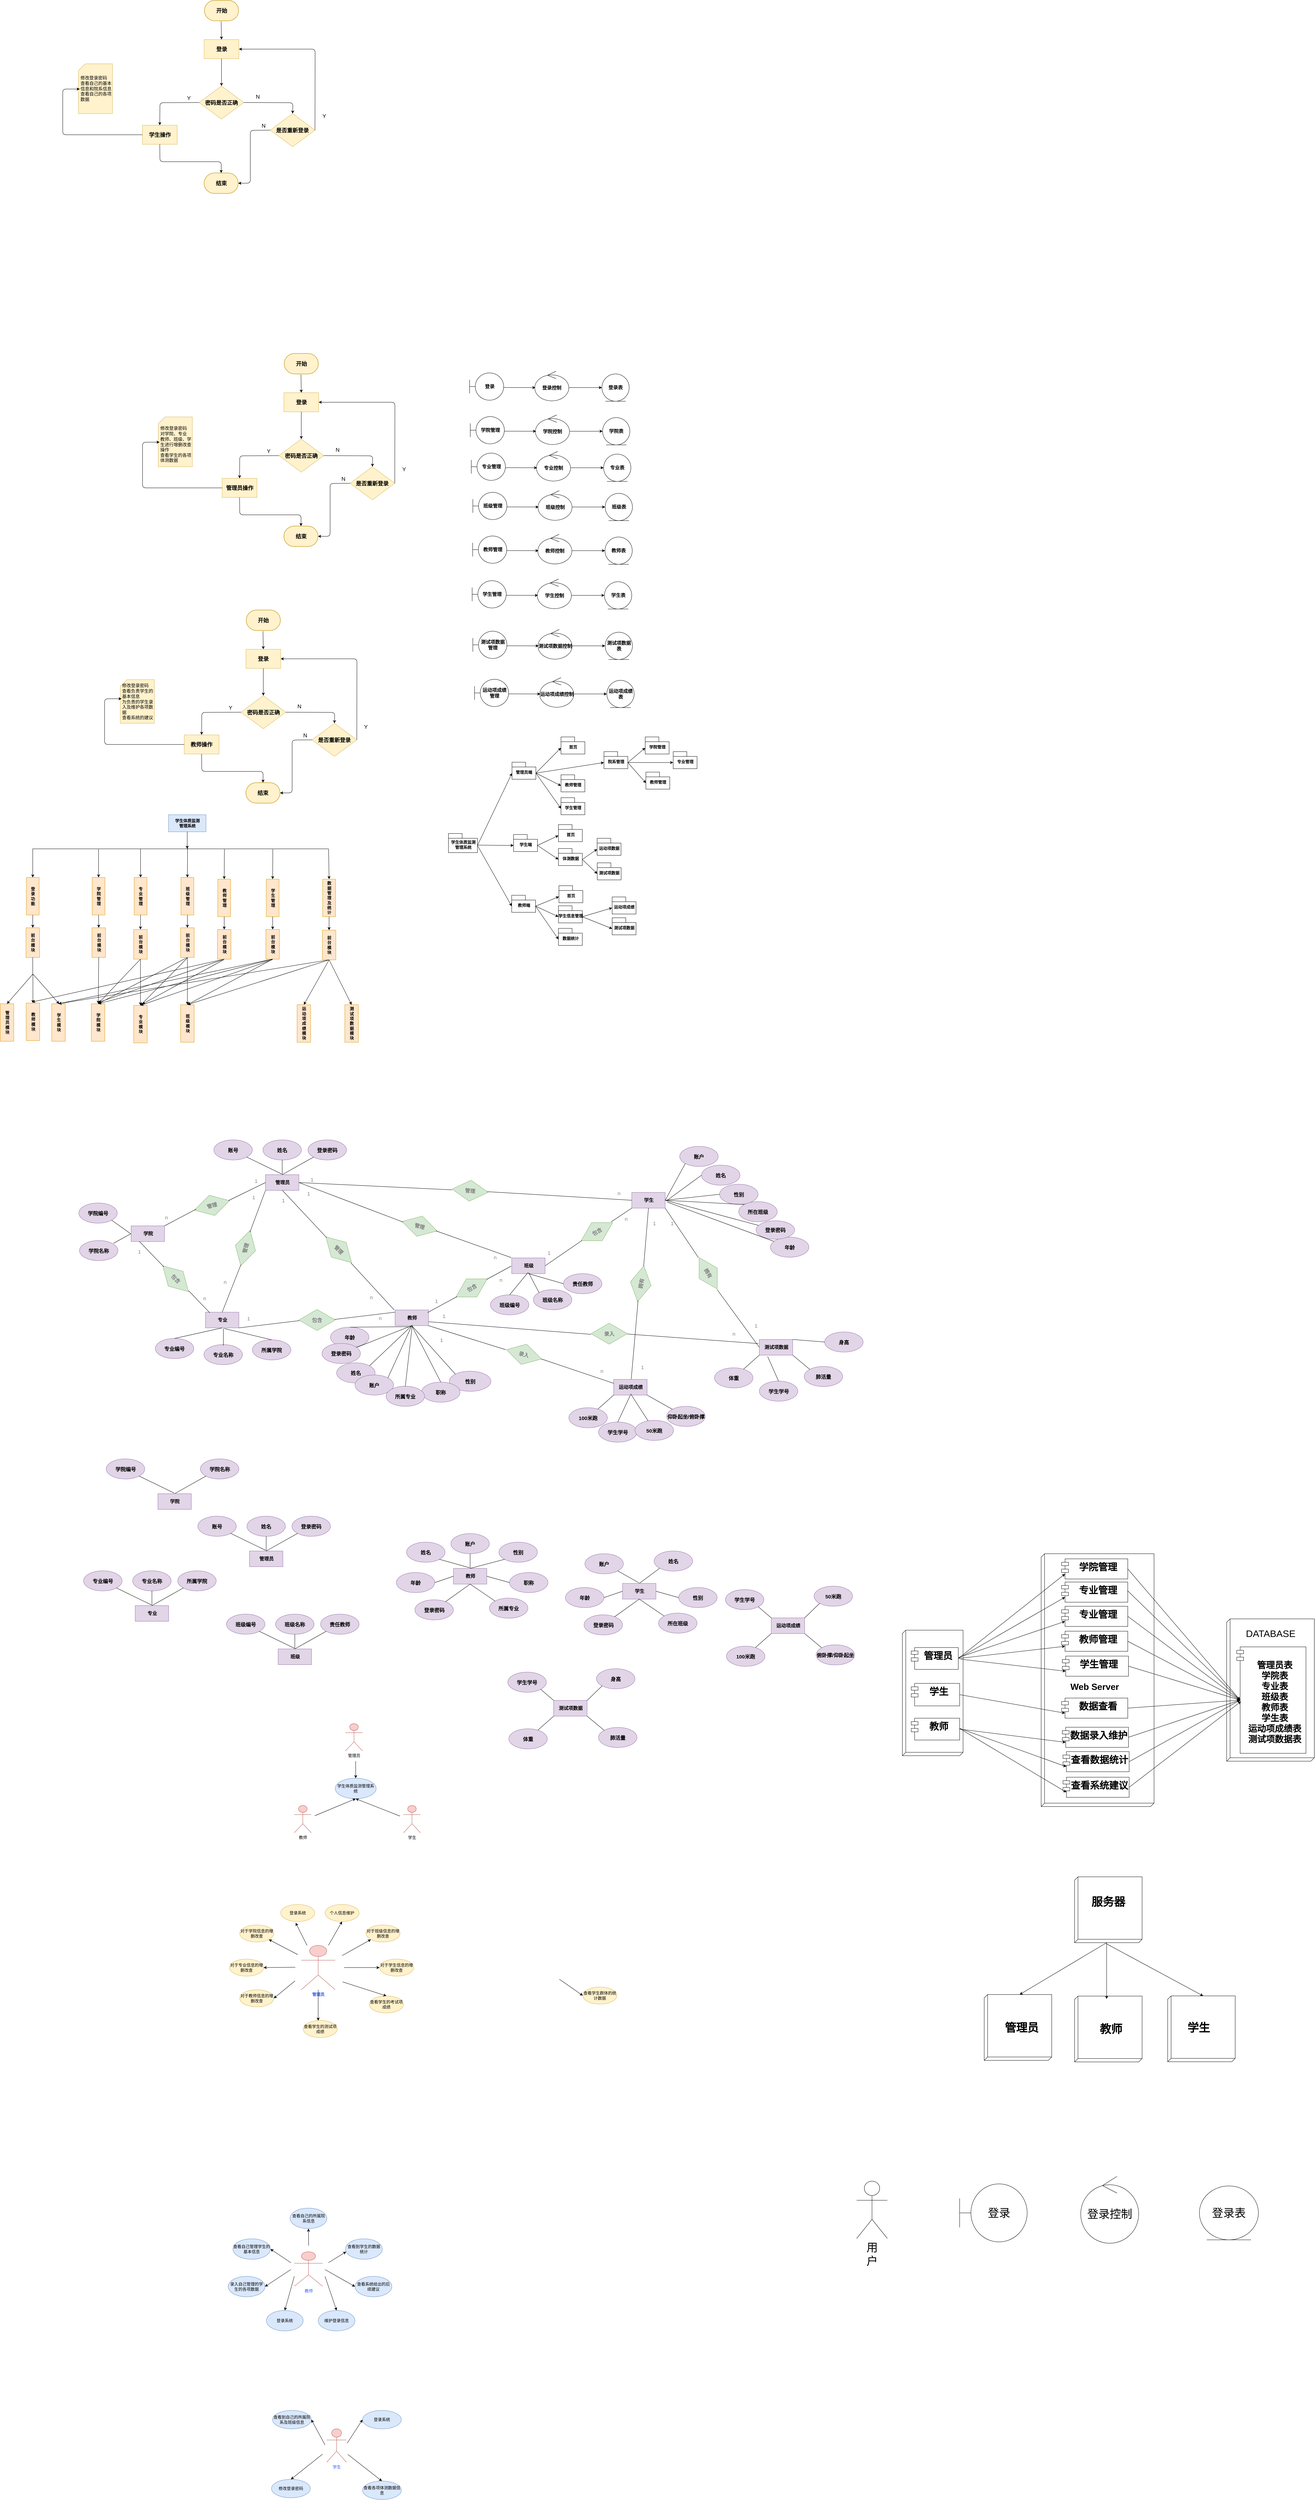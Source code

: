 <mxfile version="14.6.13" type="github">
  <diagram id="C5RBs43oDa-KdzZeNtuy" name="Page-1">
    <mxGraphModel dx="2876" dy="7160" grid="0" gridSize="10" guides="1" tooltips="1" connect="1" arrows="1" fold="1" page="0" pageScale="1" pageWidth="827" pageHeight="1169" math="0" shadow="0">
      <root>
        <object label="" id="WIyWlLk6GJQsqaUBKTNV-0">
          <mxCell />
        </object>
        <mxCell id="WIyWlLk6GJQsqaUBKTNV-1" parent="WIyWlLk6GJQsqaUBKTNV-0" />
        <mxCell id="xuGArEiv7RM7f1ps3Sem-6" value="教师" style="shape=umlActor;verticalLabelPosition=bottom;verticalAlign=top;html=1;outlineConnect=0;fillColor=#f8cecc;strokeColor=#b85450;fontColor=#305AFF;" parent="WIyWlLk6GJQsqaUBKTNV-1" vertex="1">
          <mxGeometry x="230" y="628" width="83" height="101" as="geometry" />
        </mxCell>
        <mxCell id="xuGArEiv7RM7f1ps3Sem-13" value="管理员" style="shape=umlActor;verticalLabelPosition=bottom;verticalAlign=top;html=1;fillColor=#f8cecc;strokeColor=#b85450;fontStyle=1;fontColor=#305AFF;" parent="WIyWlLk6GJQsqaUBKTNV-1" vertex="1">
          <mxGeometry x="250" y="-270" width="100" height="130" as="geometry" />
        </mxCell>
        <mxCell id="xuGArEiv7RM7f1ps3Sem-14" value="登录系统" style="ellipse;whiteSpace=wrap;html=1;fillColor=#fff2cc;strokeColor=#d6b656;" parent="WIyWlLk6GJQsqaUBKTNV-1" vertex="1">
          <mxGeometry x="190" y="-390" width="100" height="50" as="geometry" />
        </mxCell>
        <mxCell id="xuGArEiv7RM7f1ps3Sem-15" value="个人信息维护" style="ellipse;whiteSpace=wrap;html=1;fillColor=#fff2cc;strokeColor=#d6b656;" parent="WIyWlLk6GJQsqaUBKTNV-1" vertex="1">
          <mxGeometry x="320" y="-390" width="100" height="50" as="geometry" />
        </mxCell>
        <mxCell id="xuGArEiv7RM7f1ps3Sem-16" value="查看学生的测试项成绩" style="ellipse;whiteSpace=wrap;html=1;fillColor=#fff2cc;strokeColor=#d6b656;" parent="WIyWlLk6GJQsqaUBKTNV-1" vertex="1">
          <mxGeometry x="256" y="-50" width="100" height="50" as="geometry" />
        </mxCell>
        <mxCell id="xuGArEiv7RM7f1ps3Sem-17" value="查看学生的考试项成绩" style="ellipse;whiteSpace=wrap;html=1;fillColor=#fff2cc;strokeColor=#d6b656;" parent="WIyWlLk6GJQsqaUBKTNV-1" vertex="1">
          <mxGeometry x="450" y="-122" width="100" height="50" as="geometry" />
        </mxCell>
        <mxCell id="xuGArEiv7RM7f1ps3Sem-18" value="对于学院信息的增删改查" style="ellipse;whiteSpace=wrap;html=1;fillColor=#fff2cc;strokeColor=#d6b656;" parent="WIyWlLk6GJQsqaUBKTNV-1" vertex="1">
          <mxGeometry x="70" y="-330" width="100" height="50" as="geometry" />
        </mxCell>
        <mxCell id="xuGArEiv7RM7f1ps3Sem-19" value="对于专业信息的增删改查" style="ellipse;whiteSpace=wrap;html=1;fillColor=#fff2cc;strokeColor=#d6b656;" parent="WIyWlLk6GJQsqaUBKTNV-1" vertex="1">
          <mxGeometry x="40" y="-230" width="100" height="50" as="geometry" />
        </mxCell>
        <mxCell id="xuGArEiv7RM7f1ps3Sem-20" value="对于教师信息的增删改查" style="ellipse;whiteSpace=wrap;html=1;fillColor=#fff2cc;strokeColor=#d6b656;" parent="WIyWlLk6GJQsqaUBKTNV-1" vertex="1">
          <mxGeometry x="70" y="-140" width="100" height="50" as="geometry" />
        </mxCell>
        <mxCell id="xuGArEiv7RM7f1ps3Sem-21" value="对于班级信息的增删改查" style="ellipse;whiteSpace=wrap;html=1;fillColor=#fff2cc;strokeColor=#d6b656;" parent="WIyWlLk6GJQsqaUBKTNV-1" vertex="1">
          <mxGeometry x="440" y="-330" width="100" height="50" as="geometry" />
        </mxCell>
        <mxCell id="xuGArEiv7RM7f1ps3Sem-22" value="对于学生信息的增删改查" style="ellipse;whiteSpace=wrap;html=1;fillColor=#fff2cc;strokeColor=#d6b656;" parent="WIyWlLk6GJQsqaUBKTNV-1" vertex="1">
          <mxGeometry x="480" y="-230" width="100" height="50" as="geometry" />
        </mxCell>
        <mxCell id="xuGArEiv7RM7f1ps3Sem-23" value="查看学生群体的统计数据" style="ellipse;whiteSpace=wrap;html=1;fillColor=#fff2cc;strokeColor=#d6b656;" parent="WIyWlLk6GJQsqaUBKTNV-1" vertex="1">
          <mxGeometry x="1076" y="-148" width="100" height="50" as="geometry" />
        </mxCell>
        <mxCell id="xuGArEiv7RM7f1ps3Sem-24" value="" style="endArrow=classic;html=1;fontColor=#305AFF;entryX=0.5;entryY=1;entryDx=0;entryDy=0;" parent="WIyWlLk6GJQsqaUBKTNV-1" target="xuGArEiv7RM7f1ps3Sem-15" edge="1">
          <mxGeometry width="50" height="50" relative="1" as="geometry">
            <mxPoint x="330" y="-270" as="sourcePoint" />
            <mxPoint x="420" y="-300" as="targetPoint" />
          </mxGeometry>
        </mxCell>
        <mxCell id="xuGArEiv7RM7f1ps3Sem-25" value="" style="endArrow=classic;html=1;fontColor=#305AFF;entryX=0;entryY=1;entryDx=0;entryDy=0;" parent="WIyWlLk6GJQsqaUBKTNV-1" target="xuGArEiv7RM7f1ps3Sem-21" edge="1">
          <mxGeometry width="50" height="50" relative="1" as="geometry">
            <mxPoint x="370" y="-240" as="sourcePoint" />
            <mxPoint x="440" y="-270" as="targetPoint" />
          </mxGeometry>
        </mxCell>
        <mxCell id="xuGArEiv7RM7f1ps3Sem-26" value="" style="endArrow=classic;html=1;fontColor=#305AFF;entryX=0.44;entryY=1.076;entryDx=0;entryDy=0;entryPerimeter=0;" parent="WIyWlLk6GJQsqaUBKTNV-1" source="xuGArEiv7RM7f1ps3Sem-13" target="xuGArEiv7RM7f1ps3Sem-14" edge="1">
          <mxGeometry width="50" height="50" relative="1" as="geometry">
            <mxPoint x="220" y="-240" as="sourcePoint" />
            <mxPoint x="270" y="-290" as="targetPoint" />
          </mxGeometry>
        </mxCell>
        <mxCell id="xuGArEiv7RM7f1ps3Sem-27" value="" style="endArrow=classic;html=1;fontColor=#305AFF;entryX=0;entryY=0.5;entryDx=0;entryDy=0;" parent="WIyWlLk6GJQsqaUBKTNV-1" target="xuGArEiv7RM7f1ps3Sem-22" edge="1">
          <mxGeometry width="50" height="50" relative="1" as="geometry">
            <mxPoint x="376" y="-205" as="sourcePoint" />
            <mxPoint x="440" y="-210" as="targetPoint" />
          </mxGeometry>
        </mxCell>
        <mxCell id="xuGArEiv7RM7f1ps3Sem-28" value="" style="endArrow=classic;html=1;fontColor=#305AFF;entryX=0;entryY=0.5;entryDx=0;entryDy=0;" parent="WIyWlLk6GJQsqaUBKTNV-1" target="xuGArEiv7RM7f1ps3Sem-23" edge="1">
          <mxGeometry width="50" height="50" relative="1" as="geometry">
            <mxPoint x="1007" y="-171" as="sourcePoint" />
            <mxPoint x="1078" y="-214" as="targetPoint" />
          </mxGeometry>
        </mxCell>
        <mxCell id="xuGArEiv7RM7f1ps3Sem-29" value="" style="endArrow=classic;html=1;fontColor=#305AFF;entryX=0.5;entryY=0;entryDx=0;entryDy=0;" parent="WIyWlLk6GJQsqaUBKTNV-1" target="xuGArEiv7RM7f1ps3Sem-17" edge="1">
          <mxGeometry width="50" height="50" relative="1" as="geometry">
            <mxPoint x="372" y="-163" as="sourcePoint" />
            <mxPoint x="442" y="-206" as="targetPoint" />
          </mxGeometry>
        </mxCell>
        <mxCell id="xuGArEiv7RM7f1ps3Sem-30" value="" style="endArrow=classic;html=1;fontColor=#305AFF;entryX=0.44;entryY=0.012;entryDx=0;entryDy=0;entryPerimeter=0;" parent="WIyWlLk6GJQsqaUBKTNV-1" source="xuGArEiv7RM7f1ps3Sem-13" target="xuGArEiv7RM7f1ps3Sem-16" edge="1">
          <mxGeometry width="50" height="50" relative="1" as="geometry">
            <mxPoint x="265" y="-129" as="sourcePoint" />
            <mxPoint x="442" y="-206" as="targetPoint" />
          </mxGeometry>
        </mxCell>
        <mxCell id="xuGArEiv7RM7f1ps3Sem-31" value="" style="endArrow=classic;html=1;fontColor=#305AFF;entryX=1;entryY=1;entryDx=0;entryDy=0;" parent="WIyWlLk6GJQsqaUBKTNV-1" target="xuGArEiv7RM7f1ps3Sem-18" edge="1">
          <mxGeometry width="50" height="50" relative="1" as="geometry">
            <mxPoint x="240" y="-243" as="sourcePoint" />
            <mxPoint x="442" y="-206" as="targetPoint" />
          </mxGeometry>
        </mxCell>
        <mxCell id="xuGArEiv7RM7f1ps3Sem-32" value="" style="endArrow=classic;html=1;fontColor=#305AFF;entryX=1;entryY=0.5;entryDx=0;entryDy=0;" parent="WIyWlLk6GJQsqaUBKTNV-1" target="xuGArEiv7RM7f1ps3Sem-19" edge="1">
          <mxGeometry width="50" height="50" relative="1" as="geometry">
            <mxPoint x="233" y="-206" as="sourcePoint" />
            <mxPoint x="442" y="-206" as="targetPoint" />
          </mxGeometry>
        </mxCell>
        <mxCell id="xuGArEiv7RM7f1ps3Sem-33" value="" style="endArrow=classic;html=1;fontColor=#305AFF;entryX=1;entryY=0.5;entryDx=0;entryDy=0;" parent="WIyWlLk6GJQsqaUBKTNV-1" target="xuGArEiv7RM7f1ps3Sem-20" edge="1">
          <mxGeometry width="50" height="50" relative="1" as="geometry">
            <mxPoint x="232" y="-166" as="sourcePoint" />
            <mxPoint x="442" y="-206" as="targetPoint" />
          </mxGeometry>
        </mxCell>
        <mxCell id="xuGArEiv7RM7f1ps3Sem-34" value="教师" style="shape=umlActor;verticalLabelPosition=bottom;verticalAlign=top;html=1;outlineConnect=0;fillColor=#f8cecc;strokeColor=#b85450;" parent="WIyWlLk6GJQsqaUBKTNV-1" vertex="1">
          <mxGeometry x="230" y="-680" width="50" height="80" as="geometry" />
        </mxCell>
        <mxCell id="xuGArEiv7RM7f1ps3Sem-35" value="管理员" style="shape=umlActor;verticalLabelPosition=bottom;verticalAlign=top;html=1;outlineConnect=0;fillColor=#f8cecc;strokeColor=#b85450;" parent="WIyWlLk6GJQsqaUBKTNV-1" vertex="1">
          <mxGeometry x="380" y="-920" width="50" height="80" as="geometry" />
        </mxCell>
        <mxCell id="xuGArEiv7RM7f1ps3Sem-36" value="学生" style="shape=umlActor;verticalLabelPosition=bottom;verticalAlign=top;html=1;outlineConnect=0;fillColor=#f8cecc;strokeColor=#b85450;" parent="WIyWlLk6GJQsqaUBKTNV-1" vertex="1">
          <mxGeometry x="550" y="-680" width="50" height="80" as="geometry" />
        </mxCell>
        <mxCell id="xuGArEiv7RM7f1ps3Sem-38" value="学生体质监测管理系统" style="ellipse;whiteSpace=wrap;html=1;fillColor=#dae8fc;strokeColor=#6c8ebf;" parent="WIyWlLk6GJQsqaUBKTNV-1" vertex="1">
          <mxGeometry x="350" y="-760" width="120" height="60" as="geometry" />
        </mxCell>
        <mxCell id="xuGArEiv7RM7f1ps3Sem-39" value="" style="endArrow=classic;html=1;fontColor=#305AFF;entryX=0.5;entryY=1;entryDx=0;entryDy=0;" parent="WIyWlLk6GJQsqaUBKTNV-1" target="xuGArEiv7RM7f1ps3Sem-38" edge="1">
          <mxGeometry width="50" height="50" relative="1" as="geometry">
            <mxPoint x="540" y="-649" as="sourcePoint" />
            <mxPoint x="220" y="-570" as="targetPoint" />
          </mxGeometry>
        </mxCell>
        <mxCell id="xuGArEiv7RM7f1ps3Sem-40" value="" style="endArrow=classic;html=1;fontColor=#305AFF;" parent="WIyWlLk6GJQsqaUBKTNV-1" edge="1">
          <mxGeometry width="50" height="50" relative="1" as="geometry">
            <mxPoint x="290" y="-650" as="sourcePoint" />
            <mxPoint x="410" y="-700" as="targetPoint" />
          </mxGeometry>
        </mxCell>
        <mxCell id="xuGArEiv7RM7f1ps3Sem-41" value="" style="endArrow=classic;html=1;fontColor=#305AFF;entryX=0.5;entryY=0;entryDx=0;entryDy=0;" parent="WIyWlLk6GJQsqaUBKTNV-1" target="xuGArEiv7RM7f1ps3Sem-38" edge="1">
          <mxGeometry width="50" height="50" relative="1" as="geometry">
            <mxPoint x="410" y="-810" as="sourcePoint" />
            <mxPoint x="440" y="-790" as="targetPoint" />
          </mxGeometry>
        </mxCell>
        <mxCell id="xuGArEiv7RM7f1ps3Sem-45" value="查看自己的所属院系信息" style="ellipse;whiteSpace=wrap;html=1;fillColor=#dae8fc;strokeColor=#6c8ebf;" parent="WIyWlLk6GJQsqaUBKTNV-1" vertex="1">
          <mxGeometry x="217.5" y="500" width="108" height="60" as="geometry" />
        </mxCell>
        <mxCell id="xuGArEiv7RM7f1ps3Sem-46" value="登录系统" style="ellipse;whiteSpace=wrap;html=1;fillColor=#dae8fc;strokeColor=#6c8ebf;" parent="WIyWlLk6GJQsqaUBKTNV-1" vertex="1">
          <mxGeometry x="148" y="800" width="108" height="60" as="geometry" />
        </mxCell>
        <mxCell id="xuGArEiv7RM7f1ps3Sem-47" value="维护登录信息" style="ellipse;whiteSpace=wrap;html=1;fillColor=#dae8fc;strokeColor=#6c8ebf;" parent="WIyWlLk6GJQsqaUBKTNV-1" vertex="1">
          <mxGeometry x="300" y="800" width="108" height="60" as="geometry" />
        </mxCell>
        <mxCell id="xuGArEiv7RM7f1ps3Sem-48" value="查看自己管理学生的基本信息" style="ellipse;whiteSpace=wrap;html=1;fillColor=#dae8fc;strokeColor=#6c8ebf;" parent="WIyWlLk6GJQsqaUBKTNV-1" vertex="1">
          <mxGeometry x="50" y="590" width="110" height="60" as="geometry" />
        </mxCell>
        <mxCell id="xuGArEiv7RM7f1ps3Sem-49" value="录入自己管理的学生的各项数据" style="ellipse;whiteSpace=wrap;html=1;fillColor=#dae8fc;strokeColor=#6c8ebf;" parent="WIyWlLk6GJQsqaUBKTNV-1" vertex="1">
          <mxGeometry x="36" y="700" width="108" height="60" as="geometry" />
        </mxCell>
        <mxCell id="xuGArEiv7RM7f1ps3Sem-50" value="查看到学生的数据统计" style="ellipse;whiteSpace=wrap;html=1;fillColor=#dae8fc;strokeColor=#6c8ebf;" parent="WIyWlLk6GJQsqaUBKTNV-1" vertex="1">
          <mxGeometry x="380" y="590" width="108" height="60" as="geometry" />
        </mxCell>
        <mxCell id="xuGArEiv7RM7f1ps3Sem-51" value="查看系统给出的后续建议" style="ellipse;whiteSpace=wrap;html=1;fillColor=#dae8fc;strokeColor=#6c8ebf;" parent="WIyWlLk6GJQsqaUBKTNV-1" vertex="1">
          <mxGeometry x="408" y="700" width="108" height="60" as="geometry" />
        </mxCell>
        <mxCell id="xuGArEiv7RM7f1ps3Sem-52" value="" style="endArrow=classic;html=1;fontColor=#305AFF;entryX=0.5;entryY=1;entryDx=0;entryDy=0;" parent="WIyWlLk6GJQsqaUBKTNV-1" target="xuGArEiv7RM7f1ps3Sem-45" edge="1">
          <mxGeometry width="50" height="50" relative="1" as="geometry">
            <mxPoint x="272" y="610" as="sourcePoint" />
            <mxPoint x="240" y="870" as="targetPoint" />
          </mxGeometry>
        </mxCell>
        <mxCell id="xuGArEiv7RM7f1ps3Sem-53" value="" style="endArrow=classic;html=1;fontColor=#305AFF;strokeColor=#000000;entryX=0.019;entryY=0.63;entryDx=0;entryDy=0;entryPerimeter=0;" parent="WIyWlLk6GJQsqaUBKTNV-1" target="xuGArEiv7RM7f1ps3Sem-50" edge="1">
          <mxGeometry width="50" height="50" relative="1" as="geometry">
            <mxPoint x="330" y="660" as="sourcePoint" />
            <mxPoint x="320" y="730" as="targetPoint" />
          </mxGeometry>
        </mxCell>
        <mxCell id="xuGArEiv7RM7f1ps3Sem-54" value="" style="endArrow=classic;html=1;fontColor=#305AFF;strokeColor=#000000;entryX=0;entryY=0.5;entryDx=0;entryDy=0;" parent="WIyWlLk6GJQsqaUBKTNV-1" target="xuGArEiv7RM7f1ps3Sem-51" edge="1">
          <mxGeometry width="50" height="50" relative="1" as="geometry">
            <mxPoint x="320" y="680" as="sourcePoint" />
            <mxPoint x="440" y="720" as="targetPoint" />
          </mxGeometry>
        </mxCell>
        <mxCell id="xuGArEiv7RM7f1ps3Sem-55" value="" style="endArrow=classic;html=1;fontColor=#305AFF;strokeColor=#000000;entryX=0.5;entryY=0;entryDx=0;entryDy=0;" parent="WIyWlLk6GJQsqaUBKTNV-1" target="xuGArEiv7RM7f1ps3Sem-47" edge="1">
          <mxGeometry width="50" height="50" relative="1" as="geometry">
            <mxPoint x="320" y="700" as="sourcePoint" />
            <mxPoint x="440" y="720" as="targetPoint" />
          </mxGeometry>
        </mxCell>
        <mxCell id="xuGArEiv7RM7f1ps3Sem-56" value="" style="endArrow=classic;html=1;fontColor=#305AFF;strokeColor=#000000;entryX=1;entryY=0.5;entryDx=0;entryDy=0;" parent="WIyWlLk6GJQsqaUBKTNV-1" target="xuGArEiv7RM7f1ps3Sem-48" edge="1">
          <mxGeometry width="50" height="50" relative="1" as="geometry">
            <mxPoint x="220" y="660" as="sourcePoint" />
            <mxPoint x="440" y="720" as="targetPoint" />
          </mxGeometry>
        </mxCell>
        <mxCell id="xuGArEiv7RM7f1ps3Sem-57" value="" style="endArrow=classic;html=1;fontColor=#305AFF;strokeColor=#000000;entryX=1;entryY=0.5;entryDx=0;entryDy=0;" parent="WIyWlLk6GJQsqaUBKTNV-1" target="xuGArEiv7RM7f1ps3Sem-49" edge="1">
          <mxGeometry width="50" height="50" relative="1" as="geometry">
            <mxPoint x="220" y="680" as="sourcePoint" />
            <mxPoint x="440" y="720" as="targetPoint" />
          </mxGeometry>
        </mxCell>
        <mxCell id="xuGArEiv7RM7f1ps3Sem-58" value="" style="endArrow=classic;html=1;fontColor=#305AFF;strokeColor=#000000;entryX=0.5;entryY=0;entryDx=0;entryDy=0;" parent="WIyWlLk6GJQsqaUBKTNV-1" target="xuGArEiv7RM7f1ps3Sem-46" edge="1">
          <mxGeometry width="50" height="50" relative="1" as="geometry">
            <mxPoint x="230" y="700" as="sourcePoint" />
            <mxPoint x="70" y="830" as="targetPoint" />
          </mxGeometry>
        </mxCell>
        <mxCell id="xuGArEiv7RM7f1ps3Sem-59" value="学生&lt;br&gt;" style="shape=umlActor;verticalLabelPosition=bottom;verticalAlign=top;html=1;outlineConnect=0;fillColor=#f8cecc;strokeColor=#b85450;fontColor=#305AFF;" parent="WIyWlLk6GJQsqaUBKTNV-1" vertex="1">
          <mxGeometry x="325" y="1147" width="58" height="98" as="geometry" />
        </mxCell>
        <mxCell id="xuGArEiv7RM7f1ps3Sem-62" value="查看到自己的所属院系及班级信息" style="ellipse;whiteSpace=wrap;html=1;fillColor=#dae8fc;strokeColor=#6c8ebf;" parent="WIyWlLk6GJQsqaUBKTNV-1" vertex="1">
          <mxGeometry x="166" y="1093" width="114" height="54" as="geometry" />
        </mxCell>
        <mxCell id="xuGArEiv7RM7f1ps3Sem-63" value="登录系统" style="ellipse;whiteSpace=wrap;html=1;fillColor=#dae8fc;strokeColor=#6c8ebf;" parent="WIyWlLk6GJQsqaUBKTNV-1" vertex="1">
          <mxGeometry x="430" y="1093" width="114" height="54" as="geometry" />
        </mxCell>
        <mxCell id="xuGArEiv7RM7f1ps3Sem-64" value="修改登录密码" style="ellipse;whiteSpace=wrap;html=1;fillColor=#dae8fc;strokeColor=#6c8ebf;" parent="WIyWlLk6GJQsqaUBKTNV-1" vertex="1">
          <mxGeometry x="163" y="1295" width="114" height="54" as="geometry" />
        </mxCell>
        <mxCell id="xuGArEiv7RM7f1ps3Sem-65" value="查看各项体测数据信息" style="ellipse;whiteSpace=wrap;html=1;fillColor=#dae8fc;strokeColor=#6c8ebf;" parent="WIyWlLk6GJQsqaUBKTNV-1" vertex="1">
          <mxGeometry x="430" y="1300" width="114" height="54" as="geometry" />
        </mxCell>
        <mxCell id="xuGArEiv7RM7f1ps3Sem-67" value="" style="endArrow=classic;html=1;fontColor=#305AFF;strokeColor=#000000;entryX=0;entryY=0.5;entryDx=0;entryDy=0;" parent="WIyWlLk6GJQsqaUBKTNV-1" target="xuGArEiv7RM7f1ps3Sem-63" edge="1">
          <mxGeometry width="50" height="50" relative="1" as="geometry">
            <mxPoint x="385" y="1189" as="sourcePoint" />
            <mxPoint x="442" y="1178" as="targetPoint" />
          </mxGeometry>
        </mxCell>
        <mxCell id="xuGArEiv7RM7f1ps3Sem-68" value="" style="endArrow=classic;html=1;fontColor=#305AFF;strokeColor=#000000;entryX=1;entryY=0.5;entryDx=0;entryDy=0;" parent="WIyWlLk6GJQsqaUBKTNV-1" target="xuGArEiv7RM7f1ps3Sem-62" edge="1">
          <mxGeometry width="50" height="50" relative="1" as="geometry">
            <mxPoint x="320" y="1194" as="sourcePoint" />
            <mxPoint x="300" y="1173" as="targetPoint" />
          </mxGeometry>
        </mxCell>
        <mxCell id="xuGArEiv7RM7f1ps3Sem-69" value="" style="endArrow=classic;html=1;fontColor=#305AFF;strokeColor=#000000;entryX=0.5;entryY=0;entryDx=0;entryDy=0;" parent="WIyWlLk6GJQsqaUBKTNV-1" target="xuGArEiv7RM7f1ps3Sem-64" edge="1">
          <mxGeometry width="50" height="50" relative="1" as="geometry">
            <mxPoint x="313" y="1221" as="sourcePoint" />
            <mxPoint x="442" y="1178" as="targetPoint" />
          </mxGeometry>
        </mxCell>
        <mxCell id="xuGArEiv7RM7f1ps3Sem-70" value="" style="endArrow=classic;html=1;fontColor=#305AFF;strokeColor=#000000;entryX=0.5;entryY=0;entryDx=0;entryDy=0;" parent="WIyWlLk6GJQsqaUBKTNV-1" target="xuGArEiv7RM7f1ps3Sem-65" edge="1">
          <mxGeometry width="50" height="50" relative="1" as="geometry">
            <mxPoint x="387" y="1222" as="sourcePoint" />
            <mxPoint x="440" y="1211" as="targetPoint" />
          </mxGeometry>
        </mxCell>
        <mxCell id="xuGArEiv7RM7f1ps3Sem-110" value="管理员" style="html=1;strokeColor=#9673a6;fillColor=#e1d5e7;fontStyle=1;fontSize=14;" parent="WIyWlLk6GJQsqaUBKTNV-1" vertex="1">
          <mxGeometry x="98.5" y="-1426" width="98" height="46" as="geometry" />
        </mxCell>
        <mxCell id="xuGArEiv7RM7f1ps3Sem-111" value="账号" style="ellipse;whiteSpace=wrap;html=1;fillColor=#e1d5e7;strokeColor=#9673a6;fontStyle=1;fontSize=15;" parent="WIyWlLk6GJQsqaUBKTNV-1" vertex="1">
          <mxGeometry x="-53" y="-1528" width="113" height="59" as="geometry" />
        </mxCell>
        <mxCell id="xuGArEiv7RM7f1ps3Sem-112" value="姓名" style="ellipse;whiteSpace=wrap;html=1;fillColor=#e1d5e7;strokeColor=#9673a6;fontStyle=1;fontSize=15;" parent="WIyWlLk6GJQsqaUBKTNV-1" vertex="1">
          <mxGeometry x="91" y="-1528" width="113" height="59" as="geometry" />
        </mxCell>
        <mxCell id="xuGArEiv7RM7f1ps3Sem-113" value="登录密码" style="ellipse;whiteSpace=wrap;html=1;fillColor=#e1d5e7;strokeColor=#9673a6;fontStyle=1;fontSize=15;" parent="WIyWlLk6GJQsqaUBKTNV-1" vertex="1">
          <mxGeometry x="223" y="-1528" width="113" height="59" as="geometry" />
        </mxCell>
        <mxCell id="xuGArEiv7RM7f1ps3Sem-116" value="" style="endArrow=none;html=1;fontSize=15;fontColor=#305AFF;strokeColor=#000000;exitX=0.5;exitY=0;exitDx=0;exitDy=0;entryX=0;entryY=1;entryDx=0;entryDy=0;" parent="WIyWlLk6GJQsqaUBKTNV-1" source="xuGArEiv7RM7f1ps3Sem-110" target="xuGArEiv7RM7f1ps3Sem-113" edge="1">
          <mxGeometry width="50" height="50" relative="1" as="geometry">
            <mxPoint x="252" y="-1365" as="sourcePoint" />
            <mxPoint x="302" y="-1415" as="targetPoint" />
          </mxGeometry>
        </mxCell>
        <mxCell id="xuGArEiv7RM7f1ps3Sem-117" value="" style="endArrow=none;html=1;fontSize=15;fontColor=#305AFF;strokeColor=#000000;exitX=0.5;exitY=0;exitDx=0;exitDy=0;entryX=0.5;entryY=1;entryDx=0;entryDy=0;" parent="WIyWlLk6GJQsqaUBKTNV-1" source="xuGArEiv7RM7f1ps3Sem-110" target="xuGArEiv7RM7f1ps3Sem-112" edge="1">
          <mxGeometry width="50" height="50" relative="1" as="geometry">
            <mxPoint x="157.5" y="-1416" as="sourcePoint" />
            <mxPoint x="256.385" y="-1467.726" as="targetPoint" />
          </mxGeometry>
        </mxCell>
        <mxCell id="xuGArEiv7RM7f1ps3Sem-119" value="" style="endArrow=none;html=1;fontSize=15;fontColor=#305AFF;strokeColor=#000000;entryX=1;entryY=1;entryDx=0;entryDy=0;" parent="WIyWlLk6GJQsqaUBKTNV-1" target="xuGArEiv7RM7f1ps3Sem-111" edge="1">
          <mxGeometry width="50" height="50" relative="1" as="geometry">
            <mxPoint x="146" y="-1428" as="sourcePoint" />
            <mxPoint x="256.385" y="-1467.726" as="targetPoint" />
          </mxGeometry>
        </mxCell>
        <mxCell id="xuGArEiv7RM7f1ps3Sem-120" value="学院" style="html=1;strokeColor=#9673a6;fillColor=#e1d5e7;fontStyle=1;fontSize=14;" parent="WIyWlLk6GJQsqaUBKTNV-1" vertex="1">
          <mxGeometry x="-170" y="-1594" width="98" height="46" as="geometry" />
        </mxCell>
        <mxCell id="xuGArEiv7RM7f1ps3Sem-121" value="学院编号" style="ellipse;whiteSpace=wrap;html=1;fillColor=#e1d5e7;strokeColor=#9673a6;fontStyle=1;fontSize=15;" parent="WIyWlLk6GJQsqaUBKTNV-1" vertex="1">
          <mxGeometry x="-321.5" y="-1696" width="113" height="59" as="geometry" />
        </mxCell>
        <mxCell id="xuGArEiv7RM7f1ps3Sem-123" value="学院名称" style="ellipse;whiteSpace=wrap;html=1;fillColor=#e1d5e7;strokeColor=#9673a6;fontStyle=1;fontSize=15;" parent="WIyWlLk6GJQsqaUBKTNV-1" vertex="1">
          <mxGeometry x="-45.5" y="-1696" width="113" height="59" as="geometry" />
        </mxCell>
        <mxCell id="xuGArEiv7RM7f1ps3Sem-124" value="" style="endArrow=none;html=1;fontSize=15;fontColor=#305AFF;strokeColor=#000000;exitX=0.5;exitY=0;exitDx=0;exitDy=0;entryX=0;entryY=1;entryDx=0;entryDy=0;" parent="WIyWlLk6GJQsqaUBKTNV-1" source="xuGArEiv7RM7f1ps3Sem-120" target="xuGArEiv7RM7f1ps3Sem-123" edge="1">
          <mxGeometry width="50" height="50" relative="1" as="geometry">
            <mxPoint x="-16.5" y="-1533" as="sourcePoint" />
            <mxPoint x="33.5" y="-1583" as="targetPoint" />
          </mxGeometry>
        </mxCell>
        <mxCell id="xuGArEiv7RM7f1ps3Sem-126" value="" style="endArrow=none;html=1;fontSize=15;fontColor=#305AFF;strokeColor=#000000;entryX=1;entryY=1;entryDx=0;entryDy=0;" parent="WIyWlLk6GJQsqaUBKTNV-1" target="xuGArEiv7RM7f1ps3Sem-121" edge="1">
          <mxGeometry width="50" height="50" relative="1" as="geometry">
            <mxPoint x="-122.5" y="-1596" as="sourcePoint" />
            <mxPoint x="-12.115" y="-1635.726" as="targetPoint" />
          </mxGeometry>
        </mxCell>
        <mxCell id="xuGArEiv7RM7f1ps3Sem-127" value="专业" style="html=1;strokeColor=#9673a6;fillColor=#e1d5e7;fontStyle=1;fontSize=14;" parent="WIyWlLk6GJQsqaUBKTNV-1" vertex="1">
          <mxGeometry x="-236.5" y="-1266" width="98" height="46" as="geometry" />
        </mxCell>
        <mxCell id="xuGArEiv7RM7f1ps3Sem-128" value="专业编号" style="ellipse;whiteSpace=wrap;html=1;fillColor=#e1d5e7;strokeColor=#9673a6;fontStyle=1;fontSize=15;" parent="WIyWlLk6GJQsqaUBKTNV-1" vertex="1">
          <mxGeometry x="-388" y="-1368" width="113" height="59" as="geometry" />
        </mxCell>
        <mxCell id="xuGArEiv7RM7f1ps3Sem-129" value="专业名称" style="ellipse;whiteSpace=wrap;html=1;fillColor=#e1d5e7;strokeColor=#9673a6;fontStyle=1;fontSize=15;" parent="WIyWlLk6GJQsqaUBKTNV-1" vertex="1">
          <mxGeometry x="-244" y="-1368" width="113" height="59" as="geometry" />
        </mxCell>
        <mxCell id="xuGArEiv7RM7f1ps3Sem-130" value="所属学院" style="ellipse;whiteSpace=wrap;html=1;fillColor=#e1d5e7;strokeColor=#9673a6;fontStyle=1;fontSize=15;" parent="WIyWlLk6GJQsqaUBKTNV-1" vertex="1">
          <mxGeometry x="-112" y="-1368" width="113" height="59" as="geometry" />
        </mxCell>
        <mxCell id="xuGArEiv7RM7f1ps3Sem-131" value="" style="endArrow=none;html=1;fontSize=15;fontColor=#305AFF;strokeColor=#000000;exitX=0.5;exitY=0;exitDx=0;exitDy=0;entryX=0;entryY=1;entryDx=0;entryDy=0;" parent="WIyWlLk6GJQsqaUBKTNV-1" source="xuGArEiv7RM7f1ps3Sem-127" target="xuGArEiv7RM7f1ps3Sem-130" edge="1">
          <mxGeometry width="50" height="50" relative="1" as="geometry">
            <mxPoint x="-83" y="-1205" as="sourcePoint" />
            <mxPoint x="-33" y="-1255" as="targetPoint" />
          </mxGeometry>
        </mxCell>
        <mxCell id="xuGArEiv7RM7f1ps3Sem-132" value="" style="endArrow=none;html=1;fontSize=15;fontColor=#305AFF;strokeColor=#000000;exitX=0.5;exitY=0;exitDx=0;exitDy=0;entryX=0.5;entryY=1;entryDx=0;entryDy=0;" parent="WIyWlLk6GJQsqaUBKTNV-1" source="xuGArEiv7RM7f1ps3Sem-127" target="xuGArEiv7RM7f1ps3Sem-129" edge="1">
          <mxGeometry width="50" height="50" relative="1" as="geometry">
            <mxPoint x="-177.5" y="-1256" as="sourcePoint" />
            <mxPoint x="-78.615" y="-1307.726" as="targetPoint" />
          </mxGeometry>
        </mxCell>
        <mxCell id="xuGArEiv7RM7f1ps3Sem-133" value="" style="endArrow=none;html=1;fontSize=15;fontColor=#305AFF;strokeColor=#000000;entryX=1;entryY=1;entryDx=0;entryDy=0;" parent="WIyWlLk6GJQsqaUBKTNV-1" target="xuGArEiv7RM7f1ps3Sem-128" edge="1">
          <mxGeometry width="50" height="50" relative="1" as="geometry">
            <mxPoint x="-189" y="-1268" as="sourcePoint" />
            <mxPoint x="-78.615" y="-1307.726" as="targetPoint" />
          </mxGeometry>
        </mxCell>
        <mxCell id="xuGArEiv7RM7f1ps3Sem-134" value="教师" style="html=1;strokeColor=#9673a6;fillColor=#e1d5e7;fontStyle=1;fontSize=14;" parent="WIyWlLk6GJQsqaUBKTNV-1" vertex="1">
          <mxGeometry x="696.5" y="-1375" width="98" height="46" as="geometry" />
        </mxCell>
        <mxCell id="xuGArEiv7RM7f1ps3Sem-135" value="姓名" style="ellipse;whiteSpace=wrap;html=1;fillColor=#e1d5e7;strokeColor=#9673a6;fontStyle=1;fontSize=15;" parent="WIyWlLk6GJQsqaUBKTNV-1" vertex="1">
          <mxGeometry x="559" y="-1452" width="113" height="59" as="geometry" />
        </mxCell>
        <mxCell id="xuGArEiv7RM7f1ps3Sem-136" value="账户" style="ellipse;whiteSpace=wrap;html=1;fillColor=#e1d5e7;strokeColor=#9673a6;fontStyle=1;fontSize=15;" parent="WIyWlLk6GJQsqaUBKTNV-1" vertex="1">
          <mxGeometry x="689" y="-1477" width="113" height="59" as="geometry" />
        </mxCell>
        <mxCell id="xuGArEiv7RM7f1ps3Sem-137" value="性别" style="ellipse;whiteSpace=wrap;html=1;fillColor=#e1d5e7;strokeColor=#9673a6;fontStyle=1;fontSize=15;" parent="WIyWlLk6GJQsqaUBKTNV-1" vertex="1">
          <mxGeometry x="830" y="-1452" width="113" height="59" as="geometry" />
        </mxCell>
        <mxCell id="xuGArEiv7RM7f1ps3Sem-138" value="" style="endArrow=none;html=1;fontSize=15;fontColor=#305AFF;strokeColor=#000000;exitX=0.5;exitY=0;exitDx=0;exitDy=0;entryX=0;entryY=1;entryDx=0;entryDy=0;" parent="WIyWlLk6GJQsqaUBKTNV-1" source="xuGArEiv7RM7f1ps3Sem-134" target="xuGArEiv7RM7f1ps3Sem-137" edge="1">
          <mxGeometry width="50" height="50" relative="1" as="geometry">
            <mxPoint x="850" y="-1314" as="sourcePoint" />
            <mxPoint x="900" y="-1364" as="targetPoint" />
          </mxGeometry>
        </mxCell>
        <mxCell id="xuGArEiv7RM7f1ps3Sem-139" value="" style="endArrow=none;html=1;fontSize=15;fontColor=#305AFF;strokeColor=#000000;exitX=0.5;exitY=0;exitDx=0;exitDy=0;entryX=0.5;entryY=1;entryDx=0;entryDy=0;" parent="WIyWlLk6GJQsqaUBKTNV-1" source="xuGArEiv7RM7f1ps3Sem-134" target="xuGArEiv7RM7f1ps3Sem-136" edge="1">
          <mxGeometry width="50" height="50" relative="1" as="geometry">
            <mxPoint x="755.5" y="-1365" as="sourcePoint" />
            <mxPoint x="854.385" y="-1416.726" as="targetPoint" />
          </mxGeometry>
        </mxCell>
        <mxCell id="xuGArEiv7RM7f1ps3Sem-140" value="" style="endArrow=none;html=1;fontSize=15;fontColor=#305AFF;strokeColor=#000000;entryX=1;entryY=1;entryDx=0;entryDy=0;" parent="WIyWlLk6GJQsqaUBKTNV-1" target="xuGArEiv7RM7f1ps3Sem-135" edge="1">
          <mxGeometry width="50" height="50" relative="1" as="geometry">
            <mxPoint x="744" y="-1377" as="sourcePoint" />
            <mxPoint x="854.385" y="-1416.726" as="targetPoint" />
          </mxGeometry>
        </mxCell>
        <mxCell id="xuGArEiv7RM7f1ps3Sem-141" value="职称" style="ellipse;whiteSpace=wrap;html=1;fillColor=#e1d5e7;strokeColor=#9673a6;fontStyle=1;fontSize=15;" parent="WIyWlLk6GJQsqaUBKTNV-1" vertex="1">
          <mxGeometry x="861" y="-1363" width="113" height="59" as="geometry" />
        </mxCell>
        <mxCell id="xuGArEiv7RM7f1ps3Sem-142" value="年龄" style="ellipse;whiteSpace=wrap;html=1;fillColor=#e1d5e7;strokeColor=#9673a6;fontStyle=1;fontSize=15;" parent="WIyWlLk6GJQsqaUBKTNV-1" vertex="1">
          <mxGeometry x="529" y="-1363" width="113" height="59" as="geometry" />
        </mxCell>
        <mxCell id="xuGArEiv7RM7f1ps3Sem-143" value="登录密码" style="ellipse;whiteSpace=wrap;html=1;fillColor=#e1d5e7;strokeColor=#9673a6;fontStyle=1;fontSize=15;" parent="WIyWlLk6GJQsqaUBKTNV-1" vertex="1">
          <mxGeometry x="583.5" y="-1283" width="113" height="59" as="geometry" />
        </mxCell>
        <mxCell id="xuGArEiv7RM7f1ps3Sem-144" value="所属专业" style="ellipse;whiteSpace=wrap;html=1;fillColor=#e1d5e7;strokeColor=#9673a6;fontStyle=1;fontSize=15;" parent="WIyWlLk6GJQsqaUBKTNV-1" vertex="1">
          <mxGeometry x="802" y="-1288" width="113" height="59" as="geometry" />
        </mxCell>
        <mxCell id="xuGArEiv7RM7f1ps3Sem-145" value="" style="endArrow=none;html=1;fontSize=15;fontColor=#305AFF;strokeColor=#000000;exitX=1;exitY=0.5;exitDx=0;exitDy=0;entryX=0;entryY=0.5;entryDx=0;entryDy=0;" parent="WIyWlLk6GJQsqaUBKTNV-1" source="xuGArEiv7RM7f1ps3Sem-134" target="xuGArEiv7RM7f1ps3Sem-141" edge="1">
          <mxGeometry width="50" height="50" relative="1" as="geometry">
            <mxPoint x="755.5" y="-1365" as="sourcePoint" />
            <mxPoint x="856.385" y="-1391.726" as="targetPoint" />
          </mxGeometry>
        </mxCell>
        <mxCell id="xuGArEiv7RM7f1ps3Sem-146" value="" style="endArrow=none;html=1;fontSize=15;fontColor=#305AFF;strokeColor=#000000;exitX=0.5;exitY=1;exitDx=0;exitDy=0;entryX=0;entryY=0;entryDx=0;entryDy=0;" parent="WIyWlLk6GJQsqaUBKTNV-1" source="xuGArEiv7RM7f1ps3Sem-134" target="xuGArEiv7RM7f1ps3Sem-144" edge="1">
          <mxGeometry width="50" height="50" relative="1" as="geometry">
            <mxPoint x="804.5" y="-1342" as="sourcePoint" />
            <mxPoint x="871" y="-1323.5" as="targetPoint" />
          </mxGeometry>
        </mxCell>
        <mxCell id="xuGArEiv7RM7f1ps3Sem-147" value="" style="endArrow=none;html=1;fontSize=15;fontColor=#305AFF;strokeColor=#000000;exitX=0.5;exitY=1;exitDx=0;exitDy=0;" parent="WIyWlLk6GJQsqaUBKTNV-1" source="xuGArEiv7RM7f1ps3Sem-134" target="xuGArEiv7RM7f1ps3Sem-143" edge="1">
          <mxGeometry width="50" height="50" relative="1" as="geometry">
            <mxPoint x="755.5" y="-1319" as="sourcePoint" />
            <mxPoint x="828.385" y="-1269.274" as="targetPoint" />
          </mxGeometry>
        </mxCell>
        <mxCell id="xuGArEiv7RM7f1ps3Sem-148" value="" style="endArrow=none;html=1;fontSize=15;fontColor=#305AFF;strokeColor=#000000;exitX=0;exitY=0.5;exitDx=0;exitDy=0;entryX=1;entryY=0.5;entryDx=0;entryDy=0;" parent="WIyWlLk6GJQsqaUBKTNV-1" source="xuGArEiv7RM7f1ps3Sem-134" target="xuGArEiv7RM7f1ps3Sem-142" edge="1">
          <mxGeometry width="50" height="50" relative="1" as="geometry">
            <mxPoint x="804.5" y="-1342" as="sourcePoint" />
            <mxPoint x="871" y="-1323.5" as="targetPoint" />
          </mxGeometry>
        </mxCell>
        <mxCell id="xuGArEiv7RM7f1ps3Sem-149" value="班级" style="html=1;strokeColor=#9673a6;fillColor=#e1d5e7;fontStyle=1;fontSize=14;" parent="WIyWlLk6GJQsqaUBKTNV-1" vertex="1">
          <mxGeometry x="182.5" y="-1139" width="98" height="46" as="geometry" />
        </mxCell>
        <mxCell id="xuGArEiv7RM7f1ps3Sem-150" value="班级编号" style="ellipse;whiteSpace=wrap;html=1;fillColor=#e1d5e7;strokeColor=#9673a6;fontStyle=1;fontSize=15;" parent="WIyWlLk6GJQsqaUBKTNV-1" vertex="1">
          <mxGeometry x="31" y="-1241" width="113" height="59" as="geometry" />
        </mxCell>
        <mxCell id="xuGArEiv7RM7f1ps3Sem-151" value="班级名称" style="ellipse;whiteSpace=wrap;html=1;fillColor=#e1d5e7;strokeColor=#9673a6;fontStyle=1;fontSize=15;" parent="WIyWlLk6GJQsqaUBKTNV-1" vertex="1">
          <mxGeometry x="175" y="-1241" width="113" height="59" as="geometry" />
        </mxCell>
        <mxCell id="xuGArEiv7RM7f1ps3Sem-152" value="责任教师" style="ellipse;whiteSpace=wrap;html=1;fillColor=#e1d5e7;strokeColor=#9673a6;fontStyle=1;fontSize=15;" parent="WIyWlLk6GJQsqaUBKTNV-1" vertex="1">
          <mxGeometry x="307" y="-1241" width="113" height="59" as="geometry" />
        </mxCell>
        <mxCell id="xuGArEiv7RM7f1ps3Sem-153" value="" style="endArrow=none;html=1;fontSize=15;fontColor=#305AFF;strokeColor=#000000;exitX=0.5;exitY=0;exitDx=0;exitDy=0;entryX=0;entryY=1;entryDx=0;entryDy=0;" parent="WIyWlLk6GJQsqaUBKTNV-1" source="xuGArEiv7RM7f1ps3Sem-149" target="xuGArEiv7RM7f1ps3Sem-152" edge="1">
          <mxGeometry width="50" height="50" relative="1" as="geometry">
            <mxPoint x="336" y="-1078" as="sourcePoint" />
            <mxPoint x="386" y="-1128" as="targetPoint" />
          </mxGeometry>
        </mxCell>
        <mxCell id="xuGArEiv7RM7f1ps3Sem-154" value="" style="endArrow=none;html=1;fontSize=15;fontColor=#305AFF;strokeColor=#000000;exitX=0.5;exitY=0;exitDx=0;exitDy=0;entryX=0.5;entryY=1;entryDx=0;entryDy=0;" parent="WIyWlLk6GJQsqaUBKTNV-1" source="xuGArEiv7RM7f1ps3Sem-149" target="xuGArEiv7RM7f1ps3Sem-151" edge="1">
          <mxGeometry width="50" height="50" relative="1" as="geometry">
            <mxPoint x="241.5" y="-1129" as="sourcePoint" />
            <mxPoint x="340.385" y="-1180.726" as="targetPoint" />
          </mxGeometry>
        </mxCell>
        <mxCell id="xuGArEiv7RM7f1ps3Sem-155" value="" style="endArrow=none;html=1;fontSize=15;fontColor=#305AFF;strokeColor=#000000;entryX=1;entryY=1;entryDx=0;entryDy=0;" parent="WIyWlLk6GJQsqaUBKTNV-1" target="xuGArEiv7RM7f1ps3Sem-150" edge="1">
          <mxGeometry width="50" height="50" relative="1" as="geometry">
            <mxPoint x="230" y="-1141" as="sourcePoint" />
            <mxPoint x="340.385" y="-1180.726" as="targetPoint" />
          </mxGeometry>
        </mxCell>
        <mxCell id="xuGArEiv7RM7f1ps3Sem-156" value="学生" style="html=1;strokeColor=#9673a6;fillColor=#e1d5e7;fontStyle=1;fontSize=14;" parent="WIyWlLk6GJQsqaUBKTNV-1" vertex="1">
          <mxGeometry x="1192.5" y="-1331" width="98" height="46" as="geometry" />
        </mxCell>
        <mxCell id="xuGArEiv7RM7f1ps3Sem-157" value="账户" style="ellipse;whiteSpace=wrap;html=1;fillColor=#e1d5e7;strokeColor=#9673a6;fontStyle=1;fontSize=15;" parent="WIyWlLk6GJQsqaUBKTNV-1" vertex="1">
          <mxGeometry x="1082" y="-1418" width="113" height="59" as="geometry" />
        </mxCell>
        <mxCell id="xuGArEiv7RM7f1ps3Sem-159" value="姓名" style="ellipse;whiteSpace=wrap;html=1;fillColor=#e1d5e7;strokeColor=#9673a6;fontStyle=1;fontSize=15;" parent="WIyWlLk6GJQsqaUBKTNV-1" vertex="1">
          <mxGeometry x="1285" y="-1426" width="113" height="59" as="geometry" />
        </mxCell>
        <mxCell id="xuGArEiv7RM7f1ps3Sem-160" value="" style="endArrow=none;html=1;fontSize=15;fontColor=#305AFF;strokeColor=#000000;exitX=0.5;exitY=0;exitDx=0;exitDy=0;entryX=0;entryY=1;entryDx=0;entryDy=0;" parent="WIyWlLk6GJQsqaUBKTNV-1" source="xuGArEiv7RM7f1ps3Sem-156" target="xuGArEiv7RM7f1ps3Sem-159" edge="1">
          <mxGeometry width="50" height="50" relative="1" as="geometry">
            <mxPoint x="1346" y="-1270" as="sourcePoint" />
            <mxPoint x="1396" y="-1320" as="targetPoint" />
          </mxGeometry>
        </mxCell>
        <mxCell id="xuGArEiv7RM7f1ps3Sem-162" value="" style="endArrow=none;html=1;fontSize=15;fontColor=#305AFF;strokeColor=#000000;entryX=1;entryY=1;entryDx=0;entryDy=0;" parent="WIyWlLk6GJQsqaUBKTNV-1" target="xuGArEiv7RM7f1ps3Sem-157" edge="1">
          <mxGeometry width="50" height="50" relative="1" as="geometry">
            <mxPoint x="1240" y="-1333" as="sourcePoint" />
            <mxPoint x="1350.385" y="-1372.726" as="targetPoint" />
          </mxGeometry>
        </mxCell>
        <mxCell id="xuGArEiv7RM7f1ps3Sem-163" value="性别" style="ellipse;whiteSpace=wrap;html=1;fillColor=#e1d5e7;strokeColor=#9673a6;fontStyle=1;fontSize=15;" parent="WIyWlLk6GJQsqaUBKTNV-1" vertex="1">
          <mxGeometry x="1357" y="-1319" width="113" height="59" as="geometry" />
        </mxCell>
        <mxCell id="xuGArEiv7RM7f1ps3Sem-164" value="年龄" style="ellipse;whiteSpace=wrap;html=1;fillColor=#e1d5e7;strokeColor=#9673a6;fontStyle=1;fontSize=15;" parent="WIyWlLk6GJQsqaUBKTNV-1" vertex="1">
          <mxGeometry x="1025" y="-1319" width="113" height="59" as="geometry" />
        </mxCell>
        <mxCell id="xuGArEiv7RM7f1ps3Sem-165" value="登录密码" style="ellipse;whiteSpace=wrap;html=1;fillColor=#e1d5e7;strokeColor=#9673a6;fontStyle=1;fontSize=15;" parent="WIyWlLk6GJQsqaUBKTNV-1" vertex="1">
          <mxGeometry x="1079.5" y="-1239" width="113" height="59" as="geometry" />
        </mxCell>
        <mxCell id="xuGArEiv7RM7f1ps3Sem-166" value="所在班级" style="ellipse;whiteSpace=wrap;html=1;fillColor=#e1d5e7;strokeColor=#9673a6;fontStyle=1;fontSize=15;" parent="WIyWlLk6GJQsqaUBKTNV-1" vertex="1">
          <mxGeometry x="1298" y="-1244" width="113" height="59" as="geometry" />
        </mxCell>
        <mxCell id="xuGArEiv7RM7f1ps3Sem-167" value="" style="endArrow=none;html=1;fontSize=15;fontColor=#305AFF;strokeColor=#000000;exitX=1;exitY=0.5;exitDx=0;exitDy=0;entryX=0;entryY=0.5;entryDx=0;entryDy=0;" parent="WIyWlLk6GJQsqaUBKTNV-1" source="xuGArEiv7RM7f1ps3Sem-156" target="xuGArEiv7RM7f1ps3Sem-163" edge="1">
          <mxGeometry width="50" height="50" relative="1" as="geometry">
            <mxPoint x="1251.5" y="-1321" as="sourcePoint" />
            <mxPoint x="1352.385" y="-1347.726" as="targetPoint" />
          </mxGeometry>
        </mxCell>
        <mxCell id="xuGArEiv7RM7f1ps3Sem-168" value="" style="endArrow=none;html=1;fontSize=15;fontColor=#305AFF;strokeColor=#000000;exitX=0.5;exitY=1;exitDx=0;exitDy=0;entryX=0;entryY=0;entryDx=0;entryDy=0;" parent="WIyWlLk6GJQsqaUBKTNV-1" source="xuGArEiv7RM7f1ps3Sem-156" target="xuGArEiv7RM7f1ps3Sem-166" edge="1">
          <mxGeometry width="50" height="50" relative="1" as="geometry">
            <mxPoint x="1300.5" y="-1298" as="sourcePoint" />
            <mxPoint x="1367" y="-1279.5" as="targetPoint" />
          </mxGeometry>
        </mxCell>
        <mxCell id="xuGArEiv7RM7f1ps3Sem-169" value="" style="endArrow=none;html=1;fontSize=15;fontColor=#305AFF;strokeColor=#000000;exitX=0.5;exitY=1;exitDx=0;exitDy=0;" parent="WIyWlLk6GJQsqaUBKTNV-1" source="xuGArEiv7RM7f1ps3Sem-156" target="xuGArEiv7RM7f1ps3Sem-165" edge="1">
          <mxGeometry width="50" height="50" relative="1" as="geometry">
            <mxPoint x="1251.5" y="-1275" as="sourcePoint" />
            <mxPoint x="1324.385" y="-1225.274" as="targetPoint" />
          </mxGeometry>
        </mxCell>
        <mxCell id="xuGArEiv7RM7f1ps3Sem-170" value="" style="endArrow=none;html=1;fontSize=15;fontColor=#305AFF;strokeColor=#000000;exitX=0;exitY=0.5;exitDx=0;exitDy=0;entryX=1;entryY=0.5;entryDx=0;entryDy=0;" parent="WIyWlLk6GJQsqaUBKTNV-1" source="xuGArEiv7RM7f1ps3Sem-156" target="xuGArEiv7RM7f1ps3Sem-164" edge="1">
          <mxGeometry width="50" height="50" relative="1" as="geometry">
            <mxPoint x="1300.5" y="-1298" as="sourcePoint" />
            <mxPoint x="1367" y="-1279.5" as="targetPoint" />
          </mxGeometry>
        </mxCell>
        <mxCell id="xuGArEiv7RM7f1ps3Sem-183" value="运动项成绩" style="html=1;strokeColor=#9673a6;fillColor=#e1d5e7;fontStyle=1;fontSize=14;" parent="WIyWlLk6GJQsqaUBKTNV-1" vertex="1">
          <mxGeometry x="1628.5" y="-1230" width="98" height="46" as="geometry" />
        </mxCell>
        <mxCell id="xuGArEiv7RM7f1ps3Sem-184" value="学生学号" style="ellipse;whiteSpace=wrap;html=1;fillColor=#e1d5e7;strokeColor=#9673a6;fontStyle=1;fontSize=15;" parent="WIyWlLk6GJQsqaUBKTNV-1" vertex="1">
          <mxGeometry x="1494" y="-1313" width="113" height="59" as="geometry" />
        </mxCell>
        <mxCell id="xuGArEiv7RM7f1ps3Sem-185" value="50米跑" style="ellipse;whiteSpace=wrap;html=1;fillColor=#e1d5e7;strokeColor=#9673a6;fontStyle=1;fontSize=15;" parent="WIyWlLk6GJQsqaUBKTNV-1" vertex="1">
          <mxGeometry x="1754" y="-1323" width="113" height="59" as="geometry" />
        </mxCell>
        <mxCell id="xuGArEiv7RM7f1ps3Sem-186" value="" style="endArrow=none;html=1;fontSize=15;fontColor=#305AFF;strokeColor=#000000;exitX=1;exitY=0;exitDx=0;exitDy=0;entryX=0;entryY=1;entryDx=0;entryDy=0;" parent="WIyWlLk6GJQsqaUBKTNV-1" source="xuGArEiv7RM7f1ps3Sem-183" target="xuGArEiv7RM7f1ps3Sem-185" edge="1">
          <mxGeometry width="50" height="50" relative="1" as="geometry">
            <mxPoint x="1782" y="-1169" as="sourcePoint" />
            <mxPoint x="1832" y="-1219" as="targetPoint" />
          </mxGeometry>
        </mxCell>
        <mxCell id="xuGArEiv7RM7f1ps3Sem-187" value="" style="endArrow=none;html=1;fontSize=15;fontColor=#305AFF;strokeColor=#000000;entryX=1;entryY=1;entryDx=0;entryDy=0;exitX=0;exitY=0;exitDx=0;exitDy=0;" parent="WIyWlLk6GJQsqaUBKTNV-1" source="xuGArEiv7RM7f1ps3Sem-183" target="xuGArEiv7RM7f1ps3Sem-184" edge="1">
          <mxGeometry width="50" height="50" relative="1" as="geometry">
            <mxPoint x="1676" y="-1232" as="sourcePoint" />
            <mxPoint x="1786.385" y="-1271.726" as="targetPoint" />
          </mxGeometry>
        </mxCell>
        <mxCell id="xuGArEiv7RM7f1ps3Sem-190" value="100米跑" style="ellipse;whiteSpace=wrap;html=1;fillColor=#e1d5e7;strokeColor=#9673a6;fontStyle=1;fontSize=15;" parent="WIyWlLk6GJQsqaUBKTNV-1" vertex="1">
          <mxGeometry x="1497" y="-1147" width="113" height="59" as="geometry" />
        </mxCell>
        <mxCell id="xuGArEiv7RM7f1ps3Sem-191" value="俯卧撑/仰卧起坐" style="ellipse;whiteSpace=wrap;html=1;fillColor=#e1d5e7;strokeColor=#9673a6;fontStyle=1;fontSize=15;" parent="WIyWlLk6GJQsqaUBKTNV-1" vertex="1">
          <mxGeometry x="1760" y="-1151" width="113" height="59" as="geometry" />
        </mxCell>
        <mxCell id="xuGArEiv7RM7f1ps3Sem-193" value="" style="endArrow=none;html=1;fontSize=15;fontColor=#305AFF;strokeColor=#000000;exitX=1;exitY=1;exitDx=0;exitDy=0;entryX=0;entryY=0;entryDx=0;entryDy=0;" parent="WIyWlLk6GJQsqaUBKTNV-1" source="xuGArEiv7RM7f1ps3Sem-183" target="xuGArEiv7RM7f1ps3Sem-191" edge="1">
          <mxGeometry width="50" height="50" relative="1" as="geometry">
            <mxPoint x="1736.5" y="-1197" as="sourcePoint" />
            <mxPoint x="1803" y="-1178.5" as="targetPoint" />
          </mxGeometry>
        </mxCell>
        <mxCell id="xuGArEiv7RM7f1ps3Sem-194" value="" style="endArrow=none;html=1;fontSize=15;fontColor=#305AFF;strokeColor=#000000;exitX=0;exitY=1;exitDx=0;exitDy=0;" parent="WIyWlLk6GJQsqaUBKTNV-1" source="xuGArEiv7RM7f1ps3Sem-183" target="xuGArEiv7RM7f1ps3Sem-190" edge="1">
          <mxGeometry width="50" height="50" relative="1" as="geometry">
            <mxPoint x="1687.5" y="-1174" as="sourcePoint" />
            <mxPoint x="1760.385" y="-1124.274" as="targetPoint" />
          </mxGeometry>
        </mxCell>
        <mxCell id="xuGArEiv7RM7f1ps3Sem-196" value="测试项数据" style="html=1;strokeColor=#9673a6;fillColor=#e1d5e7;fontStyle=1;fontSize=14;" parent="WIyWlLk6GJQsqaUBKTNV-1" vertex="1">
          <mxGeometry x="1593.5" y="-2046" width="98" height="46" as="geometry" />
        </mxCell>
        <mxCell id="xuGArEiv7RM7f1ps3Sem-197" value="学生学号" style="ellipse;whiteSpace=wrap;html=1;fillColor=#e1d5e7;strokeColor=#9673a6;fontStyle=1;fontSize=15;" parent="WIyWlLk6GJQsqaUBKTNV-1" vertex="1">
          <mxGeometry x="1593.5" y="-1924" width="113" height="59" as="geometry" />
        </mxCell>
        <mxCell id="xuGArEiv7RM7f1ps3Sem-198" value="身高" style="ellipse;whiteSpace=wrap;html=1;fillColor=#e1d5e7;strokeColor=#9673a6;fontStyle=1;fontSize=15;" parent="WIyWlLk6GJQsqaUBKTNV-1" vertex="1">
          <mxGeometry x="1785" y="-2068" width="113" height="59" as="geometry" />
        </mxCell>
        <mxCell id="xuGArEiv7RM7f1ps3Sem-199" value="" style="endArrow=none;html=1;fontSize=15;fontColor=#305AFF;strokeColor=#000000;exitX=1;exitY=0;exitDx=0;exitDy=0;entryX=0;entryY=0.5;entryDx=0;entryDy=0;" parent="WIyWlLk6GJQsqaUBKTNV-1" source="xuGArEiv7RM7f1ps3Sem-196" target="xuGArEiv7RM7f1ps3Sem-198" edge="1">
          <mxGeometry width="50" height="50" relative="1" as="geometry">
            <mxPoint x="1747" y="-1985" as="sourcePoint" />
            <mxPoint x="1797" y="-2035" as="targetPoint" />
          </mxGeometry>
        </mxCell>
        <mxCell id="xuGArEiv7RM7f1ps3Sem-200" value="" style="endArrow=none;html=1;fontSize=15;fontColor=#305AFF;strokeColor=#000000;entryX=0.5;entryY=0;entryDx=0;entryDy=0;" parent="WIyWlLk6GJQsqaUBKTNV-1" target="xuGArEiv7RM7f1ps3Sem-197" edge="1">
          <mxGeometry width="50" height="50" relative="1" as="geometry">
            <mxPoint x="1618" y="-1996" as="sourcePoint" />
            <mxPoint x="1751.385" y="-2087.726" as="targetPoint" />
          </mxGeometry>
        </mxCell>
        <mxCell id="xuGArEiv7RM7f1ps3Sem-201" value="体重" style="ellipse;whiteSpace=wrap;html=1;fillColor=#e1d5e7;strokeColor=#9673a6;fontStyle=1;fontSize=15;" parent="WIyWlLk6GJQsqaUBKTNV-1" vertex="1">
          <mxGeometry x="1462" y="-1963" width="113" height="59" as="geometry" />
        </mxCell>
        <mxCell id="xuGArEiv7RM7f1ps3Sem-202" value="肺活量" style="ellipse;whiteSpace=wrap;html=1;fillColor=#e1d5e7;strokeColor=#9673a6;fontStyle=1;fontSize=15;" parent="WIyWlLk6GJQsqaUBKTNV-1" vertex="1">
          <mxGeometry x="1725" y="-1967" width="113" height="59" as="geometry" />
        </mxCell>
        <mxCell id="xuGArEiv7RM7f1ps3Sem-203" value="" style="endArrow=none;html=1;fontSize=15;fontColor=#305AFF;strokeColor=#000000;exitX=1;exitY=1;exitDx=0;exitDy=0;entryX=0;entryY=0;entryDx=0;entryDy=0;" parent="WIyWlLk6GJQsqaUBKTNV-1" source="xuGArEiv7RM7f1ps3Sem-196" target="xuGArEiv7RM7f1ps3Sem-202" edge="1">
          <mxGeometry width="50" height="50" relative="1" as="geometry">
            <mxPoint x="1701.5" y="-2013" as="sourcePoint" />
            <mxPoint x="1768" y="-1994.5" as="targetPoint" />
          </mxGeometry>
        </mxCell>
        <mxCell id="xuGArEiv7RM7f1ps3Sem-204" value="" style="endArrow=none;html=1;fontSize=15;fontColor=#305AFF;strokeColor=#000000;exitX=0;exitY=1;exitDx=0;exitDy=0;" parent="WIyWlLk6GJQsqaUBKTNV-1" source="xuGArEiv7RM7f1ps3Sem-196" target="xuGArEiv7RM7f1ps3Sem-201" edge="1">
          <mxGeometry width="50" height="50" relative="1" as="geometry">
            <mxPoint x="1652.5" y="-1990" as="sourcePoint" />
            <mxPoint x="1725.385" y="-1940.274" as="targetPoint" />
          </mxGeometry>
        </mxCell>
        <mxCell id="xuGArEiv7RM7f1ps3Sem-205" value="管理员" style="html=1;strokeColor=#9673a6;fillColor=#e1d5e7;fontStyle=1;fontSize=14;" parent="WIyWlLk6GJQsqaUBKTNV-1" vertex="1">
          <mxGeometry x="145.5" y="-2529" width="98" height="46" as="geometry" />
        </mxCell>
        <mxCell id="xuGArEiv7RM7f1ps3Sem-206" value="账号" style="ellipse;whiteSpace=wrap;html=1;fillColor=#e1d5e7;strokeColor=#9673a6;fontStyle=1;fontSize=15;" parent="WIyWlLk6GJQsqaUBKTNV-1" vertex="1">
          <mxGeometry x="-6" y="-2631" width="113" height="59" as="geometry" />
        </mxCell>
        <mxCell id="xuGArEiv7RM7f1ps3Sem-207" value="姓名" style="ellipse;whiteSpace=wrap;html=1;fillColor=#e1d5e7;strokeColor=#9673a6;fontStyle=1;fontSize=15;" parent="WIyWlLk6GJQsqaUBKTNV-1" vertex="1">
          <mxGeometry x="138" y="-2631" width="113" height="59" as="geometry" />
        </mxCell>
        <mxCell id="xuGArEiv7RM7f1ps3Sem-208" value="登录密码" style="ellipse;whiteSpace=wrap;html=1;fillColor=#e1d5e7;strokeColor=#9673a6;fontStyle=1;fontSize=15;" parent="WIyWlLk6GJQsqaUBKTNV-1" vertex="1">
          <mxGeometry x="270" y="-2631" width="113" height="59" as="geometry" />
        </mxCell>
        <mxCell id="xuGArEiv7RM7f1ps3Sem-209" value="" style="endArrow=none;html=1;fontSize=15;fontColor=#305AFF;strokeColor=#000000;exitX=0.5;exitY=0;exitDx=0;exitDy=0;entryX=0;entryY=1;entryDx=0;entryDy=0;" parent="WIyWlLk6GJQsqaUBKTNV-1" source="xuGArEiv7RM7f1ps3Sem-205" target="xuGArEiv7RM7f1ps3Sem-208" edge="1">
          <mxGeometry width="50" height="50" relative="1" as="geometry">
            <mxPoint x="299" y="-2468" as="sourcePoint" />
            <mxPoint x="349" y="-2518" as="targetPoint" />
          </mxGeometry>
        </mxCell>
        <mxCell id="xuGArEiv7RM7f1ps3Sem-210" value="" style="endArrow=none;html=1;fontSize=15;fontColor=#305AFF;strokeColor=#000000;exitX=0.5;exitY=0;exitDx=0;exitDy=0;entryX=0.5;entryY=1;entryDx=0;entryDy=0;" parent="WIyWlLk6GJQsqaUBKTNV-1" source="xuGArEiv7RM7f1ps3Sem-205" target="xuGArEiv7RM7f1ps3Sem-207" edge="1">
          <mxGeometry width="50" height="50" relative="1" as="geometry">
            <mxPoint x="204.5" y="-2519" as="sourcePoint" />
            <mxPoint x="303.385" y="-2570.726" as="targetPoint" />
          </mxGeometry>
        </mxCell>
        <mxCell id="xuGArEiv7RM7f1ps3Sem-211" value="" style="endArrow=none;html=1;fontSize=15;fontColor=#305AFF;strokeColor=#000000;entryX=1;entryY=1;entryDx=0;entryDy=0;" parent="WIyWlLk6GJQsqaUBKTNV-1" target="xuGArEiv7RM7f1ps3Sem-206" edge="1">
          <mxGeometry width="50" height="50" relative="1" as="geometry">
            <mxPoint x="193" y="-2531" as="sourcePoint" />
            <mxPoint x="303.385" y="-2570.726" as="targetPoint" />
          </mxGeometry>
        </mxCell>
        <mxCell id="xuGArEiv7RM7f1ps3Sem-217" value="学院" style="html=1;strokeColor=#9673a6;fillColor=#e1d5e7;fontStyle=1;fontSize=14;" parent="WIyWlLk6GJQsqaUBKTNV-1" vertex="1">
          <mxGeometry x="-248.5" y="-2379" width="98" height="46" as="geometry" />
        </mxCell>
        <mxCell id="xuGArEiv7RM7f1ps3Sem-218" value="学院编号" style="ellipse;whiteSpace=wrap;html=1;fillColor=#e1d5e7;strokeColor=#9673a6;fontStyle=1;fontSize=15;" parent="WIyWlLk6GJQsqaUBKTNV-1" vertex="1">
          <mxGeometry x="-402" y="-2446" width="113" height="59" as="geometry" />
        </mxCell>
        <mxCell id="xuGArEiv7RM7f1ps3Sem-219" value="学院名称" style="ellipse;whiteSpace=wrap;html=1;fillColor=#e1d5e7;strokeColor=#9673a6;fontStyle=1;fontSize=15;" parent="WIyWlLk6GJQsqaUBKTNV-1" vertex="1">
          <mxGeometry x="-400" y="-2336" width="113" height="59" as="geometry" />
        </mxCell>
        <mxCell id="xuGArEiv7RM7f1ps3Sem-220" value="" style="endArrow=none;html=1;fontSize=15;fontColor=#305AFF;strokeColor=#000000;" parent="WIyWlLk6GJQsqaUBKTNV-1" edge="1">
          <mxGeometry width="50" height="50" relative="1" as="geometry">
            <mxPoint x="-249" y="-2356" as="sourcePoint" />
            <mxPoint x="-300" y="-2328" as="targetPoint" />
          </mxGeometry>
        </mxCell>
        <mxCell id="xuGArEiv7RM7f1ps3Sem-221" value="" style="endArrow=none;html=1;fontSize=15;fontColor=#305AFF;strokeColor=#000000;entryX=1;entryY=1;entryDx=0;entryDy=0;" parent="WIyWlLk6GJQsqaUBKTNV-1" target="xuGArEiv7RM7f1ps3Sem-218" edge="1">
          <mxGeometry width="50" height="50" relative="1" as="geometry">
            <mxPoint x="-250" y="-2356" as="sourcePoint" />
            <mxPoint x="-90.615" y="-2420.726" as="targetPoint" />
          </mxGeometry>
        </mxCell>
        <mxCell id="xuGArEiv7RM7f1ps3Sem-225" value="专业" style="html=1;strokeColor=#9673a6;fillColor=#e1d5e7;fontStyle=1;fontSize=14;" parent="WIyWlLk6GJQsqaUBKTNV-1" vertex="1">
          <mxGeometry x="-30.5" y="-2126" width="98" height="46" as="geometry" />
        </mxCell>
        <mxCell id="xuGArEiv7RM7f1ps3Sem-226" value="专业编号" style="ellipse;whiteSpace=wrap;html=1;fillColor=#e1d5e7;strokeColor=#9673a6;fontStyle=1;fontSize=15;" parent="WIyWlLk6GJQsqaUBKTNV-1" vertex="1">
          <mxGeometry x="-177.67" y="-2049" width="113" height="59" as="geometry" />
        </mxCell>
        <mxCell id="xuGArEiv7RM7f1ps3Sem-227" value="专业名称" style="ellipse;whiteSpace=wrap;html=1;fillColor=#e1d5e7;strokeColor=#9673a6;fontStyle=1;fontSize=15;" parent="WIyWlLk6GJQsqaUBKTNV-1" vertex="1">
          <mxGeometry x="-35" y="-2031" width="113" height="59" as="geometry" />
        </mxCell>
        <mxCell id="xuGArEiv7RM7f1ps3Sem-228" value="所属学院" style="ellipse;whiteSpace=wrap;html=1;fillColor=#e1d5e7;strokeColor=#9673a6;fontStyle=1;fontSize=15;" parent="WIyWlLk6GJQsqaUBKTNV-1" vertex="1">
          <mxGeometry x="107" y="-2045" width="113" height="59" as="geometry" />
        </mxCell>
        <mxCell id="xuGArEiv7RM7f1ps3Sem-229" value="" style="endArrow=none;html=1;fontSize=15;fontColor=#305AFF;strokeColor=#000000;entryX=0.5;entryY=0;entryDx=0;entryDy=0;" parent="WIyWlLk6GJQsqaUBKTNV-1" target="xuGArEiv7RM7f1ps3Sem-228" edge="1">
          <mxGeometry width="50" height="50" relative="1" as="geometry">
            <mxPoint x="25" y="-2078" as="sourcePoint" />
            <mxPoint x="173" y="-2115" as="targetPoint" />
          </mxGeometry>
        </mxCell>
        <mxCell id="xuGArEiv7RM7f1ps3Sem-230" value="" style="endArrow=none;html=1;fontSize=15;fontColor=#305AFF;strokeColor=#000000;" parent="WIyWlLk6GJQsqaUBKTNV-1" edge="1">
          <mxGeometry width="50" height="50" relative="1" as="geometry">
            <mxPoint x="22" y="-2078" as="sourcePoint" />
            <mxPoint x="22" y="-2028" as="targetPoint" />
          </mxGeometry>
        </mxCell>
        <mxCell id="xuGArEiv7RM7f1ps3Sem-231" value="" style="endArrow=none;html=1;fontSize=15;fontColor=#305AFF;strokeColor=#000000;entryX=0.5;entryY=0;entryDx=0;entryDy=0;exitX=0.5;exitY=1;exitDx=0;exitDy=0;" parent="WIyWlLk6GJQsqaUBKTNV-1" source="xuGArEiv7RM7f1ps3Sem-225" target="xuGArEiv7RM7f1ps3Sem-226" edge="1">
          <mxGeometry width="50" height="50" relative="1" as="geometry">
            <mxPoint x="17" y="-2128" as="sourcePoint" />
            <mxPoint x="127.385" y="-2167.726" as="targetPoint" />
          </mxGeometry>
        </mxCell>
        <mxCell id="xuGArEiv7RM7f1ps3Sem-233" value="管理" style="html=1;whiteSpace=wrap;aspect=fixed;shape=isoRectangle;fontSize=15;strokeColor=#82b366;rotation=-15;fillColor=#d5e8d4;fontStyle=1;fontColor=#808080;" parent="WIyWlLk6GJQsqaUBKTNV-1" vertex="1">
          <mxGeometry x="-64.67" y="-2471" width="106.67" height="64" as="geometry" />
        </mxCell>
        <mxCell id="xuGArEiv7RM7f1ps3Sem-234" value="" style="endArrow=none;html=1;fontSize=15;fontColor=#305AFF;strokeColor=#000000;entryX=0;entryY=0.5;entryDx=0;entryDy=0;" parent="WIyWlLk6GJQsqaUBKTNV-1" target="xuGArEiv7RM7f1ps3Sem-205" edge="1">
          <mxGeometry width="50" height="50" relative="1" as="geometry">
            <mxPoint x="37" y="-2453" as="sourcePoint" />
            <mxPoint x="255" y="-2349" as="targetPoint" />
          </mxGeometry>
        </mxCell>
        <mxCell id="xuGArEiv7RM7f1ps3Sem-235" value="" style="endArrow=none;html=1;fontSize=15;fontColor=#305AFF;strokeColor=#000000;entryX=0.051;entryY=0.477;entryDx=0;entryDy=0;exitX=1;exitY=0;exitDx=0;exitDy=0;entryPerimeter=0;" parent="WIyWlLk6GJQsqaUBKTNV-1" source="xuGArEiv7RM7f1ps3Sem-217" target="xuGArEiv7RM7f1ps3Sem-233" edge="1">
          <mxGeometry width="50" height="50" relative="1" as="geometry">
            <mxPoint x="-161" y="-2376" as="sourcePoint" />
            <mxPoint x="-64.67" y="-2423" as="targetPoint" />
          </mxGeometry>
        </mxCell>
        <mxCell id="xuGArEiv7RM7f1ps3Sem-236" value="管理" style="html=1;whiteSpace=wrap;aspect=fixed;shape=isoRectangle;fontSize=15;strokeColor=#82b366;rotation=-75;fillColor=#d5e8d4;fontStyle=1;fontColor=#808080;" parent="WIyWlLk6GJQsqaUBKTNV-1" vertex="1">
          <mxGeometry x="33.33" y="-2346" width="106.67" height="64" as="geometry" />
        </mxCell>
        <mxCell id="xuGArEiv7RM7f1ps3Sem-237" value="" style="endArrow=none;html=1;fontSize=15;fontColor=#808080;strokeColor=#000000;entryX=0;entryY=1;entryDx=0;entryDy=0;exitX=0.955;exitY=0.51;exitDx=0;exitDy=0;exitPerimeter=0;" parent="WIyWlLk6GJQsqaUBKTNV-1" source="xuGArEiv7RM7f1ps3Sem-236" target="xuGArEiv7RM7f1ps3Sem-205" edge="1">
          <mxGeometry width="50" height="50" relative="1" as="geometry">
            <mxPoint x="205" y="-2299" as="sourcePoint" />
            <mxPoint x="255" y="-2349" as="targetPoint" />
          </mxGeometry>
        </mxCell>
        <mxCell id="xuGArEiv7RM7f1ps3Sem-238" value="" style="endArrow=none;html=1;fontSize=15;fontColor=#808080;strokeColor=#000000;entryX=0;entryY=1;entryDx=0;entryDy=0;exitX=0.5;exitY=0;exitDx=0;exitDy=0;" parent="WIyWlLk6GJQsqaUBKTNV-1" source="xuGArEiv7RM7f1ps3Sem-225" edge="1">
          <mxGeometry width="50" height="50" relative="1" as="geometry">
            <mxPoint x="27.675" y="-2142.715" as="sourcePoint" />
            <mxPoint x="73.33" y="-2265" as="targetPoint" />
          </mxGeometry>
        </mxCell>
        <mxCell id="xuGArEiv7RM7f1ps3Sem-239" value="包含" style="html=1;whiteSpace=wrap;aspect=fixed;shape=isoRectangle;fontSize=15;strokeColor=#82b366;rotation=45;fillColor=#d5e8d4;fontStyle=1;fontColor=#808080;" parent="WIyWlLk6GJQsqaUBKTNV-1" vertex="1">
          <mxGeometry x="-171.34" y="-2256" width="106.67" height="64" as="geometry" />
        </mxCell>
        <mxCell id="xuGArEiv7RM7f1ps3Sem-240" value="" style="endArrow=none;html=1;fontSize=15;fontColor=#305AFF;strokeColor=#000000;entryX=0.25;entryY=1;entryDx=0;entryDy=0;exitX=0.038;exitY=0.497;exitDx=0;exitDy=0;exitPerimeter=0;" parent="WIyWlLk6GJQsqaUBKTNV-1" source="xuGArEiv7RM7f1ps3Sem-239" target="xuGArEiv7RM7f1ps3Sem-217" edge="1">
          <mxGeometry width="50" height="50" relative="1" as="geometry">
            <mxPoint x="-160" y="-2265" as="sourcePoint" />
            <mxPoint x="-47.979" y="-2418.026" as="targetPoint" />
          </mxGeometry>
        </mxCell>
        <mxCell id="xuGArEiv7RM7f1ps3Sem-242" value="" style="endArrow=none;html=1;fontSize=15;fontColor=#305AFF;strokeColor=#000000;entryX=0.25;entryY=1;entryDx=0;entryDy=0;exitX=0.129;exitY=0.04;exitDx=0;exitDy=0;exitPerimeter=0;" parent="WIyWlLk6GJQsqaUBKTNV-1" source="xuGArEiv7RM7f1ps3Sem-225" edge="1">
          <mxGeometry width="50" height="50" relative="1" as="geometry">
            <mxPoint x="-24" y="-2131" as="sourcePoint" />
            <mxPoint x="-80" y="-2189" as="targetPoint" />
          </mxGeometry>
        </mxCell>
        <mxCell id="xuGArEiv7RM7f1ps3Sem-243" value="教师" style="html=1;strokeColor=#9673a6;fillColor=#e1d5e7;fontStyle=1;fontSize=14;" parent="WIyWlLk6GJQsqaUBKTNV-1" vertex="1">
          <mxGeometry x="525.5" y="-2132.5" width="98" height="46" as="geometry" />
        </mxCell>
        <mxCell id="xuGArEiv7RM7f1ps3Sem-244" value="姓名" style="ellipse;whiteSpace=wrap;html=1;fillColor=#e1d5e7;strokeColor=#9673a6;fontStyle=1;fontSize=15;" parent="WIyWlLk6GJQsqaUBKTNV-1" vertex="1">
          <mxGeometry x="354" y="-1977.5" width="113" height="59" as="geometry" />
        </mxCell>
        <mxCell id="xuGArEiv7RM7f1ps3Sem-245" value="账户" style="ellipse;whiteSpace=wrap;html=1;fillColor=#e1d5e7;strokeColor=#9673a6;fontStyle=1;fontSize=15;" parent="WIyWlLk6GJQsqaUBKTNV-1" vertex="1">
          <mxGeometry x="408" y="-1942" width="113" height="59" as="geometry" />
        </mxCell>
        <mxCell id="xuGArEiv7RM7f1ps3Sem-246" value="性别" style="ellipse;whiteSpace=wrap;html=1;fillColor=#e1d5e7;strokeColor=#9673a6;fontStyle=1;fontSize=15;" parent="WIyWlLk6GJQsqaUBKTNV-1" vertex="1">
          <mxGeometry x="684.51" y="-1953" width="122" height="59" as="geometry" />
        </mxCell>
        <mxCell id="xuGArEiv7RM7f1ps3Sem-250" value="职称" style="ellipse;whiteSpace=wrap;html=1;fillColor=#e1d5e7;strokeColor=#9673a6;fontStyle=1;fontSize=15;" parent="WIyWlLk6GJQsqaUBKTNV-1" vertex="1">
          <mxGeometry x="603" y="-1921" width="113" height="59" as="geometry" />
        </mxCell>
        <mxCell id="xuGArEiv7RM7f1ps3Sem-251" value="年龄" style="ellipse;whiteSpace=wrap;html=1;fillColor=#e1d5e7;strokeColor=#9673a6;fontStyle=1;fontSize=15;" parent="WIyWlLk6GJQsqaUBKTNV-1" vertex="1">
          <mxGeometry x="336" y="-2082" width="113" height="59" as="geometry" />
        </mxCell>
        <mxCell id="xuGArEiv7RM7f1ps3Sem-252" value="登录密码" style="ellipse;whiteSpace=wrap;html=1;fillColor=#e1d5e7;strokeColor=#9673a6;fontStyle=1;fontSize=15;" parent="WIyWlLk6GJQsqaUBKTNV-1" vertex="1">
          <mxGeometry x="311" y="-2034.5" width="113" height="59" as="geometry" />
        </mxCell>
        <mxCell id="xuGArEiv7RM7f1ps3Sem-253" value="所属专业" style="ellipse;whiteSpace=wrap;html=1;fillColor=#e1d5e7;strokeColor=#9673a6;fontStyle=1;fontSize=15;" parent="WIyWlLk6GJQsqaUBKTNV-1" vertex="1">
          <mxGeometry x="499" y="-1909" width="113" height="59" as="geometry" />
        </mxCell>
        <mxCell id="xuGArEiv7RM7f1ps3Sem-256" value="" style="endArrow=none;html=1;fontSize=15;fontColor=#305AFF;strokeColor=#000000;exitX=0.5;exitY=1;exitDx=0;exitDy=0;" parent="WIyWlLk6GJQsqaUBKTNV-1" source="xuGArEiv7RM7f1ps3Sem-243" target="xuGArEiv7RM7f1ps3Sem-252" edge="1">
          <mxGeometry width="50" height="50" relative="1" as="geometry">
            <mxPoint x="584.5" y="-2076.5" as="sourcePoint" />
            <mxPoint x="657.385" y="-2026.774" as="targetPoint" />
          </mxGeometry>
        </mxCell>
        <mxCell id="xuGArEiv7RM7f1ps3Sem-265" value="" style="endArrow=none;html=1;fontSize=15;fontColor=#305AFF;strokeColor=#000000;entryX=1;entryY=0;entryDx=0;entryDy=0;exitX=0.5;exitY=1;exitDx=0;exitDy=0;" parent="WIyWlLk6GJQsqaUBKTNV-1" source="xuGArEiv7RM7f1ps3Sem-243" target="xuGArEiv7RM7f1ps3Sem-244" edge="1">
          <mxGeometry width="50" height="50" relative="1" as="geometry">
            <mxPoint x="535.5" y="-2076.5" as="sourcePoint" />
            <mxPoint x="417.603" y="-2015.78" as="targetPoint" />
          </mxGeometry>
        </mxCell>
        <mxCell id="xuGArEiv7RM7f1ps3Sem-266" value="" style="endArrow=none;html=1;fontSize=15;fontColor=#305AFF;strokeColor=#000000;entryX=1;entryY=0;entryDx=0;entryDy=0;exitX=0.5;exitY=1;exitDx=0;exitDy=0;" parent="WIyWlLk6GJQsqaUBKTNV-1" source="xuGArEiv7RM7f1ps3Sem-243" target="xuGArEiv7RM7f1ps3Sem-245" edge="1">
          <mxGeometry width="50" height="50" relative="1" as="geometry">
            <mxPoint x="564.299" y="-2076.5" as="sourcePoint" />
            <mxPoint x="460.809" y="-1958.671" as="targetPoint" />
          </mxGeometry>
        </mxCell>
        <mxCell id="xuGArEiv7RM7f1ps3Sem-267" value="" style="endArrow=none;html=1;fontSize=15;fontColor=#305AFF;strokeColor=#000000;entryX=0.5;entryY=0;entryDx=0;entryDy=0;" parent="WIyWlLk6GJQsqaUBKTNV-1" target="xuGArEiv7RM7f1ps3Sem-251" edge="1">
          <mxGeometry width="50" height="50" relative="1" as="geometry">
            <mxPoint x="572" y="-2083.5" as="sourcePoint" />
            <mxPoint x="500.5" y="-1936.5" as="targetPoint" />
          </mxGeometry>
        </mxCell>
        <mxCell id="xuGArEiv7RM7f1ps3Sem-268" value="" style="endArrow=none;html=1;fontSize=15;fontColor=#305AFF;strokeColor=#000000;entryX=0.5;entryY=0;entryDx=0;entryDy=0;exitX=0.5;exitY=1;exitDx=0;exitDy=0;" parent="WIyWlLk6GJQsqaUBKTNV-1" source="xuGArEiv7RM7f1ps3Sem-243" target="xuGArEiv7RM7f1ps3Sem-250" edge="1">
          <mxGeometry width="50" height="50" relative="1" as="geometry">
            <mxPoint x="582" y="-2073.5" as="sourcePoint" />
            <mxPoint x="613.5" y="-1919.5" as="targetPoint" />
          </mxGeometry>
        </mxCell>
        <mxCell id="xuGArEiv7RM7f1ps3Sem-269" value="" style="endArrow=none;html=1;fontSize=15;fontColor=#305AFF;strokeColor=#000000;entryX=0.5;entryY=0;entryDx=0;entryDy=0;" parent="WIyWlLk6GJQsqaUBKTNV-1" target="xuGArEiv7RM7f1ps3Sem-253" edge="1">
          <mxGeometry width="50" height="50" relative="1" as="geometry">
            <mxPoint x="576" y="-2088.5" as="sourcePoint" />
            <mxPoint x="728.5" y="-1931.5" as="targetPoint" />
          </mxGeometry>
        </mxCell>
        <mxCell id="xuGArEiv7RM7f1ps3Sem-270" value="管理" style="html=1;whiteSpace=wrap;aspect=fixed;shape=isoRectangle;fontSize=15;strokeColor=#82b366;rotation=45;fillColor=#d5e8d4;fontStyle=1;fontColor=#808080;" parent="WIyWlLk6GJQsqaUBKTNV-1" vertex="1">
          <mxGeometry x="307" y="-2341" width="106.67" height="64" as="geometry" />
        </mxCell>
        <mxCell id="xuGArEiv7RM7f1ps3Sem-271" value="" style="endArrow=none;html=1;fontSize=15;fontColor=#808080;strokeColor=#000000;entryX=0.027;entryY=0.5;entryDx=0;entryDy=0;entryPerimeter=0;" parent="WIyWlLk6GJQsqaUBKTNV-1" target="xuGArEiv7RM7f1ps3Sem-270" edge="1">
          <mxGeometry width="50" height="50" relative="1" as="geometry">
            <mxPoint x="195" y="-2483" as="sourcePoint" />
            <mxPoint x="319" y="-2355" as="targetPoint" />
          </mxGeometry>
        </mxCell>
        <mxCell id="xuGArEiv7RM7f1ps3Sem-272" value="" style="endArrow=none;html=1;fontSize=15;fontColor=#808080;strokeColor=#000000;entryX=0.993;entryY=0.474;entryDx=0;entryDy=0;entryPerimeter=0;" parent="WIyWlLk6GJQsqaUBKTNV-1" edge="1">
          <mxGeometry width="50" height="50" relative="1" as="geometry">
            <mxPoint x="396" y="-2270.49" as="sourcePoint" />
            <mxPoint x="522.973" y="-2132.499" as="targetPoint" />
          </mxGeometry>
        </mxCell>
        <mxCell id="xuGArEiv7RM7f1ps3Sem-273" value="包含" style="html=1;whiteSpace=wrap;aspect=fixed;shape=isoRectangle;fontSize=15;strokeColor=#82b366;rotation=0;fillColor=#d5e8d4;fontStyle=1;fontColor=#808080;" parent="WIyWlLk6GJQsqaUBKTNV-1" vertex="1">
          <mxGeometry x="243.33" y="-2135" width="106.67" height="64" as="geometry" />
        </mxCell>
        <mxCell id="xuGArEiv7RM7f1ps3Sem-274" value="" style="endArrow=none;html=1;fontSize=15;fontColor=#808080;strokeColor=#000000;exitX=0.016;exitY=0.527;exitDx=0;exitDy=0;exitPerimeter=0;entryX=1;entryY=1;entryDx=0;entryDy=0;" parent="WIyWlLk6GJQsqaUBKTNV-1" source="xuGArEiv7RM7f1ps3Sem-273" target="xuGArEiv7RM7f1ps3Sem-225" edge="1">
          <mxGeometry width="50" height="50" relative="1" as="geometry">
            <mxPoint x="243" y="-2209" as="sourcePoint" />
            <mxPoint x="293" y="-2259" as="targetPoint" />
          </mxGeometry>
        </mxCell>
        <mxCell id="xuGArEiv7RM7f1ps3Sem-275" value="" style="endArrow=none;html=1;fontSize=15;fontColor=#808080;strokeColor=#000000;exitX=0.016;exitY=0.527;exitDx=0;exitDy=0;exitPerimeter=0;entryX=1;entryY=1;entryDx=0;entryDy=0;" parent="WIyWlLk6GJQsqaUBKTNV-1" edge="1">
          <mxGeometry width="50" height="50" relative="1" as="geometry">
            <mxPoint x="525.497" y="-2126.002" as="sourcePoint" />
            <mxPoint x="347.96" y="-2104.73" as="targetPoint" />
          </mxGeometry>
        </mxCell>
        <mxCell id="xuGArEiv7RM7f1ps3Sem-276" value="班级" style="html=1;strokeColor=#9673a6;fillColor=#e1d5e7;fontStyle=1;fontSize=14;" parent="WIyWlLk6GJQsqaUBKTNV-1" vertex="1">
          <mxGeometry x="867.5" y="-2285" width="98" height="46" as="geometry" />
        </mxCell>
        <mxCell id="xuGArEiv7RM7f1ps3Sem-277" value="班级编号" style="ellipse;whiteSpace=wrap;html=1;fillColor=#e1d5e7;strokeColor=#9673a6;fontStyle=1;fontSize=15;" parent="WIyWlLk6GJQsqaUBKTNV-1" vertex="1">
          <mxGeometry x="805" y="-2177" width="113" height="59" as="geometry" />
        </mxCell>
        <mxCell id="xuGArEiv7RM7f1ps3Sem-278" value="班级名称" style="ellipse;whiteSpace=wrap;html=1;fillColor=#e1d5e7;strokeColor=#9673a6;fontStyle=1;fontSize=15;" parent="WIyWlLk6GJQsqaUBKTNV-1" vertex="1">
          <mxGeometry x="931" y="-2192" width="113" height="59" as="geometry" />
        </mxCell>
        <mxCell id="xuGArEiv7RM7f1ps3Sem-279" value="责任教师" style="ellipse;whiteSpace=wrap;html=1;fillColor=#e1d5e7;strokeColor=#9673a6;fontStyle=1;fontSize=15;" parent="WIyWlLk6GJQsqaUBKTNV-1" vertex="1">
          <mxGeometry x="1019" y="-2239" width="113" height="59" as="geometry" />
        </mxCell>
        <mxCell id="xuGArEiv7RM7f1ps3Sem-280" value="" style="endArrow=none;html=1;fontSize=15;fontColor=#305AFF;strokeColor=#000000;exitX=0.5;exitY=1;exitDx=0;exitDy=0;entryX=0;entryY=0.5;entryDx=0;entryDy=0;" parent="WIyWlLk6GJQsqaUBKTNV-1" source="xuGArEiv7RM7f1ps3Sem-276" target="xuGArEiv7RM7f1ps3Sem-279" edge="1">
          <mxGeometry width="50" height="50" relative="1" as="geometry">
            <mxPoint x="1021" y="-2224" as="sourcePoint" />
            <mxPoint x="1071" y="-2274" as="targetPoint" />
          </mxGeometry>
        </mxCell>
        <mxCell id="xuGArEiv7RM7f1ps3Sem-281" value="" style="endArrow=none;html=1;fontSize=15;fontColor=#305AFF;strokeColor=#000000;entryX=0;entryY=0;entryDx=0;entryDy=0;" parent="WIyWlLk6GJQsqaUBKTNV-1" target="xuGArEiv7RM7f1ps3Sem-278" edge="1">
          <mxGeometry width="50" height="50" relative="1" as="geometry">
            <mxPoint x="917" y="-2242" as="sourcePoint" />
            <mxPoint x="1025.385" y="-2326.726" as="targetPoint" />
          </mxGeometry>
        </mxCell>
        <mxCell id="xuGArEiv7RM7f1ps3Sem-282" value="" style="endArrow=none;html=1;fontSize=15;fontColor=#305AFF;strokeColor=#000000;entryX=0.5;entryY=0;entryDx=0;entryDy=0;" parent="WIyWlLk6GJQsqaUBKTNV-1" target="xuGArEiv7RM7f1ps3Sem-277" edge="1">
          <mxGeometry width="50" height="50" relative="1" as="geometry">
            <mxPoint x="915" y="-2242" as="sourcePoint" />
            <mxPoint x="1025.385" y="-2326.726" as="targetPoint" />
          </mxGeometry>
        </mxCell>
        <mxCell id="xuGArEiv7RM7f1ps3Sem-285" value="管理" style="html=1;whiteSpace=wrap;aspect=fixed;shape=isoRectangle;fontSize=15;strokeColor=#82b366;rotation=15;fillColor=#d5e8d4;fontStyle=1;fontColor=#808080;" parent="WIyWlLk6GJQsqaUBKTNV-1" vertex="1">
          <mxGeometry x="544" y="-2410" width="106.67" height="64" as="geometry" />
        </mxCell>
        <mxCell id="xuGArEiv7RM7f1ps3Sem-286" value="" style="endArrow=none;html=1;fontSize=15;fontColor=#808080;strokeColor=#000000;exitX=1;exitY=0.5;exitDx=0;exitDy=0;entryX=0.036;entryY=0.514;entryDx=0;entryDy=0;entryPerimeter=0;" parent="WIyWlLk6GJQsqaUBKTNV-1" source="xuGArEiv7RM7f1ps3Sem-205" target="xuGArEiv7RM7f1ps3Sem-285" edge="1">
          <mxGeometry width="50" height="50" relative="1" as="geometry">
            <mxPoint x="337" y="-2166" as="sourcePoint" />
            <mxPoint x="657" y="-2345" as="targetPoint" />
          </mxGeometry>
        </mxCell>
        <mxCell id="xuGArEiv7RM7f1ps3Sem-287" value="" style="endArrow=none;html=1;fontSize=15;fontColor=#808080;strokeColor=#000000;exitX=1;exitY=0.5;exitDx=0;exitDy=0;" parent="WIyWlLk6GJQsqaUBKTNV-1" edge="1">
          <mxGeometry width="50" height="50" relative="1" as="geometry">
            <mxPoint x="645" y="-2364.5" as="sourcePoint" />
            <mxPoint x="866" y="-2286" as="targetPoint" />
          </mxGeometry>
        </mxCell>
        <mxCell id="xuGArEiv7RM7f1ps3Sem-288" value="包含" style="html=1;whiteSpace=wrap;aspect=fixed;shape=isoRectangle;fontSize=15;strokeColor=#82b366;rotation=-30;fillColor=#d5e8d4;fontStyle=1;fontColor=#808080;" parent="WIyWlLk6GJQsqaUBKTNV-1" vertex="1">
          <mxGeometry x="696.5" y="-2229" width="106.67" height="64" as="geometry" />
        </mxCell>
        <mxCell id="xuGArEiv7RM7f1ps3Sem-289" value="" style="endArrow=none;html=1;fontSize=15;fontColor=#808080;strokeColor=#000000;" parent="WIyWlLk6GJQsqaUBKTNV-1" edge="1">
          <mxGeometry width="50" height="50" relative="1" as="geometry">
            <mxPoint x="866" y="-2261" as="sourcePoint" />
            <mxPoint x="794" y="-2222" as="targetPoint" />
          </mxGeometry>
        </mxCell>
        <mxCell id="xuGArEiv7RM7f1ps3Sem-290" value="" style="endArrow=none;html=1;fontSize=15;fontColor=#808080;strokeColor=#000000;" parent="WIyWlLk6GJQsqaUBKTNV-1" edge="1">
          <mxGeometry width="50" height="50" relative="1" as="geometry">
            <mxPoint x="707" y="-2171.5" as="sourcePoint" />
            <mxPoint x="621" y="-2125" as="targetPoint" />
          </mxGeometry>
        </mxCell>
        <mxCell id="xuGArEiv7RM7f1ps3Sem-344" value="学生" style="html=1;strokeColor=#9673a6;fillColor=#e1d5e7;fontStyle=1;fontSize=14;" parent="WIyWlLk6GJQsqaUBKTNV-1" vertex="1">
          <mxGeometry x="1219.5" y="-2477" width="98" height="46" as="geometry" />
        </mxCell>
        <mxCell id="xuGArEiv7RM7f1ps3Sem-345" value="账户" style="ellipse;whiteSpace=wrap;html=1;fillColor=#e1d5e7;strokeColor=#9673a6;fontStyle=1;fontSize=15;" parent="WIyWlLk6GJQsqaUBKTNV-1" vertex="1">
          <mxGeometry x="1360" y="-2612" width="113" height="59" as="geometry" />
        </mxCell>
        <mxCell id="xuGArEiv7RM7f1ps3Sem-346" value="姓名" style="ellipse;whiteSpace=wrap;html=1;fillColor=#e1d5e7;strokeColor=#9673a6;fontStyle=1;fontSize=15;" parent="WIyWlLk6GJQsqaUBKTNV-1" vertex="1">
          <mxGeometry x="1424" y="-2557" width="113" height="59" as="geometry" />
        </mxCell>
        <mxCell id="xuGArEiv7RM7f1ps3Sem-348" value="" style="endArrow=none;html=1;fontSize=15;fontColor=#305AFF;strokeColor=#000000;entryX=0;entryY=1;entryDx=0;entryDy=0;exitX=1;exitY=0.5;exitDx=0;exitDy=0;" parent="WIyWlLk6GJQsqaUBKTNV-1" source="xuGArEiv7RM7f1ps3Sem-344" target="xuGArEiv7RM7f1ps3Sem-345" edge="1">
          <mxGeometry width="50" height="50" relative="1" as="geometry">
            <mxPoint x="1267" y="-2479" as="sourcePoint" />
            <mxPoint x="1377.385" y="-2518.726" as="targetPoint" />
          </mxGeometry>
        </mxCell>
        <mxCell id="xuGArEiv7RM7f1ps3Sem-349" value="性别" style="ellipse;whiteSpace=wrap;html=1;fillColor=#e1d5e7;strokeColor=#9673a6;fontStyle=1;fontSize=15;" parent="WIyWlLk6GJQsqaUBKTNV-1" vertex="1">
          <mxGeometry x="1477" y="-2501" width="113" height="59" as="geometry" />
        </mxCell>
        <mxCell id="xuGArEiv7RM7f1ps3Sem-350" value="年龄" style="ellipse;whiteSpace=wrap;html=1;fillColor=#e1d5e7;strokeColor=#9673a6;fontStyle=1;fontSize=15;" parent="WIyWlLk6GJQsqaUBKTNV-1" vertex="1">
          <mxGeometry x="1626" y="-2346" width="113" height="59" as="geometry" />
        </mxCell>
        <mxCell id="xuGArEiv7RM7f1ps3Sem-351" value="登录密码" style="ellipse;whiteSpace=wrap;html=1;fillColor=#e1d5e7;strokeColor=#9673a6;fontStyle=1;fontSize=15;" parent="WIyWlLk6GJQsqaUBKTNV-1" vertex="1">
          <mxGeometry x="1584" y="-2394" width="113" height="54" as="geometry" />
        </mxCell>
        <mxCell id="xuGArEiv7RM7f1ps3Sem-352" value="所在班级" style="ellipse;whiteSpace=wrap;html=1;fillColor=#e1d5e7;strokeColor=#9673a6;fontStyle=1;fontSize=15;" parent="WIyWlLk6GJQsqaUBKTNV-1" vertex="1">
          <mxGeometry x="1533" y="-2450" width="113" height="59" as="geometry" />
        </mxCell>
        <mxCell id="xuGArEiv7RM7f1ps3Sem-353" value="" style="endArrow=none;html=1;fontSize=15;fontColor=#305AFF;strokeColor=#000000;exitX=1;exitY=0.5;exitDx=0;exitDy=0;entryX=0;entryY=0.5;entryDx=0;entryDy=0;" parent="WIyWlLk6GJQsqaUBKTNV-1" source="xuGArEiv7RM7f1ps3Sem-344" target="xuGArEiv7RM7f1ps3Sem-349" edge="1">
          <mxGeometry width="50" height="50" relative="1" as="geometry">
            <mxPoint x="1278.5" y="-2467" as="sourcePoint" />
            <mxPoint x="1379.385" y="-2493.726" as="targetPoint" />
          </mxGeometry>
        </mxCell>
        <mxCell id="xuGArEiv7RM7f1ps3Sem-354" value="" style="endArrow=none;html=1;fontSize=15;fontColor=#305AFF;strokeColor=#000000;entryX=0;entryY=0;entryDx=0;entryDy=0;" parent="WIyWlLk6GJQsqaUBKTNV-1" target="xuGArEiv7RM7f1ps3Sem-352" edge="1">
          <mxGeometry width="50" height="50" relative="1" as="geometry">
            <mxPoint x="1319" y="-2454" as="sourcePoint" />
            <mxPoint x="1394" y="-2425.5" as="targetPoint" />
          </mxGeometry>
        </mxCell>
        <mxCell id="xuGArEiv7RM7f1ps3Sem-355" value="" style="endArrow=none;html=1;fontSize=15;fontColor=#305AFF;strokeColor=#000000;exitX=1;exitY=0.5;exitDx=0;exitDy=0;" parent="WIyWlLk6GJQsqaUBKTNV-1" source="xuGArEiv7RM7f1ps3Sem-344" target="xuGArEiv7RM7f1ps3Sem-351" edge="1">
          <mxGeometry width="50" height="50" relative="1" as="geometry">
            <mxPoint x="1278.5" y="-2421" as="sourcePoint" />
            <mxPoint x="1351.385" y="-2371.274" as="targetPoint" />
          </mxGeometry>
        </mxCell>
        <mxCell id="xuGArEiv7RM7f1ps3Sem-356" value="" style="endArrow=none;html=1;fontSize=15;fontColor=#305AFF;strokeColor=#000000;" parent="WIyWlLk6GJQsqaUBKTNV-1" target="xuGArEiv7RM7f1ps3Sem-350" edge="1">
          <mxGeometry width="50" height="50" relative="1" as="geometry">
            <mxPoint x="1323" y="-2449" as="sourcePoint" />
            <mxPoint x="1394" y="-2425.5" as="targetPoint" />
          </mxGeometry>
        </mxCell>
        <mxCell id="xuGArEiv7RM7f1ps3Sem-358" value="" style="endArrow=none;html=1;fontSize=15;fontColor=#305AFF;strokeColor=#000000;entryX=0;entryY=0.5;entryDx=0;entryDy=0;" parent="WIyWlLk6GJQsqaUBKTNV-1" target="xuGArEiv7RM7f1ps3Sem-346" edge="1">
          <mxGeometry width="50" height="50" relative="1" as="geometry">
            <mxPoint x="1322" y="-2453" as="sourcePoint" />
            <mxPoint x="1400.281" y="-2468.781" as="targetPoint" />
          </mxGeometry>
        </mxCell>
        <mxCell id="xuGArEiv7RM7f1ps3Sem-359" value="包含" style="html=1;whiteSpace=wrap;aspect=fixed;shape=isoRectangle;fontSize=15;strokeColor=#82b366;rotation=-30;fillColor=#d5e8d4;fontStyle=1;fontColor=#808080;" parent="WIyWlLk6GJQsqaUBKTNV-1" vertex="1">
          <mxGeometry x="1064" y="-2394" width="106.67" height="64" as="geometry" />
        </mxCell>
        <mxCell id="xuGArEiv7RM7f1ps3Sem-362" value="" style="endArrow=none;html=1;fontSize=15;fontColor=#808080;strokeColor=#000000;entryX=0.975;entryY=0.437;entryDx=0;entryDy=0;entryPerimeter=0;exitX=0;exitY=1;exitDx=0;exitDy=0;" parent="WIyWlLk6GJQsqaUBKTNV-1" source="xuGArEiv7RM7f1ps3Sem-344" target="xuGArEiv7RM7f1ps3Sem-359" edge="1">
          <mxGeometry width="50" height="50" relative="1" as="geometry">
            <mxPoint x="826" y="-2522" as="sourcePoint" />
            <mxPoint x="876" y="-2572" as="targetPoint" />
          </mxGeometry>
        </mxCell>
        <mxCell id="xuGArEiv7RM7f1ps3Sem-363" value="" style="endArrow=none;html=1;fontSize=15;fontColor=#808080;strokeColor=#000000;entryX=1;entryY=0.5;entryDx=0;entryDy=0;exitX=0;exitY=1;exitDx=0;exitDy=0;" parent="WIyWlLk6GJQsqaUBKTNV-1" target="xuGArEiv7RM7f1ps3Sem-276" edge="1">
          <mxGeometry width="50" height="50" relative="1" as="geometry">
            <mxPoint x="1073.3" y="-2336" as="sourcePoint" />
            <mxPoint x="1012.999" y="-2295.826" as="targetPoint" />
          </mxGeometry>
        </mxCell>
        <mxCell id="xuGArEiv7RM7f1ps3Sem-365" value="管理" style="html=1;whiteSpace=wrap;aspect=fixed;shape=isoRectangle;fontSize=15;strokeColor=#82b366;rotation=5;fillColor=#d5e8d4;fontStyle=1;fontColor=#808080;" parent="WIyWlLk6GJQsqaUBKTNV-1" vertex="1">
          <mxGeometry x="692.17" y="-2514" width="106.67" height="64" as="geometry" />
        </mxCell>
        <mxCell id="xuGArEiv7RM7f1ps3Sem-366" value="" style="endArrow=none;html=1;fontSize=15;fontColor=#808080;strokeColor=#000000;entryX=0.968;entryY=0.474;entryDx=0;entryDy=0;entryPerimeter=0;exitX=0;exitY=0.5;exitDx=0;exitDy=0;" parent="WIyWlLk6GJQsqaUBKTNV-1" source="xuGArEiv7RM7f1ps3Sem-344" target="xuGArEiv7RM7f1ps3Sem-365" edge="1">
          <mxGeometry width="50" height="50" relative="1" as="geometry">
            <mxPoint x="593" y="-2313" as="sourcePoint" />
            <mxPoint x="643" y="-2363" as="targetPoint" />
          </mxGeometry>
        </mxCell>
        <mxCell id="xuGArEiv7RM7f1ps3Sem-367" value="" style="endArrow=none;html=1;fontSize=15;fontColor=#808080;strokeColor=#000000;entryX=1;entryY=0.5;entryDx=0;entryDy=0;" parent="WIyWlLk6GJQsqaUBKTNV-1" source="xuGArEiv7RM7f1ps3Sem-365" target="xuGArEiv7RM7f1ps3Sem-205" edge="1">
          <mxGeometry width="50" height="50" relative="1" as="geometry">
            <mxPoint x="689" y="-2486.85" as="sourcePoint" />
            <mxPoint x="264.882" y="-2512.157" as="targetPoint" />
          </mxGeometry>
        </mxCell>
        <mxCell id="xuGArEiv7RM7f1ps3Sem-368" value="运动项成绩" style="html=1;strokeColor=#9673a6;fillColor=#e1d5e7;fontStyle=1;fontSize=14;" parent="WIyWlLk6GJQsqaUBKTNV-1" vertex="1">
          <mxGeometry x="1166.5" y="-1929" width="98" height="46" as="geometry" />
        </mxCell>
        <mxCell id="xuGArEiv7RM7f1ps3Sem-369" value="学生学号" style="ellipse;whiteSpace=wrap;html=1;fillColor=#e1d5e7;strokeColor=#9673a6;fontStyle=1;fontSize=15;" parent="WIyWlLk6GJQsqaUBKTNV-1" vertex="1">
          <mxGeometry x="1122" y="-1804" width="113" height="59" as="geometry" />
        </mxCell>
        <mxCell id="xuGArEiv7RM7f1ps3Sem-370" value="50米跑" style="ellipse;whiteSpace=wrap;html=1;fillColor=#e1d5e7;strokeColor=#9673a6;fontStyle=1;fontSize=15;" parent="WIyWlLk6GJQsqaUBKTNV-1" vertex="1">
          <mxGeometry x="1229" y="-1809" width="113" height="59" as="geometry" />
        </mxCell>
        <mxCell id="xuGArEiv7RM7f1ps3Sem-371" value="" style="endArrow=none;html=1;fontSize=15;fontColor=#305AFF;strokeColor=#000000;" parent="WIyWlLk6GJQsqaUBKTNV-1" target="xuGArEiv7RM7f1ps3Sem-370" edge="1">
          <mxGeometry width="50" height="50" relative="1" as="geometry">
            <mxPoint x="1216" y="-1887" as="sourcePoint" />
            <mxPoint x="1370" y="-1918" as="targetPoint" />
          </mxGeometry>
        </mxCell>
        <mxCell id="xuGArEiv7RM7f1ps3Sem-372" value="" style="endArrow=none;html=1;fontSize=15;fontColor=#305AFF;strokeColor=#000000;entryX=0.5;entryY=0;entryDx=0;entryDy=0;exitX=0.5;exitY=1;exitDx=0;exitDy=0;" parent="WIyWlLk6GJQsqaUBKTNV-1" source="xuGArEiv7RM7f1ps3Sem-368" target="xuGArEiv7RM7f1ps3Sem-369" edge="1">
          <mxGeometry width="50" height="50" relative="1" as="geometry">
            <mxPoint x="1214" y="-1931" as="sourcePoint" />
            <mxPoint x="1324.385" y="-1970.726" as="targetPoint" />
          </mxGeometry>
        </mxCell>
        <mxCell id="xuGArEiv7RM7f1ps3Sem-373" value="100米跑" style="ellipse;whiteSpace=wrap;html=1;fillColor=#e1d5e7;strokeColor=#9673a6;fontStyle=1;fontSize=15;" parent="WIyWlLk6GJQsqaUBKTNV-1" vertex="1">
          <mxGeometry x="1035" y="-1846" width="113" height="59" as="geometry" />
        </mxCell>
        <mxCell id="xuGArEiv7RM7f1ps3Sem-374" value="仰卧起坐/俯卧撑" style="ellipse;whiteSpace=wrap;html=1;fillColor=#e1d5e7;strokeColor=#9673a6;fontStyle=1;fontSize=15;" parent="WIyWlLk6GJQsqaUBKTNV-1" vertex="1">
          <mxGeometry x="1322" y="-1850" width="113" height="59" as="geometry" />
        </mxCell>
        <mxCell id="xuGArEiv7RM7f1ps3Sem-375" value="" style="endArrow=none;html=1;fontSize=15;fontColor=#305AFF;strokeColor=#000000;exitX=1;exitY=1;exitDx=0;exitDy=0;entryX=0;entryY=0;entryDx=0;entryDy=0;" parent="WIyWlLk6GJQsqaUBKTNV-1" source="xuGArEiv7RM7f1ps3Sem-368" target="xuGArEiv7RM7f1ps3Sem-374" edge="1">
          <mxGeometry width="50" height="50" relative="1" as="geometry">
            <mxPoint x="1274.5" y="-1896" as="sourcePoint" />
            <mxPoint x="1341" y="-1877.5" as="targetPoint" />
          </mxGeometry>
        </mxCell>
        <mxCell id="xuGArEiv7RM7f1ps3Sem-376" value="" style="endArrow=none;html=1;fontSize=15;fontColor=#305AFF;strokeColor=#000000;exitX=0;exitY=1;exitDx=0;exitDy=0;" parent="WIyWlLk6GJQsqaUBKTNV-1" source="xuGArEiv7RM7f1ps3Sem-368" target="xuGArEiv7RM7f1ps3Sem-373" edge="1">
          <mxGeometry width="50" height="50" relative="1" as="geometry">
            <mxPoint x="1225.5" y="-1873" as="sourcePoint" />
            <mxPoint x="1298.385" y="-1823.274" as="targetPoint" />
          </mxGeometry>
        </mxCell>
        <mxCell id="xuGArEiv7RM7f1ps3Sem-377" value="测试项数据" style="html=1;strokeColor=#9673a6;fillColor=#e1d5e7;fontStyle=1;fontSize=14;" parent="WIyWlLk6GJQsqaUBKTNV-1" vertex="1">
          <mxGeometry x="990.5" y="-988" width="98" height="46" as="geometry" />
        </mxCell>
        <mxCell id="xuGArEiv7RM7f1ps3Sem-378" value="学生学号" style="ellipse;whiteSpace=wrap;html=1;fillColor=#e1d5e7;strokeColor=#9673a6;fontStyle=1;fontSize=15;" parent="WIyWlLk6GJQsqaUBKTNV-1" vertex="1">
          <mxGeometry x="856" y="-1071" width="113" height="59" as="geometry" />
        </mxCell>
        <mxCell id="xuGArEiv7RM7f1ps3Sem-379" value="身高" style="ellipse;whiteSpace=wrap;html=1;fillColor=#e1d5e7;strokeColor=#9673a6;fontStyle=1;fontSize=15;" parent="WIyWlLk6GJQsqaUBKTNV-1" vertex="1">
          <mxGeometry x="1116" y="-1081" width="113" height="59" as="geometry" />
        </mxCell>
        <mxCell id="xuGArEiv7RM7f1ps3Sem-380" value="" style="endArrow=none;html=1;fontSize=15;fontColor=#305AFF;strokeColor=#000000;exitX=1;exitY=0;exitDx=0;exitDy=0;entryX=0;entryY=1;entryDx=0;entryDy=0;" parent="WIyWlLk6GJQsqaUBKTNV-1" source="xuGArEiv7RM7f1ps3Sem-377" target="xuGArEiv7RM7f1ps3Sem-379" edge="1">
          <mxGeometry width="50" height="50" relative="1" as="geometry">
            <mxPoint x="1144" y="-927" as="sourcePoint" />
            <mxPoint x="1194" y="-977" as="targetPoint" />
          </mxGeometry>
        </mxCell>
        <mxCell id="xuGArEiv7RM7f1ps3Sem-381" value="" style="endArrow=none;html=1;fontSize=15;fontColor=#305AFF;strokeColor=#000000;entryX=1;entryY=1;entryDx=0;entryDy=0;exitX=0;exitY=0;exitDx=0;exitDy=0;" parent="WIyWlLk6GJQsqaUBKTNV-1" source="xuGArEiv7RM7f1ps3Sem-377" target="xuGArEiv7RM7f1ps3Sem-378" edge="1">
          <mxGeometry width="50" height="50" relative="1" as="geometry">
            <mxPoint x="1038" y="-990" as="sourcePoint" />
            <mxPoint x="1148.385" y="-1029.726" as="targetPoint" />
          </mxGeometry>
        </mxCell>
        <mxCell id="xuGArEiv7RM7f1ps3Sem-382" value="体重" style="ellipse;whiteSpace=wrap;html=1;fillColor=#e1d5e7;strokeColor=#9673a6;fontStyle=1;fontSize=15;" parent="WIyWlLk6GJQsqaUBKTNV-1" vertex="1">
          <mxGeometry x="859" y="-905" width="113" height="59" as="geometry" />
        </mxCell>
        <mxCell id="xuGArEiv7RM7f1ps3Sem-383" value="肺活量" style="ellipse;whiteSpace=wrap;html=1;fillColor=#e1d5e7;strokeColor=#9673a6;fontStyle=1;fontSize=15;" parent="WIyWlLk6GJQsqaUBKTNV-1" vertex="1">
          <mxGeometry x="1122" y="-909" width="113" height="59" as="geometry" />
        </mxCell>
        <mxCell id="xuGArEiv7RM7f1ps3Sem-384" value="" style="endArrow=none;html=1;fontSize=15;fontColor=#305AFF;strokeColor=#000000;exitX=1;exitY=1;exitDx=0;exitDy=0;entryX=0;entryY=0;entryDx=0;entryDy=0;" parent="WIyWlLk6GJQsqaUBKTNV-1" source="xuGArEiv7RM7f1ps3Sem-377" target="xuGArEiv7RM7f1ps3Sem-383" edge="1">
          <mxGeometry width="50" height="50" relative="1" as="geometry">
            <mxPoint x="1098.5" y="-955" as="sourcePoint" />
            <mxPoint x="1165" y="-936.5" as="targetPoint" />
          </mxGeometry>
        </mxCell>
        <mxCell id="xuGArEiv7RM7f1ps3Sem-385" value="" style="endArrow=none;html=1;fontSize=15;fontColor=#305AFF;strokeColor=#000000;exitX=0;exitY=1;exitDx=0;exitDy=0;" parent="WIyWlLk6GJQsqaUBKTNV-1" source="xuGArEiv7RM7f1ps3Sem-377" target="xuGArEiv7RM7f1ps3Sem-382" edge="1">
          <mxGeometry width="50" height="50" relative="1" as="geometry">
            <mxPoint x="1049.5" y="-932" as="sourcePoint" />
            <mxPoint x="1122.385" y="-882.274" as="targetPoint" />
          </mxGeometry>
        </mxCell>
        <mxCell id="xuGArEiv7RM7f1ps3Sem-387" value="" style="endArrow=none;html=1;fontSize=15;fontColor=#305AFF;strokeColor=#000000;entryX=0;entryY=0;entryDx=0;entryDy=0;exitX=0.5;exitY=1;exitDx=0;exitDy=0;" parent="WIyWlLk6GJQsqaUBKTNV-1" source="xuGArEiv7RM7f1ps3Sem-243" target="xuGArEiv7RM7f1ps3Sem-246" edge="1">
          <mxGeometry width="50" height="50" relative="1" as="geometry">
            <mxPoint x="649" y="-2102.25" as="sourcePoint" />
            <mxPoint x="734" y="-1936.75" as="targetPoint" />
          </mxGeometry>
        </mxCell>
        <mxCell id="xuGArEiv7RM7f1ps3Sem-389" value="录入" style="html=1;whiteSpace=wrap;aspect=fixed;shape=isoRectangle;fontSize=15;strokeColor=#82b366;rotation=15;fillColor=#d5e8d4;fontStyle=1;fontColor=#808080;" parent="WIyWlLk6GJQsqaUBKTNV-1" vertex="1">
          <mxGeometry x="850" y="-2034.5" width="106.67" height="64" as="geometry" />
        </mxCell>
        <mxCell id="xuGArEiv7RM7f1ps3Sem-390" value="" style="endArrow=none;html=1;fontSize=15;fontColor=#808080;strokeColor=#000000;exitX=1;exitY=1;exitDx=0;exitDy=0;" parent="WIyWlLk6GJQsqaUBKTNV-1" source="xuGArEiv7RM7f1ps3Sem-243" edge="1">
          <mxGeometry width="50" height="50" relative="1" as="geometry">
            <mxPoint x="584" y="-1957" as="sourcePoint" />
            <mxPoint x="850" y="-2016" as="targetPoint" />
          </mxGeometry>
        </mxCell>
        <mxCell id="xuGArEiv7RM7f1ps3Sem-391" value="" style="endArrow=none;html=1;fontSize=15;fontColor=#808080;strokeColor=#000000;exitX=1;exitY=1;exitDx=0;exitDy=0;entryX=0;entryY=0.25;entryDx=0;entryDy=0;" parent="WIyWlLk6GJQsqaUBKTNV-1" target="xuGArEiv7RM7f1ps3Sem-368" edge="1">
          <mxGeometry width="50" height="50" relative="1" as="geometry">
            <mxPoint x="954" y="-1989" as="sourcePoint" />
            <mxPoint x="1159" y="-1925" as="targetPoint" />
          </mxGeometry>
        </mxCell>
        <mxCell id="xuGArEiv7RM7f1ps3Sem-392" value="拥有" style="html=1;whiteSpace=wrap;aspect=fixed;shape=isoRectangle;fontSize=15;strokeColor=#82b366;rotation=-80;fillColor=#d5e8d4;fontStyle=1;fontColor=#808080;" parent="WIyWlLk6GJQsqaUBKTNV-1" vertex="1">
          <mxGeometry x="1192.5" y="-2241.5" width="106.67" height="64" as="geometry" />
        </mxCell>
        <mxCell id="xuGArEiv7RM7f1ps3Sem-393" value="" style="endArrow=none;html=1;fontSize=15;fontColor=#808080;strokeColor=#000000;exitX=0.99;exitY=0.493;exitDx=0;exitDy=0;entryX=0.5;entryY=1;entryDx=0;entryDy=0;exitPerimeter=0;" parent="WIyWlLk6GJQsqaUBKTNV-1" source="xuGArEiv7RM7f1ps3Sem-392" target="xuGArEiv7RM7f1ps3Sem-344" edge="1">
          <mxGeometry width="50" height="50" relative="1" as="geometry">
            <mxPoint x="1088.5" y="-2110" as="sourcePoint" />
            <mxPoint x="1301" y="-2038.5" as="targetPoint" />
          </mxGeometry>
        </mxCell>
        <mxCell id="xuGArEiv7RM7f1ps3Sem-394" value="" style="endArrow=none;html=1;fontSize=15;fontColor=#808080;strokeColor=#000000;entryX=0.5;entryY=1;entryDx=0;entryDy=0;" parent="WIyWlLk6GJQsqaUBKTNV-1" edge="1">
          <mxGeometry width="50" height="50" relative="1" as="geometry">
            <mxPoint x="1218" y="-1930" as="sourcePoint" />
            <mxPoint x="1238.03" y="-2159.95" as="targetPoint" />
          </mxGeometry>
        </mxCell>
        <mxCell id="xuGArEiv7RM7f1ps3Sem-396" value="录入" style="html=1;whiteSpace=wrap;aspect=fixed;shape=isoRectangle;fontSize=15;strokeColor=#82b366;rotation=0;fillColor=#d5e8d4;fontStyle=1;fontColor=#808080;" parent="WIyWlLk6GJQsqaUBKTNV-1" vertex="1">
          <mxGeometry x="1100" y="-2095" width="106.67" height="64" as="geometry" />
        </mxCell>
        <mxCell id="xuGArEiv7RM7f1ps3Sem-397" value="" style="endArrow=none;html=1;fontSize=15;fontColor=#808080;strokeColor=#000000;exitX=1;exitY=0.75;exitDx=0;exitDy=0;entryX=0;entryY=0.531;entryDx=0;entryDy=0;entryPerimeter=0;" parent="WIyWlLk6GJQsqaUBKTNV-1" source="xuGArEiv7RM7f1ps3Sem-243" target="xuGArEiv7RM7f1ps3Sem-396" edge="1">
          <mxGeometry width="50" height="50" relative="1" as="geometry">
            <mxPoint x="703" y="-2118" as="sourcePoint" />
            <mxPoint x="929.5" y="-2047.5" as="targetPoint" />
          </mxGeometry>
        </mxCell>
        <mxCell id="xuGArEiv7RM7f1ps3Sem-398" value="" style="endArrow=none;html=1;fontSize=15;fontColor=#808080;strokeColor=#000000;exitX=1;exitY=0.75;exitDx=0;exitDy=0;" parent="WIyWlLk6GJQsqaUBKTNV-1" edge="1">
          <mxGeometry width="50" height="50" relative="1" as="geometry">
            <mxPoint x="1206.67" y="-2062" as="sourcePoint" />
            <mxPoint x="1591" y="-2034" as="targetPoint" />
          </mxGeometry>
        </mxCell>
        <mxCell id="xuGArEiv7RM7f1ps3Sem-400" value="拥有" style="html=1;whiteSpace=wrap;aspect=fixed;shape=isoRectangle;fontSize=15;strokeColor=#82b366;rotation=60;fillColor=#d5e8d4;fontStyle=1;fontColor=#808080;" parent="WIyWlLk6GJQsqaUBKTNV-1" vertex="1">
          <mxGeometry x="1390.33" y="-2272" width="106.67" height="64" as="geometry" />
        </mxCell>
        <mxCell id="xuGArEiv7RM7f1ps3Sem-401" value="" style="endArrow=none;html=1;fontSize=15;fontColor=#808080;strokeColor=#000000;entryX=1;entryY=1;entryDx=0;entryDy=0;" parent="WIyWlLk6GJQsqaUBKTNV-1" target="xuGArEiv7RM7f1ps3Sem-344" edge="1">
          <mxGeometry width="50" height="50" relative="1" as="geometry">
            <mxPoint x="1415" y="-2286" as="sourcePoint" />
            <mxPoint x="1357" y="-2387" as="targetPoint" />
          </mxGeometry>
        </mxCell>
        <mxCell id="xuGArEiv7RM7f1ps3Sem-402" value="" style="endArrow=none;html=1;fontSize=15;fontColor=#808080;strokeColor=#000000;entryX=1;entryY=1;entryDx=0;entryDy=0;exitX=0;exitY=0.5;exitDx=0;exitDy=0;" parent="WIyWlLk6GJQsqaUBKTNV-1" source="xuGArEiv7RM7f1ps3Sem-196" edge="1">
          <mxGeometry width="50" height="50" relative="1" as="geometry">
            <mxPoint x="1567.5" y="-2047" as="sourcePoint" />
            <mxPoint x="1470" y="-2192" as="targetPoint" />
          </mxGeometry>
        </mxCell>
        <mxCell id="xuGArEiv7RM7f1ps3Sem-403" value="1" style="text;html=1;strokeColor=none;fillColor=none;align=center;verticalAlign=middle;whiteSpace=wrap;rounded=0;fontSize=15;fontColor=#808080;" parent="WIyWlLk6GJQsqaUBKTNV-1" vertex="1">
          <mxGeometry x="98" y="-2521" width="40" height="20" as="geometry" />
        </mxCell>
        <mxCell id="xuGArEiv7RM7f1ps3Sem-404" value="n&lt;br&gt;" style="text;html=1;strokeColor=none;fillColor=none;align=center;verticalAlign=middle;whiteSpace=wrap;rounded=0;fontSize=15;fontColor=#808080;" parent="WIyWlLk6GJQsqaUBKTNV-1" vertex="1">
          <mxGeometry x="-165" y="-2414" width="40" height="20" as="geometry" />
        </mxCell>
        <mxCell id="xuGArEiv7RM7f1ps3Sem-405" value="1" style="text;html=1;strokeColor=none;fillColor=none;align=center;verticalAlign=middle;whiteSpace=wrap;rounded=0;fontSize=15;fontColor=#808080;" parent="WIyWlLk6GJQsqaUBKTNV-1" vertex="1">
          <mxGeometry x="91" y="-2473" width="40" height="20" as="geometry" />
        </mxCell>
        <mxCell id="xuGArEiv7RM7f1ps3Sem-407" value="n&lt;br&gt;" style="text;html=1;strokeColor=none;fillColor=none;align=center;verticalAlign=middle;whiteSpace=wrap;rounded=0;fontSize=15;fontColor=#808080;" parent="WIyWlLk6GJQsqaUBKTNV-1" vertex="1">
          <mxGeometry x="7" y="-2225" width="40" height="20" as="geometry" />
        </mxCell>
        <mxCell id="xuGArEiv7RM7f1ps3Sem-408" value="1" style="text;html=1;strokeColor=none;fillColor=none;align=center;verticalAlign=middle;whiteSpace=wrap;rounded=0;fontSize=15;fontColor=#808080;" parent="WIyWlLk6GJQsqaUBKTNV-1" vertex="1">
          <mxGeometry x="177.5" y="-2464" width="40" height="20" as="geometry" />
        </mxCell>
        <mxCell id="xuGArEiv7RM7f1ps3Sem-409" value="n&lt;br&gt;" style="text;html=1;strokeColor=none;fillColor=none;align=center;verticalAlign=middle;whiteSpace=wrap;rounded=0;fontSize=15;fontColor=#808080;" parent="WIyWlLk6GJQsqaUBKTNV-1" vertex="1">
          <mxGeometry x="436" y="-2180" width="40" height="20" as="geometry" />
        </mxCell>
        <mxCell id="xuGArEiv7RM7f1ps3Sem-410" value="1" style="text;html=1;strokeColor=none;fillColor=none;align=center;verticalAlign=middle;whiteSpace=wrap;rounded=0;fontSize=15;fontColor=#808080;" parent="WIyWlLk6GJQsqaUBKTNV-1" vertex="1">
          <mxGeometry x="251.5" y="-2484" width="40" height="20" as="geometry" />
        </mxCell>
        <mxCell id="xuGArEiv7RM7f1ps3Sem-411" value="n&lt;br&gt;" style="text;html=1;strokeColor=none;fillColor=none;align=center;verticalAlign=middle;whiteSpace=wrap;rounded=0;fontSize=15;fontColor=#808080;" parent="WIyWlLk6GJQsqaUBKTNV-1" vertex="1">
          <mxGeometry x="798.84" y="-2297" width="40" height="20" as="geometry" />
        </mxCell>
        <mxCell id="xuGArEiv7RM7f1ps3Sem-412" value="1" style="text;html=1;strokeColor=none;fillColor=none;align=center;verticalAlign=middle;whiteSpace=wrap;rounded=0;fontSize=15;fontColor=#808080;" parent="WIyWlLk6GJQsqaUBKTNV-1" vertex="1">
          <mxGeometry x="261.5" y="-2556" width="40" height="82" as="geometry" />
        </mxCell>
        <mxCell id="xuGArEiv7RM7f1ps3Sem-413" value="n&lt;br&gt;" style="text;html=1;strokeColor=none;fillColor=none;align=center;verticalAlign=middle;whiteSpace=wrap;rounded=0;fontSize=15;fontColor=#808080;" parent="WIyWlLk6GJQsqaUBKTNV-1" vertex="1">
          <mxGeometry x="1162" y="-2501" width="40" height="51" as="geometry" />
        </mxCell>
        <mxCell id="xuGArEiv7RM7f1ps3Sem-414" value="1" style="text;html=1;strokeColor=none;fillColor=none;align=center;verticalAlign=middle;whiteSpace=wrap;rounded=0;fontSize=15;fontColor=#808080;" parent="WIyWlLk6GJQsqaUBKTNV-1" vertex="1">
          <mxGeometry x="956.67" y="-2341" width="40" height="82" as="geometry" />
        </mxCell>
        <mxCell id="xuGArEiv7RM7f1ps3Sem-415" value="n&lt;br&gt;" style="text;html=1;strokeColor=none;fillColor=none;align=center;verticalAlign=middle;whiteSpace=wrap;rounded=0;fontSize=15;fontColor=#808080;" parent="WIyWlLk6GJQsqaUBKTNV-1" vertex="1">
          <mxGeometry x="1183" y="-2426" width="40" height="51" as="geometry" />
        </mxCell>
        <mxCell id="xuGArEiv7RM7f1ps3Sem-416" value="1" style="text;html=1;strokeColor=none;fillColor=none;align=center;verticalAlign=middle;whiteSpace=wrap;rounded=0;fontSize=15;fontColor=#808080;" parent="WIyWlLk6GJQsqaUBKTNV-1" vertex="1">
          <mxGeometry x="627" y="-2200" width="40" height="82" as="geometry" />
        </mxCell>
        <mxCell id="xuGArEiv7RM7f1ps3Sem-417" value="n&lt;br&gt;" style="text;html=1;strokeColor=none;fillColor=none;align=center;verticalAlign=middle;whiteSpace=wrap;rounded=0;fontSize=15;fontColor=#808080;" parent="WIyWlLk6GJQsqaUBKTNV-1" vertex="1">
          <mxGeometry x="816" y="-2247" width="40" height="51" as="geometry" />
        </mxCell>
        <mxCell id="xuGArEiv7RM7f1ps3Sem-418" value="1" style="text;html=1;strokeColor=none;fillColor=none;align=center;verticalAlign=middle;whiteSpace=wrap;rounded=0;fontSize=15;fontColor=#808080;" parent="WIyWlLk6GJQsqaUBKTNV-1" vertex="1">
          <mxGeometry x="76" y="-2118" width="40" height="20" as="geometry" />
        </mxCell>
        <mxCell id="xuGArEiv7RM7f1ps3Sem-419" value="n&lt;br&gt;" style="text;html=1;strokeColor=none;fillColor=none;align=center;verticalAlign=middle;whiteSpace=wrap;rounded=0;fontSize=15;fontColor=#808080;" parent="WIyWlLk6GJQsqaUBKTNV-1" vertex="1">
          <mxGeometry x="462" y="-2119.5" width="40" height="20" as="geometry" />
        </mxCell>
        <mxCell id="xuGArEiv7RM7f1ps3Sem-420" value="1" style="text;html=1;strokeColor=none;fillColor=none;align=center;verticalAlign=middle;whiteSpace=wrap;rounded=0;fontSize=15;fontColor=#808080;" parent="WIyWlLk6GJQsqaUBKTNV-1" vertex="1">
          <mxGeometry x="649" y="-2156" width="40" height="82" as="geometry" />
        </mxCell>
        <mxCell id="xuGArEiv7RM7f1ps3Sem-421" value="n&lt;br&gt;" style="text;html=1;strokeColor=none;fillColor=none;align=center;verticalAlign=middle;whiteSpace=wrap;rounded=0;fontSize=15;fontColor=#808080;" parent="WIyWlLk6GJQsqaUBKTNV-1" vertex="1">
          <mxGeometry x="1498.5" y="-2088.5" width="40" height="51" as="geometry" />
        </mxCell>
        <mxCell id="xuGArEiv7RM7f1ps3Sem-435" value="n&lt;br&gt;" style="text;html=1;strokeColor=none;fillColor=none;align=center;verticalAlign=middle;whiteSpace=wrap;rounded=0;fontSize=15;fontColor=#808080;" parent="WIyWlLk6GJQsqaUBKTNV-1" vertex="1">
          <mxGeometry x="1112" y="-1980" width="40" height="51" as="geometry" />
        </mxCell>
        <mxCell id="xuGArEiv7RM7f1ps3Sem-436" value="1" style="text;html=1;strokeColor=none;fillColor=none;align=center;verticalAlign=middle;whiteSpace=wrap;rounded=0;fontSize=15;fontColor=#808080;" parent="WIyWlLk6GJQsqaUBKTNV-1" vertex="1">
          <mxGeometry x="642" y="-2086.5" width="40" height="82" as="geometry" />
        </mxCell>
        <mxCell id="xuGArEiv7RM7f1ps3Sem-437" value="1" style="text;html=1;strokeColor=none;fillColor=none;align=center;verticalAlign=middle;whiteSpace=wrap;rounded=0;fontSize=15;fontColor=#808080;" parent="WIyWlLk6GJQsqaUBKTNV-1" vertex="1">
          <mxGeometry x="1265.5" y="-2428" width="40" height="82" as="geometry" />
        </mxCell>
        <mxCell id="xuGArEiv7RM7f1ps3Sem-438" value="1" style="text;html=1;strokeColor=none;fillColor=none;align=center;verticalAlign=middle;whiteSpace=wrap;rounded=0;fontSize=15;fontColor=#808080;" parent="WIyWlLk6GJQsqaUBKTNV-1" vertex="1">
          <mxGeometry x="1231" y="-2006" width="40" height="82" as="geometry" />
        </mxCell>
        <mxCell id="xuGArEiv7RM7f1ps3Sem-439" value="1" style="text;html=1;strokeColor=none;fillColor=none;align=center;verticalAlign=middle;whiteSpace=wrap;rounded=0;fontSize=15;fontColor=#808080;" parent="WIyWlLk6GJQsqaUBKTNV-1" vertex="1">
          <mxGeometry x="1317.5" y="-2428" width="40" height="82" as="geometry" />
        </mxCell>
        <mxCell id="xuGArEiv7RM7f1ps3Sem-440" value="1" style="text;html=1;strokeColor=none;fillColor=none;align=center;verticalAlign=middle;whiteSpace=wrap;rounded=0;fontSize=15;fontColor=#808080;" parent="WIyWlLk6GJQsqaUBKTNV-1" vertex="1">
          <mxGeometry x="1564" y="-2128" width="40" height="82" as="geometry" />
        </mxCell>
        <mxCell id="xuGArEiv7RM7f1ps3Sem-441" value="1" style="text;html=1;strokeColor=none;fillColor=none;align=center;verticalAlign=middle;whiteSpace=wrap;rounded=0;fontSize=15;fontColor=#808080;" parent="WIyWlLk6GJQsqaUBKTNV-1" vertex="1">
          <mxGeometry x="-244" y="-2314" width="40" height="20" as="geometry" />
        </mxCell>
        <mxCell id="xuGArEiv7RM7f1ps3Sem-442" value="n&lt;br&gt;" style="text;html=1;strokeColor=none;fillColor=none;align=center;verticalAlign=middle;whiteSpace=wrap;rounded=0;fontSize=15;fontColor=#808080;" parent="WIyWlLk6GJQsqaUBKTNV-1" vertex="1">
          <mxGeometry x="-53" y="-2177.5" width="40" height="20" as="geometry" />
        </mxCell>
        <mxCell id="fJCPzaqrOCSJP3ZSqw4l-16" value="学生体质监测&lt;br&gt;管理系统" style="html=1;align=center;fillColor=#dae8fc;strokeColor=#6c8ebf;fontStyle=1;" parent="WIyWlLk6GJQsqaUBKTNV-1" vertex="1">
          <mxGeometry x="-139" y="-3584" width="110" height="50" as="geometry" />
        </mxCell>
        <mxCell id="fJCPzaqrOCSJP3ZSqw4l-17" value="学&lt;br&gt;院&lt;br&gt;模&lt;br&gt;块" style="html=1;align=center;rotation=90;horizontal=0;fillColor=#ffe6cc;strokeColor=#d79b00;fontStyle=1" parent="WIyWlLk6GJQsqaUBKTNV-1" vertex="1">
          <mxGeometry x="-400.5" y="-2994.81" width="110" height="39.63" as="geometry" />
        </mxCell>
        <mxCell id="fJCPzaqrOCSJP3ZSqw4l-18" value="&lt;b&gt;专&lt;br&gt;业&lt;br&gt;模&lt;br&gt;块&lt;/b&gt;" style="html=1;align=center;rotation=90;horizontal=0;fillColor=#ffe6cc;strokeColor=#d79b00;" parent="WIyWlLk6GJQsqaUBKTNV-1" vertex="1">
          <mxGeometry x="-276.17" y="-2990" width="110" height="39.63" as="geometry" />
        </mxCell>
        <mxCell id="fJCPzaqrOCSJP3ZSqw4l-19" value="&lt;b&gt;教&lt;br&gt;师&lt;br&gt;模&lt;br&gt;块&lt;/b&gt;" style="html=1;align=center;rotation=90;horizontal=0;fillColor=#ffe6cc;strokeColor=#d79b00;" parent="WIyWlLk6GJQsqaUBKTNV-1" vertex="1">
          <mxGeometry x="-591.5" y="-2996.81" width="110" height="39.63" as="geometry" />
        </mxCell>
        <mxCell id="fJCPzaqrOCSJP3ZSqw4l-20" value="管&lt;br&gt;理&lt;br&gt;员&lt;br&gt;模&lt;br&gt;块" style="html=1;align=center;rotation=90;horizontal=0;fillColor=#ffe6cc;strokeColor=#d79b00;fontStyle=1" parent="WIyWlLk6GJQsqaUBKTNV-1" vertex="1">
          <mxGeometry x="-667.5" y="-2994.81" width="110" height="39.63" as="geometry" />
        </mxCell>
        <mxCell id="fJCPzaqrOCSJP3ZSqw4l-21" value="&lt;b&gt;班&lt;br&gt;级&lt;br&gt;模&lt;br&gt;块&lt;/b&gt;" style="html=1;align=center;rotation=90;horizontal=0;fillColor=#ffe6cc;strokeColor=#d79b00;" parent="WIyWlLk6GJQsqaUBKTNV-1" vertex="1">
          <mxGeometry x="-138.5" y="-2992" width="110" height="39.63" as="geometry" />
        </mxCell>
        <mxCell id="fJCPzaqrOCSJP3ZSqw4l-22" value="&lt;b&gt;学&lt;br&gt;生&lt;br&gt;模&lt;br&gt;块&lt;/b&gt;" style="html=1;align=center;rotation=90;horizontal=0;fillColor=#ffe6cc;strokeColor=#d79b00;" parent="WIyWlLk6GJQsqaUBKTNV-1" vertex="1">
          <mxGeometry x="-516.5" y="-2994.81" width="110" height="39.63" as="geometry" />
        </mxCell>
        <mxCell id="fJCPzaqrOCSJP3ZSqw4l-23" value="&lt;b&gt;运&lt;br&gt;动&lt;br&gt;项&lt;br&gt;成&lt;br&gt;绩&lt;br&gt;模&lt;br&gt;块&lt;/b&gt;" style="html=1;align=center;rotation=90;horizontal=0;fillColor=#ffe6cc;strokeColor=#d79b00;" parent="WIyWlLk6GJQsqaUBKTNV-1" vertex="1">
          <mxGeometry x="203" y="-2992" width="110" height="39.63" as="geometry" />
        </mxCell>
        <mxCell id="fJCPzaqrOCSJP3ZSqw4l-24" value="&lt;b&gt;测&lt;br&gt;试&lt;br&gt;项&lt;br&gt;数&lt;br&gt;据&lt;br&gt;模&lt;br&gt;块&lt;/b&gt;" style="html=1;align=center;rotation=90;horizontal=0;fillColor=#ffe6cc;strokeColor=#d79b00;" parent="WIyWlLk6GJQsqaUBKTNV-1" vertex="1">
          <mxGeometry x="343.0" y="-2992" width="110" height="39.63" as="geometry" />
        </mxCell>
        <mxCell id="fJCPzaqrOCSJP3ZSqw4l-38" value="" style="endArrow=classic;html=1;exitX=0.5;exitY=1;exitDx=0;exitDy=0;" parent="WIyWlLk6GJQsqaUBKTNV-1" source="fJCPzaqrOCSJP3ZSqw4l-16" edge="1">
          <mxGeometry width="50" height="50" relative="1" as="geometry">
            <mxPoint x="-82" y="-3216" as="sourcePoint" />
            <mxPoint x="-84" y="-3484" as="targetPoint" />
          </mxGeometry>
        </mxCell>
        <mxCell id="fJCPzaqrOCSJP3ZSqw4l-83" value="开始" style="strokeWidth=2;html=1;shape=mxgraph.flowchart.terminator;whiteSpace=wrap;fontSize=16;align=center;fillColor=#fff2cc;strokeColor=#d6b656;fontStyle=1" parent="WIyWlLk6GJQsqaUBKTNV-1" vertex="1">
          <mxGeometry x="200.5" y="-4936" width="100" height="60" as="geometry" />
        </mxCell>
        <mxCell id="fJCPzaqrOCSJP3ZSqw4l-84" value="登录" style="rounded=0;whiteSpace=wrap;html=1;fontSize=16;align=center;fillColor=#fff2cc;strokeColor=#d6b656;fontStyle=1" parent="WIyWlLk6GJQsqaUBKTNV-1" vertex="1">
          <mxGeometry x="199.5" y="-4821" width="102" height="56" as="geometry" />
        </mxCell>
        <mxCell id="fJCPzaqrOCSJP3ZSqw4l-85" value="" style="endArrow=classic;html=1;fontSize=16;entryX=0.5;entryY=0;entryDx=0;entryDy=0;" parent="WIyWlLk6GJQsqaUBKTNV-1" target="fJCPzaqrOCSJP3ZSqw4l-84" edge="1">
          <mxGeometry width="50" height="50" relative="1" as="geometry">
            <mxPoint x="249.5" y="-4874" as="sourcePoint" />
            <mxPoint x="319.5" y="-4739" as="targetPoint" />
          </mxGeometry>
        </mxCell>
        <mxCell id="fJCPzaqrOCSJP3ZSqw4l-86" value="密码是否正确" style="rhombus;whiteSpace=wrap;html=1;fontSize=16;align=center;fillColor=#fff2cc;strokeColor=#d6b656;fontStyle=1" parent="WIyWlLk6GJQsqaUBKTNV-1" vertex="1">
          <mxGeometry x="184.91" y="-4685" width="131.17" height="97" as="geometry" />
        </mxCell>
        <mxCell id="fJCPzaqrOCSJP3ZSqw4l-87" value="结束" style="strokeWidth=2;html=1;shape=mxgraph.flowchart.terminator;whiteSpace=wrap;fontSize=16;align=center;fillColor=#fff2cc;strokeColor=#d6b656;fontStyle=1" parent="WIyWlLk6GJQsqaUBKTNV-1" vertex="1">
          <mxGeometry x="199.5" y="-4430" width="100" height="60" as="geometry" />
        </mxCell>
        <mxCell id="fJCPzaqrOCSJP3ZSqw4l-88" value="管理员操作" style="rounded=0;whiteSpace=wrap;html=1;fontSize=16;align=center;fillColor=#fff2cc;strokeColor=#d6b656;fontStyle=1" parent="WIyWlLk6GJQsqaUBKTNV-1" vertex="1">
          <mxGeometry x="18.5" y="-4570" width="102" height="56" as="geometry" />
        </mxCell>
        <mxCell id="fJCPzaqrOCSJP3ZSqw4l-94" value="Y" style="text;html=1;strokeColor=none;fillColor=none;align=center;verticalAlign=middle;whiteSpace=wrap;rounded=0;fontSize=16;" parent="WIyWlLk6GJQsqaUBKTNV-1" vertex="1">
          <mxGeometry x="134.5" y="-4660" width="40" height="20" as="geometry" />
        </mxCell>
        <mxCell id="fJCPzaqrOCSJP3ZSqw4l-95" value="是否重新登录" style="rhombus;whiteSpace=wrap;html=1;fontSize=16;align=center;fillColor=#fff2cc;strokeColor=#d6b656;fontStyle=1" parent="WIyWlLk6GJQsqaUBKTNV-1" vertex="1">
          <mxGeometry x="393.42" y="-4604" width="131.17" height="97" as="geometry" />
        </mxCell>
        <mxCell id="fJCPzaqrOCSJP3ZSqw4l-98" value="N" style="text;html=1;strokeColor=none;fillColor=none;align=center;verticalAlign=middle;whiteSpace=wrap;rounded=0;fontSize=16;" parent="WIyWlLk6GJQsqaUBKTNV-1" vertex="1">
          <mxGeometry x="336.5" y="-4664" width="40" height="20" as="geometry" />
        </mxCell>
        <mxCell id="fJCPzaqrOCSJP3ZSqw4l-101" value="" style="endArrow=classic;html=1;fontSize=16;exitX=0.5;exitY=1;exitDx=0;exitDy=0;entryX=0.5;entryY=0;entryDx=0;entryDy=0;" parent="WIyWlLk6GJQsqaUBKTNV-1" source="fJCPzaqrOCSJP3ZSqw4l-84" target="fJCPzaqrOCSJP3ZSqw4l-86" edge="1">
          <mxGeometry width="50" height="50" relative="1" as="geometry">
            <mxPoint x="10.5" y="-4681" as="sourcePoint" />
            <mxPoint x="60.5" y="-4731" as="targetPoint" />
          </mxGeometry>
        </mxCell>
        <mxCell id="fJCPzaqrOCSJP3ZSqw4l-105" value="N" style="text;html=1;strokeColor=none;fillColor=none;align=center;verticalAlign=middle;whiteSpace=wrap;rounded=0;fontSize=16;" parent="WIyWlLk6GJQsqaUBKTNV-1" vertex="1">
          <mxGeometry x="353.5" y="-4579" width="40" height="20" as="geometry" />
        </mxCell>
        <mxCell id="fJCPzaqrOCSJP3ZSqw4l-106" value="" style="verticalLabelPosition=bottom;verticalAlign=top;html=1;shape=card;whiteSpace=wrap;size=20;arcSize=12;fontSize=16;align=center;fillColor=#fff2cc;strokeColor=#d6b656;fontStyle=1" parent="WIyWlLk6GJQsqaUBKTNV-1" vertex="1">
          <mxGeometry x="-169" y="-4750" width="100" height="146" as="geometry" />
        </mxCell>
        <mxCell id="fJCPzaqrOCSJP3ZSqw4l-108" value="&lt;div style=&quot;text-align: left&quot;&gt;&lt;span style=&quot;font-size: 13px&quot;&gt;修改登录密码&lt;/span&gt;&lt;/div&gt;&lt;font style=&quot;font-size: 13px&quot;&gt;&lt;div style=&quot;text-align: left&quot;&gt;&lt;span&gt;对学院、专业&lt;/span&gt;&lt;/div&gt;&lt;div style=&quot;text-align: left&quot;&gt;&lt;span&gt;教师、班级、学生进行增删改查操作&lt;/span&gt;&lt;/div&gt;&lt;div style=&quot;text-align: left&quot;&gt;&lt;span&gt;查看学生的各项体测数据&lt;/span&gt;&lt;/div&gt;&lt;/font&gt;" style="text;html=1;strokeColor=none;fillColor=none;align=center;verticalAlign=middle;whiteSpace=wrap;rounded=0;fontSize=16;" parent="WIyWlLk6GJQsqaUBKTNV-1" vertex="1">
          <mxGeometry x="-164.5" y="-4735" width="100" height="128" as="geometry" />
        </mxCell>
        <mxCell id="fJCPzaqrOCSJP3ZSqw4l-118" value="" style="endArrow=classic;html=1;fontSize=16;exitX=1;exitY=0.5;exitDx=0;exitDy=0;entryX=1;entryY=0.5;entryDx=0;entryDy=0;" parent="WIyWlLk6GJQsqaUBKTNV-1" source="fJCPzaqrOCSJP3ZSqw4l-95" target="fJCPzaqrOCSJP3ZSqw4l-84" edge="1">
          <mxGeometry width="50" height="50" relative="1" as="geometry">
            <mxPoint x="658" y="-4704" as="sourcePoint" />
            <mxPoint x="525" y="-5000.6" as="targetPoint" />
            <Array as="points">
              <mxPoint x="525" y="-4793" />
            </Array>
          </mxGeometry>
        </mxCell>
        <mxCell id="fJCPzaqrOCSJP3ZSqw4l-119" value="" style="endArrow=classic;html=1;fontSize=16;exitX=1;exitY=0.5;exitDx=0;exitDy=0;entryX=0.5;entryY=0;entryDx=0;entryDy=0;" parent="WIyWlLk6GJQsqaUBKTNV-1" source="fJCPzaqrOCSJP3ZSqw4l-86" target="fJCPzaqrOCSJP3ZSqw4l-95" edge="1">
          <mxGeometry width="50" height="50" relative="1" as="geometry">
            <mxPoint x="409" y="-4692" as="sourcePoint" />
            <mxPoint x="489" y="-4606" as="targetPoint" />
            <Array as="points">
              <mxPoint x="460" y="-4636" />
            </Array>
          </mxGeometry>
        </mxCell>
        <mxCell id="fJCPzaqrOCSJP3ZSqw4l-120" value="" style="endArrow=classic;html=1;fontSize=16;exitX=0;exitY=0.5;exitDx=0;exitDy=0;entryX=0.5;entryY=0;entryDx=0;entryDy=0;" parent="WIyWlLk6GJQsqaUBKTNV-1" source="fJCPzaqrOCSJP3ZSqw4l-86" target="fJCPzaqrOCSJP3ZSqw4l-88" edge="1">
          <mxGeometry width="50" height="50" relative="1" as="geometry">
            <mxPoint x="213" y="-4552" as="sourcePoint" />
            <mxPoint x="-188" y="-4590" as="targetPoint" />
            <Array as="points">
              <mxPoint x="70" y="-4636" />
            </Array>
          </mxGeometry>
        </mxCell>
        <mxCell id="fJCPzaqrOCSJP3ZSqw4l-121" value="" style="endArrow=classic;html=1;fontSize=16;exitX=0.5;exitY=1;exitDx=0;exitDy=0;entryX=0.5;entryY=0;entryDx=0;entryDy=0;entryPerimeter=0;" parent="WIyWlLk6GJQsqaUBKTNV-1" source="fJCPzaqrOCSJP3ZSqw4l-88" target="fJCPzaqrOCSJP3ZSqw4l-87" edge="1">
          <mxGeometry width="50" height="50" relative="1" as="geometry">
            <mxPoint x="205" y="-4462" as="sourcePoint" />
            <mxPoint x="423" y="-4463" as="targetPoint" />
            <Array as="points">
              <mxPoint x="70" y="-4463" />
              <mxPoint x="250" y="-4463" />
            </Array>
          </mxGeometry>
        </mxCell>
        <mxCell id="fJCPzaqrOCSJP3ZSqw4l-122" value="" style="endArrow=classic;html=1;fontSize=16;exitX=0;exitY=0.5;exitDx=0;exitDy=0;" parent="WIyWlLk6GJQsqaUBKTNV-1" source="fJCPzaqrOCSJP3ZSqw4l-88" edge="1">
          <mxGeometry width="50" height="50" relative="1" as="geometry">
            <mxPoint x="-105" y="-4366" as="sourcePoint" />
            <mxPoint x="-165" y="-4676" as="targetPoint" />
            <Array as="points">
              <mxPoint x="-215" y="-4542" />
              <mxPoint x="-215" y="-4676" />
            </Array>
          </mxGeometry>
        </mxCell>
        <mxCell id="fJCPzaqrOCSJP3ZSqw4l-123" value="" style="endArrow=classic;html=1;fontSize=16;exitX=0;exitY=0.5;exitDx=0;exitDy=0;entryX=1;entryY=0.5;entryDx=0;entryDy=0;entryPerimeter=0;" parent="WIyWlLk6GJQsqaUBKTNV-1" source="fJCPzaqrOCSJP3ZSqw4l-95" target="fJCPzaqrOCSJP3ZSqw4l-87" edge="1">
          <mxGeometry width="50" height="50" relative="1" as="geometry">
            <mxPoint x="455" y="-4424" as="sourcePoint" />
            <mxPoint x="335" y="-4323" as="targetPoint" />
            <Array as="points">
              <mxPoint x="335" y="-4555" />
              <mxPoint x="335" y="-4400" />
            </Array>
          </mxGeometry>
        </mxCell>
        <mxCell id="fJCPzaqrOCSJP3ZSqw4l-124" value="开始" style="strokeWidth=2;html=1;shape=mxgraph.flowchart.terminator;whiteSpace=wrap;fontSize=16;align=center;fillColor=#fff2cc;strokeColor=#d6b656;fontStyle=1" parent="WIyWlLk6GJQsqaUBKTNV-1" vertex="1">
          <mxGeometry x="89.17" y="-4184" width="100" height="60" as="geometry" />
        </mxCell>
        <mxCell id="fJCPzaqrOCSJP3ZSqw4l-125" value="登录" style="rounded=0;whiteSpace=wrap;html=1;fontSize=16;align=center;fillColor=#fff2cc;strokeColor=#d6b656;fontStyle=1" parent="WIyWlLk6GJQsqaUBKTNV-1" vertex="1">
          <mxGeometry x="88.17" y="-4069" width="102" height="56" as="geometry" />
        </mxCell>
        <mxCell id="fJCPzaqrOCSJP3ZSqw4l-126" value="" style="endArrow=classic;html=1;fontSize=16;entryX=0.5;entryY=0;entryDx=0;entryDy=0;" parent="WIyWlLk6GJQsqaUBKTNV-1" target="fJCPzaqrOCSJP3ZSqw4l-125" edge="1">
          <mxGeometry width="50" height="50" relative="1" as="geometry">
            <mxPoint x="138.17" y="-4122" as="sourcePoint" />
            <mxPoint x="208.17" y="-3987" as="targetPoint" />
          </mxGeometry>
        </mxCell>
        <mxCell id="fJCPzaqrOCSJP3ZSqw4l-127" value="密码是否正确" style="rhombus;whiteSpace=wrap;html=1;fontSize=16;align=center;fillColor=#fff2cc;strokeColor=#d6b656;fontStyle=1" parent="WIyWlLk6GJQsqaUBKTNV-1" vertex="1">
          <mxGeometry x="73.58" y="-3933" width="131.17" height="97" as="geometry" />
        </mxCell>
        <mxCell id="fJCPzaqrOCSJP3ZSqw4l-128" value="结束" style="strokeWidth=2;html=1;shape=mxgraph.flowchart.terminator;whiteSpace=wrap;fontSize=16;align=center;fillColor=#fff2cc;strokeColor=#d6b656;fontStyle=1" parent="WIyWlLk6GJQsqaUBKTNV-1" vertex="1">
          <mxGeometry x="88.17" y="-3678" width="100" height="60" as="geometry" />
        </mxCell>
        <mxCell id="fJCPzaqrOCSJP3ZSqw4l-129" value="教师操作" style="rounded=0;whiteSpace=wrap;html=1;fontSize=16;align=center;fillColor=#fff2cc;strokeColor=#d6b656;fontStyle=1" parent="WIyWlLk6GJQsqaUBKTNV-1" vertex="1">
          <mxGeometry x="-92.83" y="-3818" width="102" height="56" as="geometry" />
        </mxCell>
        <mxCell id="fJCPzaqrOCSJP3ZSqw4l-130" value="Y" style="text;html=1;strokeColor=none;fillColor=none;align=center;verticalAlign=middle;whiteSpace=wrap;rounded=0;fontSize=16;" parent="WIyWlLk6GJQsqaUBKTNV-1" vertex="1">
          <mxGeometry x="23.17" y="-3908" width="40" height="20" as="geometry" />
        </mxCell>
        <mxCell id="fJCPzaqrOCSJP3ZSqw4l-131" value="是否重新登录" style="rhombus;whiteSpace=wrap;html=1;fontSize=16;align=center;fillColor=#fff2cc;strokeColor=#d6b656;fontStyle=1" parent="WIyWlLk6GJQsqaUBKTNV-1" vertex="1">
          <mxGeometry x="282.09" y="-3852" width="131.17" height="97" as="geometry" />
        </mxCell>
        <mxCell id="fJCPzaqrOCSJP3ZSqw4l-132" value="N" style="text;html=1;strokeColor=none;fillColor=none;align=center;verticalAlign=middle;whiteSpace=wrap;rounded=0;fontSize=16;" parent="WIyWlLk6GJQsqaUBKTNV-1" vertex="1">
          <mxGeometry x="225.17" y="-3912" width="40" height="20" as="geometry" />
        </mxCell>
        <mxCell id="fJCPzaqrOCSJP3ZSqw4l-133" value="" style="endArrow=classic;html=1;fontSize=16;exitX=0.5;exitY=1;exitDx=0;exitDy=0;entryX=0.5;entryY=0;entryDx=0;entryDy=0;" parent="WIyWlLk6GJQsqaUBKTNV-1" source="fJCPzaqrOCSJP3ZSqw4l-125" target="fJCPzaqrOCSJP3ZSqw4l-127" edge="1">
          <mxGeometry width="50" height="50" relative="1" as="geometry">
            <mxPoint x="-100.83" y="-3929" as="sourcePoint" />
            <mxPoint x="-50.83" y="-3979" as="targetPoint" />
          </mxGeometry>
        </mxCell>
        <mxCell id="fJCPzaqrOCSJP3ZSqw4l-134" value="N" style="text;html=1;strokeColor=none;fillColor=none;align=center;verticalAlign=middle;whiteSpace=wrap;rounded=0;fontSize=16;" parent="WIyWlLk6GJQsqaUBKTNV-1" vertex="1">
          <mxGeometry x="242.17" y="-3827" width="40" height="20" as="geometry" />
        </mxCell>
        <mxCell id="fJCPzaqrOCSJP3ZSqw4l-135" value="" style="verticalLabelPosition=bottom;verticalAlign=top;html=1;shape=card;whiteSpace=wrap;size=20;arcSize=12;fontSize=16;align=center;fillColor=#fff2cc;strokeColor=#d6b656;fontStyle=1" parent="WIyWlLk6GJQsqaUBKTNV-1" vertex="1">
          <mxGeometry x="-280.33" y="-3980" width="100" height="128" as="geometry" />
        </mxCell>
        <mxCell id="fJCPzaqrOCSJP3ZSqw4l-136" value="&lt;div style=&quot;text-align: left&quot;&gt;&lt;span style=&quot;font-size: 13px&quot;&gt;修改登录密码&lt;/span&gt;&lt;/div&gt;&lt;font style=&quot;font-size: 13px&quot;&gt;&lt;div style=&quot;text-align: left&quot;&gt;查看负责学生的基本信息&lt;/div&gt;&lt;div style=&quot;text-align: left&quot;&gt;为负责的学生录入及维护各项数据&lt;/div&gt;&lt;div style=&quot;text-align: left&quot;&gt;查看系统的建议&lt;/div&gt;&lt;/font&gt;" style="text;html=1;strokeColor=none;fillColor=none;align=center;verticalAlign=middle;whiteSpace=wrap;rounded=0;fontSize=16;" parent="WIyWlLk6GJQsqaUBKTNV-1" vertex="1">
          <mxGeometry x="-275.83" y="-3979" width="100" height="124" as="geometry" />
        </mxCell>
        <mxCell id="fJCPzaqrOCSJP3ZSqw4l-137" value="" style="endArrow=classic;html=1;fontSize=16;exitX=1;exitY=0.5;exitDx=0;exitDy=0;entryX=1;entryY=0.5;entryDx=0;entryDy=0;" parent="WIyWlLk6GJQsqaUBKTNV-1" source="fJCPzaqrOCSJP3ZSqw4l-131" target="fJCPzaqrOCSJP3ZSqw4l-125" edge="1">
          <mxGeometry width="50" height="50" relative="1" as="geometry">
            <mxPoint x="546.67" y="-3952" as="sourcePoint" />
            <mxPoint x="413.67" y="-4248.6" as="targetPoint" />
            <Array as="points">
              <mxPoint x="413.67" y="-4041" />
            </Array>
          </mxGeometry>
        </mxCell>
        <mxCell id="fJCPzaqrOCSJP3ZSqw4l-138" value="" style="endArrow=classic;html=1;fontSize=16;exitX=1;exitY=0.5;exitDx=0;exitDy=0;entryX=0.5;entryY=0;entryDx=0;entryDy=0;" parent="WIyWlLk6GJQsqaUBKTNV-1" source="fJCPzaqrOCSJP3ZSqw4l-127" target="fJCPzaqrOCSJP3ZSqw4l-131" edge="1">
          <mxGeometry width="50" height="50" relative="1" as="geometry">
            <mxPoint x="297.67" y="-3940" as="sourcePoint" />
            <mxPoint x="377.67" y="-3854" as="targetPoint" />
            <Array as="points">
              <mxPoint x="348.67" y="-3884" />
            </Array>
          </mxGeometry>
        </mxCell>
        <mxCell id="fJCPzaqrOCSJP3ZSqw4l-139" value="" style="endArrow=classic;html=1;fontSize=16;exitX=0;exitY=0.5;exitDx=0;exitDy=0;entryX=0.5;entryY=0;entryDx=0;entryDy=0;" parent="WIyWlLk6GJQsqaUBKTNV-1" source="fJCPzaqrOCSJP3ZSqw4l-127" target="fJCPzaqrOCSJP3ZSqw4l-129" edge="1">
          <mxGeometry width="50" height="50" relative="1" as="geometry">
            <mxPoint x="101.67" y="-3800" as="sourcePoint" />
            <mxPoint x="-299.33" y="-3838" as="targetPoint" />
            <Array as="points">
              <mxPoint x="-41.33" y="-3884" />
            </Array>
          </mxGeometry>
        </mxCell>
        <mxCell id="fJCPzaqrOCSJP3ZSqw4l-140" value="" style="endArrow=classic;html=1;fontSize=16;exitX=0.5;exitY=1;exitDx=0;exitDy=0;entryX=0.5;entryY=0;entryDx=0;entryDy=0;entryPerimeter=0;" parent="WIyWlLk6GJQsqaUBKTNV-1" source="fJCPzaqrOCSJP3ZSqw4l-129" target="fJCPzaqrOCSJP3ZSqw4l-128" edge="1">
          <mxGeometry width="50" height="50" relative="1" as="geometry">
            <mxPoint x="93.67" y="-3710" as="sourcePoint" />
            <mxPoint x="311.67" y="-3711" as="targetPoint" />
            <Array as="points">
              <mxPoint x="-41.33" y="-3711" />
              <mxPoint x="138.67" y="-3711" />
            </Array>
          </mxGeometry>
        </mxCell>
        <mxCell id="fJCPzaqrOCSJP3ZSqw4l-141" value="" style="endArrow=classic;html=1;fontSize=16;exitX=0;exitY=0.5;exitDx=0;exitDy=0;" parent="WIyWlLk6GJQsqaUBKTNV-1" source="fJCPzaqrOCSJP3ZSqw4l-129" edge="1">
          <mxGeometry width="50" height="50" relative="1" as="geometry">
            <mxPoint x="-216.33" y="-3614" as="sourcePoint" />
            <mxPoint x="-276.33" y="-3924" as="targetPoint" />
            <Array as="points">
              <mxPoint x="-326.33" y="-3790" />
              <mxPoint x="-326.33" y="-3924" />
            </Array>
          </mxGeometry>
        </mxCell>
        <mxCell id="fJCPzaqrOCSJP3ZSqw4l-142" value="" style="endArrow=classic;html=1;fontSize=16;exitX=0;exitY=0.5;exitDx=0;exitDy=0;entryX=1;entryY=0.5;entryDx=0;entryDy=0;entryPerimeter=0;" parent="WIyWlLk6GJQsqaUBKTNV-1" source="fJCPzaqrOCSJP3ZSqw4l-131" target="fJCPzaqrOCSJP3ZSqw4l-128" edge="1">
          <mxGeometry width="50" height="50" relative="1" as="geometry">
            <mxPoint x="343.67" y="-3672" as="sourcePoint" />
            <mxPoint x="223.67" y="-3571" as="targetPoint" />
            <Array as="points">
              <mxPoint x="223.67" y="-3803" />
              <mxPoint x="223.67" y="-3648" />
            </Array>
          </mxGeometry>
        </mxCell>
        <mxCell id="fJCPzaqrOCSJP3ZSqw4l-145" value="Y" style="text;html=1;strokeColor=none;fillColor=none;align=center;verticalAlign=middle;whiteSpace=wrap;rounded=0;fontSize=16;" parent="WIyWlLk6GJQsqaUBKTNV-1" vertex="1">
          <mxGeometry x="420" y="-3852" width="40" height="20" as="geometry" />
        </mxCell>
        <mxCell id="fJCPzaqrOCSJP3ZSqw4l-146" value="Y" style="text;html=1;strokeColor=none;fillColor=none;align=center;verticalAlign=middle;whiteSpace=wrap;rounded=0;fontSize=16;" parent="WIyWlLk6GJQsqaUBKTNV-1" vertex="1">
          <mxGeometry x="532" y="-4607" width="40" height="20" as="geometry" />
        </mxCell>
        <mxCell id="fJCPzaqrOCSJP3ZSqw4l-148" value="开始" style="strokeWidth=2;html=1;shape=mxgraph.flowchart.terminator;whiteSpace=wrap;fontSize=16;align=center;fillColor=#fff2cc;strokeColor=#d6b656;fontStyle=1" parent="WIyWlLk6GJQsqaUBKTNV-1" vertex="1">
          <mxGeometry x="-33.5" y="-5971" width="100" height="60" as="geometry" />
        </mxCell>
        <mxCell id="fJCPzaqrOCSJP3ZSqw4l-149" value="登录" style="rounded=0;whiteSpace=wrap;html=1;fontSize=16;align=center;fillColor=#fff2cc;strokeColor=#d6b656;fontStyle=1" parent="WIyWlLk6GJQsqaUBKTNV-1" vertex="1">
          <mxGeometry x="-34.5" y="-5856" width="102" height="56" as="geometry" />
        </mxCell>
        <mxCell id="fJCPzaqrOCSJP3ZSqw4l-150" value="" style="endArrow=classic;html=1;fontSize=16;entryX=0.5;entryY=0;entryDx=0;entryDy=0;" parent="WIyWlLk6GJQsqaUBKTNV-1" target="fJCPzaqrOCSJP3ZSqw4l-149" edge="1">
          <mxGeometry width="50" height="50" relative="1" as="geometry">
            <mxPoint x="15.5" y="-5909" as="sourcePoint" />
            <mxPoint x="85.5" y="-5774" as="targetPoint" />
          </mxGeometry>
        </mxCell>
        <mxCell id="fJCPzaqrOCSJP3ZSqw4l-151" value="密码是否正确" style="rhombus;whiteSpace=wrap;html=1;fontSize=16;align=center;fillColor=#fff2cc;strokeColor=#d6b656;fontStyle=1" parent="WIyWlLk6GJQsqaUBKTNV-1" vertex="1">
          <mxGeometry x="-49.09" y="-5720" width="131.17" height="97" as="geometry" />
        </mxCell>
        <mxCell id="fJCPzaqrOCSJP3ZSqw4l-152" value="结束" style="strokeWidth=2;html=1;shape=mxgraph.flowchart.terminator;whiteSpace=wrap;fontSize=16;align=center;fillColor=#fff2cc;strokeColor=#d6b656;fontStyle=1" parent="WIyWlLk6GJQsqaUBKTNV-1" vertex="1">
          <mxGeometry x="-34.5" y="-5465" width="100" height="60" as="geometry" />
        </mxCell>
        <mxCell id="fJCPzaqrOCSJP3ZSqw4l-153" value="学生操作" style="rounded=0;whiteSpace=wrap;html=1;fontSize=16;align=center;fillColor=#fff2cc;strokeColor=#d6b656;fontStyle=1" parent="WIyWlLk6GJQsqaUBKTNV-1" vertex="1">
          <mxGeometry x="-215.5" y="-5605" width="102" height="56" as="geometry" />
        </mxCell>
        <mxCell id="fJCPzaqrOCSJP3ZSqw4l-154" value="Y" style="text;html=1;strokeColor=none;fillColor=none;align=center;verticalAlign=middle;whiteSpace=wrap;rounded=0;fontSize=16;" parent="WIyWlLk6GJQsqaUBKTNV-1" vertex="1">
          <mxGeometry x="-99.5" y="-5695" width="40" height="20" as="geometry" />
        </mxCell>
        <mxCell id="fJCPzaqrOCSJP3ZSqw4l-155" value="是否重新登录" style="rhombus;whiteSpace=wrap;html=1;fontSize=16;align=center;fillColor=#fff2cc;strokeColor=#d6b656;fontStyle=1" parent="WIyWlLk6GJQsqaUBKTNV-1" vertex="1">
          <mxGeometry x="159.42" y="-5639" width="131.17" height="97" as="geometry" />
        </mxCell>
        <mxCell id="fJCPzaqrOCSJP3ZSqw4l-156" value="N" style="text;html=1;strokeColor=none;fillColor=none;align=center;verticalAlign=middle;whiteSpace=wrap;rounded=0;fontSize=16;" parent="WIyWlLk6GJQsqaUBKTNV-1" vertex="1">
          <mxGeometry x="102.5" y="-5699" width="40" height="20" as="geometry" />
        </mxCell>
        <mxCell id="fJCPzaqrOCSJP3ZSqw4l-157" value="" style="endArrow=classic;html=1;fontSize=16;exitX=0.5;exitY=1;exitDx=0;exitDy=0;entryX=0.5;entryY=0;entryDx=0;entryDy=0;" parent="WIyWlLk6GJQsqaUBKTNV-1" source="fJCPzaqrOCSJP3ZSqw4l-149" target="fJCPzaqrOCSJP3ZSqw4l-151" edge="1">
          <mxGeometry width="50" height="50" relative="1" as="geometry">
            <mxPoint x="-223.5" y="-5716" as="sourcePoint" />
            <mxPoint x="-173.5" y="-5766" as="targetPoint" />
          </mxGeometry>
        </mxCell>
        <mxCell id="fJCPzaqrOCSJP3ZSqw4l-158" value="N" style="text;html=1;strokeColor=none;fillColor=none;align=center;verticalAlign=middle;whiteSpace=wrap;rounded=0;fontSize=16;" parent="WIyWlLk6GJQsqaUBKTNV-1" vertex="1">
          <mxGeometry x="119.5" y="-5614" width="40" height="20" as="geometry" />
        </mxCell>
        <mxCell id="fJCPzaqrOCSJP3ZSqw4l-159" value="" style="verticalLabelPosition=bottom;verticalAlign=top;html=1;shape=card;whiteSpace=wrap;size=20;arcSize=12;fontSize=16;align=center;fillColor=#fff2cc;strokeColor=#d6b656;fontStyle=1" parent="WIyWlLk6GJQsqaUBKTNV-1" vertex="1">
          <mxGeometry x="-403" y="-5785" width="100" height="146" as="geometry" />
        </mxCell>
        <mxCell id="fJCPzaqrOCSJP3ZSqw4l-160" value="&lt;div style=&quot;text-align: left&quot;&gt;&lt;span style=&quot;font-size: 13px&quot;&gt;修改登录密码&lt;/span&gt;&lt;/div&gt;&lt;font style=&quot;font-size: 13px&quot;&gt;&lt;div style=&quot;text-align: left&quot;&gt;查看自己的基本信息和院系信息&lt;/div&gt;&lt;div style=&quot;text-align: left&quot;&gt;查看自己的各项数据&lt;/div&gt;&lt;div style=&quot;text-align: left&quot;&gt;&lt;br&gt;&lt;/div&gt;&lt;/font&gt;" style="text;html=1;strokeColor=none;fillColor=none;align=center;verticalAlign=middle;whiteSpace=wrap;rounded=0;fontSize=16;" parent="WIyWlLk6GJQsqaUBKTNV-1" vertex="1">
          <mxGeometry x="-398.5" y="-5770" width="100" height="128" as="geometry" />
        </mxCell>
        <mxCell id="fJCPzaqrOCSJP3ZSqw4l-161" value="" style="endArrow=classic;html=1;fontSize=16;exitX=1;exitY=0.5;exitDx=0;exitDy=0;entryX=1;entryY=0.5;entryDx=0;entryDy=0;" parent="WIyWlLk6GJQsqaUBKTNV-1" source="fJCPzaqrOCSJP3ZSqw4l-155" target="fJCPzaqrOCSJP3ZSqw4l-149" edge="1">
          <mxGeometry width="50" height="50" relative="1" as="geometry">
            <mxPoint x="424" y="-5739" as="sourcePoint" />
            <mxPoint x="291" y="-6035.6" as="targetPoint" />
            <Array as="points">
              <mxPoint x="291" y="-5828" />
            </Array>
          </mxGeometry>
        </mxCell>
        <mxCell id="fJCPzaqrOCSJP3ZSqw4l-162" value="" style="endArrow=classic;html=1;fontSize=16;exitX=1;exitY=0.5;exitDx=0;exitDy=0;entryX=0.5;entryY=0;entryDx=0;entryDy=0;" parent="WIyWlLk6GJQsqaUBKTNV-1" source="fJCPzaqrOCSJP3ZSqw4l-151" target="fJCPzaqrOCSJP3ZSqw4l-155" edge="1">
          <mxGeometry width="50" height="50" relative="1" as="geometry">
            <mxPoint x="175" y="-5727" as="sourcePoint" />
            <mxPoint x="255" y="-5641" as="targetPoint" />
            <Array as="points">
              <mxPoint x="226" y="-5671" />
            </Array>
          </mxGeometry>
        </mxCell>
        <mxCell id="fJCPzaqrOCSJP3ZSqw4l-163" value="" style="endArrow=classic;html=1;fontSize=16;exitX=0;exitY=0.5;exitDx=0;exitDy=0;entryX=0.5;entryY=0;entryDx=0;entryDy=0;" parent="WIyWlLk6GJQsqaUBKTNV-1" source="fJCPzaqrOCSJP3ZSqw4l-151" target="fJCPzaqrOCSJP3ZSqw4l-153" edge="1">
          <mxGeometry width="50" height="50" relative="1" as="geometry">
            <mxPoint x="-21" y="-5587" as="sourcePoint" />
            <mxPoint x="-422" y="-5625" as="targetPoint" />
            <Array as="points">
              <mxPoint x="-164" y="-5671" />
            </Array>
          </mxGeometry>
        </mxCell>
        <mxCell id="fJCPzaqrOCSJP3ZSqw4l-164" value="" style="endArrow=classic;html=1;fontSize=16;exitX=0.5;exitY=1;exitDx=0;exitDy=0;entryX=0.5;entryY=0;entryDx=0;entryDy=0;entryPerimeter=0;" parent="WIyWlLk6GJQsqaUBKTNV-1" source="fJCPzaqrOCSJP3ZSqw4l-153" target="fJCPzaqrOCSJP3ZSqw4l-152" edge="1">
          <mxGeometry width="50" height="50" relative="1" as="geometry">
            <mxPoint x="-29" y="-5497" as="sourcePoint" />
            <mxPoint x="189" y="-5498" as="targetPoint" />
            <Array as="points">
              <mxPoint x="-164" y="-5498" />
              <mxPoint x="16" y="-5498" />
            </Array>
          </mxGeometry>
        </mxCell>
        <mxCell id="fJCPzaqrOCSJP3ZSqw4l-165" value="" style="endArrow=classic;html=1;fontSize=16;exitX=0;exitY=0.5;exitDx=0;exitDy=0;" parent="WIyWlLk6GJQsqaUBKTNV-1" source="fJCPzaqrOCSJP3ZSqw4l-153" edge="1">
          <mxGeometry width="50" height="50" relative="1" as="geometry">
            <mxPoint x="-339" y="-5401" as="sourcePoint" />
            <mxPoint x="-399" y="-5711" as="targetPoint" />
            <Array as="points">
              <mxPoint x="-449" y="-5577" />
              <mxPoint x="-449" y="-5711" />
            </Array>
          </mxGeometry>
        </mxCell>
        <mxCell id="fJCPzaqrOCSJP3ZSqw4l-166" value="" style="endArrow=classic;html=1;fontSize=16;exitX=0;exitY=0.5;exitDx=0;exitDy=0;entryX=1;entryY=0.5;entryDx=0;entryDy=0;entryPerimeter=0;" parent="WIyWlLk6GJQsqaUBKTNV-1" source="fJCPzaqrOCSJP3ZSqw4l-155" target="fJCPzaqrOCSJP3ZSqw4l-152" edge="1">
          <mxGeometry width="50" height="50" relative="1" as="geometry">
            <mxPoint x="221" y="-5459" as="sourcePoint" />
            <mxPoint x="101" y="-5358" as="targetPoint" />
            <Array as="points">
              <mxPoint x="101" y="-5590" />
              <mxPoint x="101" y="-5435" />
            </Array>
          </mxGeometry>
        </mxCell>
        <mxCell id="fJCPzaqrOCSJP3ZSqw4l-167" value="Y" style="text;html=1;strokeColor=none;fillColor=none;align=center;verticalAlign=middle;whiteSpace=wrap;rounded=0;fontSize=16;" parent="WIyWlLk6GJQsqaUBKTNV-1" vertex="1">
          <mxGeometry x="298" y="-5642" width="40" height="20" as="geometry" />
        </mxCell>
        <mxCell id="JjLTwxkV_rmLoDdeThQe-0" value="登&lt;br&gt;录&lt;br&gt;功&lt;br&gt;能" style="html=1;align=center;rotation=90;horizontal=0;fillColor=#ffe6cc;strokeColor=#d79b00;fontStyle=1" parent="WIyWlLk6GJQsqaUBKTNV-1" vertex="1">
          <mxGeometry x="-592" y="-3364" width="110" height="37.63" as="geometry" />
        </mxCell>
        <mxCell id="JjLTwxkV_rmLoDdeThQe-2" value="" style="endArrow=classic;html=1;exitX=1;exitY=0.5;exitDx=0;exitDy=0;entryX=0;entryY=0.5;entryDx=0;entryDy=0;" parent="WIyWlLk6GJQsqaUBKTNV-1" target="fJCPzaqrOCSJP3ZSqw4l-20" edge="1">
          <mxGeometry width="50" height="50" relative="1" as="geometry">
            <mxPoint x="-536.5" y="-3116.995" as="sourcePoint" />
            <mxPoint x="-110.5" y="-3049.81" as="targetPoint" />
          </mxGeometry>
        </mxCell>
        <mxCell id="JjLTwxkV_rmLoDdeThQe-5" value="" style="endArrow=classic;html=1;exitX=1;exitY=0.5;exitDx=0;exitDy=0;entryX=0;entryY=0.5;entryDx=0;entryDy=0;" parent="WIyWlLk6GJQsqaUBKTNV-1" target="fJCPzaqrOCSJP3ZSqw4l-19" edge="1">
          <mxGeometry width="50" height="50" relative="1" as="geometry">
            <mxPoint x="-536.5" y="-3116.995" as="sourcePoint" />
            <mxPoint x="-455.5" y="-2887.81" as="targetPoint" />
          </mxGeometry>
        </mxCell>
        <mxCell id="JjLTwxkV_rmLoDdeThQe-7" value="" style="endArrow=classic;html=1;exitX=1;exitY=0.5;exitDx=0;exitDy=0;" parent="WIyWlLk6GJQsqaUBKTNV-1" edge="1">
          <mxGeometry width="50" height="50" relative="1" as="geometry">
            <mxPoint x="-536.5" y="-3116.995" as="sourcePoint" />
            <mxPoint x="-459.5" y="-3029.81" as="targetPoint" />
          </mxGeometry>
        </mxCell>
        <mxCell id="JjLTwxkV_rmLoDdeThQe-8" value="学&lt;br&gt;院&lt;br&gt;管&lt;br&gt;理" style="html=1;align=center;rotation=90;horizontal=0;fillColor=#ffe6cc;strokeColor=#d79b00;fontStyle=1" parent="WIyWlLk6GJQsqaUBKTNV-1" vertex="1">
          <mxGeometry x="-399" y="-3364" width="110" height="37.63" as="geometry" />
        </mxCell>
        <mxCell id="JjLTwxkV_rmLoDdeThQe-9" value="&lt;b&gt;前&lt;br&gt;台&lt;br&gt;模&lt;br&gt;块&lt;/b&gt;" style="html=1;align=center;rotation=90;horizontal=0;fillColor=#ffe6cc;strokeColor=#d79b00;" parent="WIyWlLk6GJQsqaUBKTNV-1" vertex="1">
          <mxGeometry x="-580.5" y="-3229" width="87" height="39.63" as="geometry" />
        </mxCell>
        <mxCell id="JjLTwxkV_rmLoDdeThQe-12" value="" style="endArrow=none;html=1;entryX=1;entryY=0.5;entryDx=0;entryDy=0;" parent="WIyWlLk6GJQsqaUBKTNV-1" target="JjLTwxkV_rmLoDdeThQe-9" edge="1">
          <mxGeometry width="50" height="50" relative="1" as="geometry">
            <mxPoint x="-537" y="-3115" as="sourcePoint" />
            <mxPoint x="-279" y="-3214" as="targetPoint" />
          </mxGeometry>
        </mxCell>
        <mxCell id="JjLTwxkV_rmLoDdeThQe-13" value="" style="endArrow=classic;html=1;exitX=1;exitY=0.5;exitDx=0;exitDy=0;" parent="WIyWlLk6GJQsqaUBKTNV-1" source="JjLTwxkV_rmLoDdeThQe-0" target="JjLTwxkV_rmLoDdeThQe-9" edge="1">
          <mxGeometry width="50" height="50" relative="1" as="geometry">
            <mxPoint x="-147" y="-3240" as="sourcePoint" />
            <mxPoint x="-97" y="-3290" as="targetPoint" />
          </mxGeometry>
        </mxCell>
        <mxCell id="JjLTwxkV_rmLoDdeThQe-14" value="&lt;b&gt;前&lt;br&gt;台&lt;br&gt;模&lt;br&gt;块&lt;/b&gt;" style="html=1;align=center;rotation=90;horizontal=0;fillColor=#ffe6cc;strokeColor=#d79b00;" parent="WIyWlLk6GJQsqaUBKTNV-1" vertex="1">
          <mxGeometry x="-387" y="-3229" width="87" height="39.63" as="geometry" />
        </mxCell>
        <mxCell id="JjLTwxkV_rmLoDdeThQe-15" value="" style="endArrow=classic;html=1;exitX=1;exitY=0.5;exitDx=0;exitDy=0;entryX=0;entryY=0.5;entryDx=0;entryDy=0;" parent="WIyWlLk6GJQsqaUBKTNV-1" source="JjLTwxkV_rmLoDdeThQe-8" target="JjLTwxkV_rmLoDdeThQe-14" edge="1">
          <mxGeometry width="50" height="50" relative="1" as="geometry">
            <mxPoint x="-20" y="-3154" as="sourcePoint" />
            <mxPoint x="30" y="-3204" as="targetPoint" />
          </mxGeometry>
        </mxCell>
        <mxCell id="JjLTwxkV_rmLoDdeThQe-16" value="" style="endArrow=classic;html=1;exitX=1;exitY=0.5;exitDx=0;exitDy=0;" parent="WIyWlLk6GJQsqaUBKTNV-1" source="JjLTwxkV_rmLoDdeThQe-14" target="fJCPzaqrOCSJP3ZSqw4l-17" edge="1">
          <mxGeometry width="50" height="50" relative="1" as="geometry">
            <mxPoint x="-110" y="-3056" as="sourcePoint" />
            <mxPoint x="-60" y="-3106" as="targetPoint" />
          </mxGeometry>
        </mxCell>
        <mxCell id="JjLTwxkV_rmLoDdeThQe-17" value="专&lt;br&gt;业&lt;br&gt;管&lt;br&gt;理" style="html=1;align=center;rotation=90;horizontal=0;fillColor=#ffe6cc;strokeColor=#d79b00;fontStyle=1" parent="WIyWlLk6GJQsqaUBKTNV-1" vertex="1">
          <mxGeometry x="-275.83" y="-3364" width="110" height="37.63" as="geometry" />
        </mxCell>
        <mxCell id="JjLTwxkV_rmLoDdeThQe-18" value="&lt;b&gt;前&lt;br&gt;台&lt;br&gt;模&lt;br&gt;块&lt;/b&gt;" style="html=1;align=center;rotation=90;horizontal=0;fillColor=#ffe6cc;strokeColor=#d79b00;" parent="WIyWlLk6GJQsqaUBKTNV-1" vertex="1">
          <mxGeometry x="-264.67" y="-3224" width="87" height="39.63" as="geometry" />
        </mxCell>
        <mxCell id="JjLTwxkV_rmLoDdeThQe-19" value="" style="endArrow=classic;html=1;exitX=1;exitY=0.5;exitDx=0;exitDy=0;entryX=0;entryY=0.5;entryDx=0;entryDy=0;" parent="WIyWlLk6GJQsqaUBKTNV-1" source="JjLTwxkV_rmLoDdeThQe-17" target="JjLTwxkV_rmLoDdeThQe-18" edge="1">
          <mxGeometry width="50" height="50" relative="1" as="geometry">
            <mxPoint x="104.5" y="-3154" as="sourcePoint" />
            <mxPoint x="154.5" y="-3204" as="targetPoint" />
          </mxGeometry>
        </mxCell>
        <mxCell id="JjLTwxkV_rmLoDdeThQe-20" value="" style="endArrow=classic;html=1;exitX=1;exitY=0.5;exitDx=0;exitDy=0;entryX=0;entryY=0.5;entryDx=0;entryDy=0;" parent="WIyWlLk6GJQsqaUBKTNV-1" source="JjLTwxkV_rmLoDdeThQe-18" target="fJCPzaqrOCSJP3ZSqw4l-18" edge="1">
          <mxGeometry width="50" height="50" relative="1" as="geometry">
            <mxPoint x="-40" y="-3086" as="sourcePoint" />
            <mxPoint x="10" y="-3136" as="targetPoint" />
          </mxGeometry>
        </mxCell>
        <mxCell id="JjLTwxkV_rmLoDdeThQe-21" value="" style="endArrow=classic;html=1;exitX=1;exitY=0.5;exitDx=0;exitDy=0;entryX=0;entryY=0.5;entryDx=0;entryDy=0;" parent="WIyWlLk6GJQsqaUBKTNV-1" source="JjLTwxkV_rmLoDdeThQe-18" target="fJCPzaqrOCSJP3ZSqw4l-17" edge="1">
          <mxGeometry width="50" height="50" relative="1" as="geometry">
            <mxPoint x="-106" y="-3118" as="sourcePoint" />
            <mxPoint x="-56" y="-3168" as="targetPoint" />
          </mxGeometry>
        </mxCell>
        <mxCell id="JjLTwxkV_rmLoDdeThQe-22" value="班&lt;br&gt;级&lt;br&gt;管&lt;br&gt;理" style="html=1;align=center;rotation=90;horizontal=0;fillColor=#ffe6cc;strokeColor=#d79b00;fontStyle=1" parent="WIyWlLk6GJQsqaUBKTNV-1" vertex="1">
          <mxGeometry x="-138.5" y="-3364" width="110" height="37.63" as="geometry" />
        </mxCell>
        <mxCell id="JjLTwxkV_rmLoDdeThQe-23" value="&lt;b&gt;前&lt;br&gt;台&lt;br&gt;模&lt;br&gt;块&lt;/b&gt;" style="html=1;align=center;rotation=90;horizontal=0;fillColor=#ffe6cc;strokeColor=#d79b00;" parent="WIyWlLk6GJQsqaUBKTNV-1" vertex="1">
          <mxGeometry x="-127" y="-3229" width="87" height="39.63" as="geometry" />
        </mxCell>
        <mxCell id="JjLTwxkV_rmLoDdeThQe-24" value="" style="endArrow=classic;html=1;exitX=1;exitY=0.5;exitDx=0;exitDy=0;entryX=0;entryY=0.5;entryDx=0;entryDy=0;" parent="WIyWlLk6GJQsqaUBKTNV-1" source="JjLTwxkV_rmLoDdeThQe-22" target="JjLTwxkV_rmLoDdeThQe-23" edge="1">
          <mxGeometry width="50" height="50" relative="1" as="geometry">
            <mxPoint x="240" y="-3154" as="sourcePoint" />
            <mxPoint x="290" y="-3204" as="targetPoint" />
          </mxGeometry>
        </mxCell>
        <mxCell id="JjLTwxkV_rmLoDdeThQe-25" value="" style="endArrow=classic;html=1;exitX=1;exitY=0.5;exitDx=0;exitDy=0;entryX=0;entryY=0.5;entryDx=0;entryDy=0;" parent="WIyWlLk6GJQsqaUBKTNV-1" source="JjLTwxkV_rmLoDdeThQe-23" target="fJCPzaqrOCSJP3ZSqw4l-21" edge="1">
          <mxGeometry width="50" height="50" relative="1" as="geometry">
            <mxPoint x="215" y="-3022" as="sourcePoint" />
            <mxPoint x="265" y="-3072" as="targetPoint" />
          </mxGeometry>
        </mxCell>
        <mxCell id="JjLTwxkV_rmLoDdeThQe-26" value="" style="endArrow=classic;html=1;exitX=1;exitY=0.5;exitDx=0;exitDy=0;entryX=0;entryY=0.5;entryDx=0;entryDy=0;" parent="WIyWlLk6GJQsqaUBKTNV-1" source="JjLTwxkV_rmLoDdeThQe-23" target="fJCPzaqrOCSJP3ZSqw4l-17" edge="1">
          <mxGeometry width="50" height="50" relative="1" as="geometry">
            <mxPoint x="68" y="-3040" as="sourcePoint" />
            <mxPoint x="118" y="-3090" as="targetPoint" />
          </mxGeometry>
        </mxCell>
        <mxCell id="JjLTwxkV_rmLoDdeThQe-27" value="" style="endArrow=classic;html=1;entryX=0;entryY=0.5;entryDx=0;entryDy=0;" parent="WIyWlLk6GJQsqaUBKTNV-1" target="fJCPzaqrOCSJP3ZSqw4l-18" edge="1">
          <mxGeometry width="50" height="50" relative="1" as="geometry">
            <mxPoint x="-84" y="-3164" as="sourcePoint" />
            <mxPoint x="443" y="-3085" as="targetPoint" />
          </mxGeometry>
        </mxCell>
        <mxCell id="JjLTwxkV_rmLoDdeThQe-28" value="教&lt;br&gt;师&lt;br&gt;管&lt;br&gt;理" style="html=1;align=center;rotation=90;horizontal=0;fillColor=#ffe6cc;strokeColor=#d79b00;fontStyle=1" parent="WIyWlLk6GJQsqaUBKTNV-1" vertex="1">
          <mxGeometry x="-30.5" y="-3359" width="110" height="37.63" as="geometry" />
        </mxCell>
        <mxCell id="JjLTwxkV_rmLoDdeThQe-29" value="&lt;b&gt;前&lt;br&gt;台&lt;br&gt;模&lt;br&gt;块&lt;/b&gt;" style="html=1;align=center;rotation=90;horizontal=0;fillColor=#ffe6cc;strokeColor=#d79b00;" parent="WIyWlLk6GJQsqaUBKTNV-1" vertex="1">
          <mxGeometry x="-19" y="-3224" width="87" height="39.63" as="geometry" />
        </mxCell>
        <mxCell id="JjLTwxkV_rmLoDdeThQe-30" value="" style="endArrow=classic;html=1;exitX=1;exitY=0.5;exitDx=0;exitDy=0;entryX=0;entryY=0.5;entryDx=0;entryDy=0;" parent="WIyWlLk6GJQsqaUBKTNV-1" source="JjLTwxkV_rmLoDdeThQe-28" target="JjLTwxkV_rmLoDdeThQe-29" edge="1">
          <mxGeometry width="50" height="50" relative="1" as="geometry">
            <mxPoint x="348" y="-3149" as="sourcePoint" />
            <mxPoint x="398" y="-3199" as="targetPoint" />
          </mxGeometry>
        </mxCell>
        <mxCell id="JjLTwxkV_rmLoDdeThQe-31" value="" style="endArrow=classic;html=1;exitX=1;exitY=0.5;exitDx=0;exitDy=0;" parent="WIyWlLk6GJQsqaUBKTNV-1" source="JjLTwxkV_rmLoDdeThQe-29" edge="1">
          <mxGeometry width="50" height="50" relative="1" as="geometry">
            <mxPoint x="210" y="-3124" as="sourcePoint" />
            <mxPoint x="-539" y="-3035" as="targetPoint" />
          </mxGeometry>
        </mxCell>
        <mxCell id="JjLTwxkV_rmLoDdeThQe-32" value="" style="endArrow=classic;html=1;exitX=1;exitY=0.5;exitDx=0;exitDy=0;" parent="WIyWlLk6GJQsqaUBKTNV-1" source="JjLTwxkV_rmLoDdeThQe-29" edge="1">
          <mxGeometry width="50" height="50" relative="1" as="geometry">
            <mxPoint x="28" y="-3138" as="sourcePoint" />
            <mxPoint x="-344" y="-3034" as="targetPoint" />
          </mxGeometry>
        </mxCell>
        <mxCell id="JjLTwxkV_rmLoDdeThQe-33" value="" style="endArrow=classic;html=1;" parent="WIyWlLk6GJQsqaUBKTNV-1" edge="1">
          <mxGeometry width="50" height="50" relative="1" as="geometry">
            <mxPoint x="23" y="-3159" as="sourcePoint" />
            <mxPoint x="-216" y="-3029" as="targetPoint" />
          </mxGeometry>
        </mxCell>
        <mxCell id="JjLTwxkV_rmLoDdeThQe-34" value="学&lt;br&gt;生&lt;br&gt;管&lt;br&gt;理" style="html=1;align=center;rotation=90;horizontal=0;fillColor=#ffe6cc;strokeColor=#d79b00;fontStyle=1" parent="WIyWlLk6GJQsqaUBKTNV-1" vertex="1">
          <mxGeometry x="111.5" y="-3359" width="110" height="37.63" as="geometry" />
        </mxCell>
        <mxCell id="JjLTwxkV_rmLoDdeThQe-35" value="&lt;b&gt;前&lt;br&gt;台&lt;br&gt;模&lt;br&gt;块&lt;/b&gt;" style="html=1;align=center;rotation=90;horizontal=0;fillColor=#ffe6cc;strokeColor=#d79b00;" parent="WIyWlLk6GJQsqaUBKTNV-1" vertex="1">
          <mxGeometry x="123" y="-3224" width="87" height="39.63" as="geometry" />
        </mxCell>
        <mxCell id="JjLTwxkV_rmLoDdeThQe-36" value="" style="endArrow=classic;html=1;exitX=1;exitY=0.5;exitDx=0;exitDy=0;entryX=0;entryY=0.5;entryDx=0;entryDy=0;" parent="WIyWlLk6GJQsqaUBKTNV-1" source="JjLTwxkV_rmLoDdeThQe-34" target="JjLTwxkV_rmLoDdeThQe-35" edge="1">
          <mxGeometry width="50" height="50" relative="1" as="geometry">
            <mxPoint x="549" y="-3152" as="sourcePoint" />
            <mxPoint x="599" y="-3202" as="targetPoint" />
          </mxGeometry>
        </mxCell>
        <mxCell id="JjLTwxkV_rmLoDdeThQe-37" value="" style="endArrow=classic;html=1;entryX=0;entryY=0.5;entryDx=0;entryDy=0;" parent="WIyWlLk6GJQsqaUBKTNV-1" target="fJCPzaqrOCSJP3ZSqw4l-22" edge="1">
          <mxGeometry width="50" height="50" relative="1" as="geometry">
            <mxPoint x="167" y="-3161" as="sourcePoint" />
            <mxPoint x="204" y="-2976" as="targetPoint" />
          </mxGeometry>
        </mxCell>
        <mxCell id="JjLTwxkV_rmLoDdeThQe-38" value="" style="endArrow=classic;html=1;exitX=1;exitY=0.5;exitDx=0;exitDy=0;entryX=0;entryY=0.5;entryDx=0;entryDy=0;" parent="WIyWlLk6GJQsqaUBKTNV-1" source="JjLTwxkV_rmLoDdeThQe-35" target="fJCPzaqrOCSJP3ZSqw4l-17" edge="1">
          <mxGeometry width="50" height="50" relative="1" as="geometry">
            <mxPoint x="156" y="-3031" as="sourcePoint" />
            <mxPoint x="234" y="-3110" as="targetPoint" />
          </mxGeometry>
        </mxCell>
        <mxCell id="JjLTwxkV_rmLoDdeThQe-39" value="" style="endArrow=classic;html=1;entryX=0;entryY=0.5;entryDx=0;entryDy=0;" parent="WIyWlLk6GJQsqaUBKTNV-1" target="fJCPzaqrOCSJP3ZSqw4l-18" edge="1">
          <mxGeometry width="50" height="50" relative="1" as="geometry">
            <mxPoint x="165" y="-3159" as="sourcePoint" />
            <mxPoint x="229" y="-3042" as="targetPoint" />
          </mxGeometry>
        </mxCell>
        <mxCell id="JjLTwxkV_rmLoDdeThQe-40" value="" style="endArrow=classic;html=1;entryX=0;entryY=0.5;entryDx=0;entryDy=0;" parent="WIyWlLk6GJQsqaUBKTNV-1" target="fJCPzaqrOCSJP3ZSqw4l-21" edge="1">
          <mxGeometry width="50" height="50" relative="1" as="geometry">
            <mxPoint x="167" y="-3161" as="sourcePoint" />
            <mxPoint x="203" y="-3000" as="targetPoint" />
          </mxGeometry>
        </mxCell>
        <mxCell id="JjLTwxkV_rmLoDdeThQe-41" value="数&lt;br&gt;据&lt;br&gt;管&lt;br&gt;理&lt;br&gt;及&lt;br&gt;统&lt;br&gt;计" style="html=1;align=center;rotation=90;horizontal=0;fillColor=#ffe6cc;strokeColor=#d79b00;fontStyle=1" parent="WIyWlLk6GJQsqaUBKTNV-1" vertex="1">
          <mxGeometry x="277" y="-3359" width="110" height="37.63" as="geometry" />
        </mxCell>
        <mxCell id="JjLTwxkV_rmLoDdeThQe-42" value="&lt;b&gt;前&lt;br&gt;台&lt;br&gt;模&lt;br&gt;块&lt;/b&gt;" style="html=1;align=center;rotation=90;horizontal=0;fillColor=#ffe6cc;strokeColor=#d79b00;" parent="WIyWlLk6GJQsqaUBKTNV-1" vertex="1">
          <mxGeometry x="288.5" y="-3222" width="87" height="39.63" as="geometry" />
        </mxCell>
        <mxCell id="JjLTwxkV_rmLoDdeThQe-43" value="" style="endArrow=classic;html=1;exitX=1;exitY=0.5;exitDx=0;exitDy=0;entryX=0;entryY=0.5;entryDx=0;entryDy=0;" parent="WIyWlLk6GJQsqaUBKTNV-1" source="JjLTwxkV_rmLoDdeThQe-41" target="JjLTwxkV_rmLoDdeThQe-42" edge="1">
          <mxGeometry width="50" height="50" relative="1" as="geometry">
            <mxPoint x="710.5" y="-3152" as="sourcePoint" />
            <mxPoint x="760.5" y="-3202" as="targetPoint" />
          </mxGeometry>
        </mxCell>
        <mxCell id="JjLTwxkV_rmLoDdeThQe-44" value="" style="endArrow=classic;html=1;exitX=1;exitY=0.5;exitDx=0;exitDy=0;entryX=0;entryY=0.5;entryDx=0;entryDy=0;" parent="WIyWlLk6GJQsqaUBKTNV-1" source="JjLTwxkV_rmLoDdeThQe-42" target="fJCPzaqrOCSJP3ZSqw4l-23" edge="1">
          <mxGeometry width="50" height="50" relative="1" as="geometry">
            <mxPoint x="458" y="-3102" as="sourcePoint" />
            <mxPoint x="508" y="-3152" as="targetPoint" />
          </mxGeometry>
        </mxCell>
        <mxCell id="JjLTwxkV_rmLoDdeThQe-45" value="" style="endArrow=classic;html=1;exitX=1;exitY=0.5;exitDx=0;exitDy=0;entryX=0;entryY=0.5;entryDx=0;entryDy=0;" parent="WIyWlLk6GJQsqaUBKTNV-1" source="JjLTwxkV_rmLoDdeThQe-42" target="fJCPzaqrOCSJP3ZSqw4l-24" edge="1">
          <mxGeometry width="50" height="50" relative="1" as="geometry">
            <mxPoint x="495" y="-3089" as="sourcePoint" />
            <mxPoint x="545" y="-3139" as="targetPoint" />
          </mxGeometry>
        </mxCell>
        <mxCell id="JjLTwxkV_rmLoDdeThQe-46" value="" style="endArrow=classic;html=1;exitX=1;exitY=0.5;exitDx=0;exitDy=0;entryX=0;entryY=0.5;entryDx=0;entryDy=0;" parent="WIyWlLk6GJQsqaUBKTNV-1" source="JjLTwxkV_rmLoDdeThQe-42" target="fJCPzaqrOCSJP3ZSqw4l-22" edge="1">
          <mxGeometry width="50" height="50" relative="1" as="geometry">
            <mxPoint x="496" y="-3066" as="sourcePoint" />
            <mxPoint x="-458" y="-3035" as="targetPoint" />
          </mxGeometry>
        </mxCell>
        <mxCell id="JjLTwxkV_rmLoDdeThQe-48" value="" style="endArrow=classic;html=1;exitX=1;exitY=0.5;exitDx=0;exitDy=0;entryX=0;entryY=0.5;entryDx=0;entryDy=0;" parent="WIyWlLk6GJQsqaUBKTNV-1" source="JjLTwxkV_rmLoDdeThQe-42" target="fJCPzaqrOCSJP3ZSqw4l-21" edge="1">
          <mxGeometry width="50" height="50" relative="1" as="geometry">
            <mxPoint x="71" y="-2809" as="sourcePoint" />
            <mxPoint x="121" y="-2859" as="targetPoint" />
          </mxGeometry>
        </mxCell>
        <mxCell id="JjLTwxkV_rmLoDdeThQe-52" value="" style="endArrow=none;html=1;" parent="WIyWlLk6GJQsqaUBKTNV-1" edge="1">
          <mxGeometry width="50" height="50" relative="1" as="geometry">
            <mxPoint x="-536" y="-3484" as="sourcePoint" />
            <mxPoint x="331" y="-3484" as="targetPoint" />
          </mxGeometry>
        </mxCell>
        <mxCell id="JjLTwxkV_rmLoDdeThQe-53" value="" style="endArrow=classic;html=1;entryX=0;entryY=0.5;entryDx=0;entryDy=0;" parent="WIyWlLk6GJQsqaUBKTNV-1" target="JjLTwxkV_rmLoDdeThQe-0" edge="1">
          <mxGeometry width="50" height="50" relative="1" as="geometry">
            <mxPoint x="-537" y="-3485" as="sourcePoint" />
            <mxPoint x="-412" y="-3563" as="targetPoint" />
          </mxGeometry>
        </mxCell>
        <mxCell id="JjLTwxkV_rmLoDdeThQe-54" value="" style="endArrow=classic;html=1;entryX=0;entryY=0.5;entryDx=0;entryDy=0;" parent="WIyWlLk6GJQsqaUBKTNV-1" target="JjLTwxkV_rmLoDdeThQe-8" edge="1">
          <mxGeometry width="50" height="50" relative="1" as="geometry">
            <mxPoint x="-344" y="-3483" as="sourcePoint" />
            <mxPoint x="-268" y="-3572" as="targetPoint" />
          </mxGeometry>
        </mxCell>
        <mxCell id="JjLTwxkV_rmLoDdeThQe-55" value="" style="endArrow=classic;html=1;entryX=0;entryY=0.5;entryDx=0;entryDy=0;" parent="WIyWlLk6GJQsqaUBKTNV-1" target="JjLTwxkV_rmLoDdeThQe-17" edge="1">
          <mxGeometry width="50" height="50" relative="1" as="geometry">
            <mxPoint x="-221" y="-3484" as="sourcePoint" />
            <mxPoint x="128" y="-3445" as="targetPoint" />
          </mxGeometry>
        </mxCell>
        <mxCell id="JjLTwxkV_rmLoDdeThQe-56" value="" style="endArrow=classic;html=1;entryX=0;entryY=0.5;entryDx=0;entryDy=0;" parent="WIyWlLk6GJQsqaUBKTNV-1" target="JjLTwxkV_rmLoDdeThQe-22" edge="1">
          <mxGeometry width="50" height="50" relative="1" as="geometry">
            <mxPoint x="-83" y="-3486" as="sourcePoint" />
            <mxPoint x="13" y="-3444" as="targetPoint" />
          </mxGeometry>
        </mxCell>
        <mxCell id="JjLTwxkV_rmLoDdeThQe-57" value="" style="endArrow=classic;html=1;entryX=0;entryY=0.5;entryDx=0;entryDy=0;" parent="WIyWlLk6GJQsqaUBKTNV-1" target="JjLTwxkV_rmLoDdeThQe-28" edge="1">
          <mxGeometry width="50" height="50" relative="1" as="geometry">
            <mxPoint x="25" y="-3483" as="sourcePoint" />
            <mxPoint x="428.01" y="-3465" as="targetPoint" />
          </mxGeometry>
        </mxCell>
        <mxCell id="JjLTwxkV_rmLoDdeThQe-58" value="" style="endArrow=classic;html=1;entryX=0;entryY=0.5;entryDx=0;entryDy=0;" parent="WIyWlLk6GJQsqaUBKTNV-1" target="JjLTwxkV_rmLoDdeThQe-34" edge="1">
          <mxGeometry width="50" height="50" relative="1" as="geometry">
            <mxPoint x="167" y="-3483" as="sourcePoint" />
            <mxPoint x="501" y="-3480" as="targetPoint" />
          </mxGeometry>
        </mxCell>
        <mxCell id="JjLTwxkV_rmLoDdeThQe-60" value="" style="endArrow=classic;html=1;entryX=0;entryY=0.5;entryDx=0;entryDy=0;" parent="WIyWlLk6GJQsqaUBKTNV-1" target="JjLTwxkV_rmLoDdeThQe-41" edge="1">
          <mxGeometry width="50" height="50" relative="1" as="geometry">
            <mxPoint x="330.5" y="-3483" as="sourcePoint" />
            <mxPoint x="525.5" y="-3434" as="targetPoint" />
          </mxGeometry>
        </mxCell>
        <mxCell id="6uCfF6OMmFcHJT5gRfgG-0" value="学生体质监测&lt;br&gt;管理系统" style="shape=folder;fontStyle=1;spacingTop=10;tabWidth=40;tabHeight=14;tabPosition=left;html=1;" vertex="1" parent="WIyWlLk6GJQsqaUBKTNV-1">
          <mxGeometry x="682" y="-3529" width="85" height="56" as="geometry" />
        </mxCell>
        <mxCell id="6uCfF6OMmFcHJT5gRfgG-1" value="管理员端" style="shape=folder;fontStyle=1;spacingTop=10;tabWidth=40;tabHeight=14;tabPosition=left;html=1;" vertex="1" parent="WIyWlLk6GJQsqaUBKTNV-1">
          <mxGeometry x="868.34" y="-3738" width="70" height="50" as="geometry" />
        </mxCell>
        <mxCell id="6uCfF6OMmFcHJT5gRfgG-2" value="学生端" style="shape=folder;fontStyle=1;spacingTop=10;tabWidth=40;tabHeight=14;tabPosition=left;html=1;" vertex="1" parent="WIyWlLk6GJQsqaUBKTNV-1">
          <mxGeometry x="873" y="-3526" width="70" height="50" as="geometry" />
        </mxCell>
        <mxCell id="6uCfF6OMmFcHJT5gRfgG-3" value="教师端" style="shape=folder;fontStyle=1;spacingTop=10;tabWidth=40;tabHeight=14;tabPosition=left;html=1;" vertex="1" parent="WIyWlLk6GJQsqaUBKTNV-1">
          <mxGeometry x="867.5" y="-3348" width="70" height="50" as="geometry" />
        </mxCell>
        <mxCell id="6uCfF6OMmFcHJT5gRfgG-5" value="" style="endArrow=classic;html=1;exitX=0;exitY=0;exitDx=85;exitDy=35;exitPerimeter=0;entryX=0;entryY=0;entryDx=0;entryDy=32;entryPerimeter=0;" edge="1" parent="WIyWlLk6GJQsqaUBKTNV-1" source="6uCfF6OMmFcHJT5gRfgG-0" target="6uCfF6OMmFcHJT5gRfgG-1">
          <mxGeometry width="50" height="50" relative="1" as="geometry">
            <mxPoint x="741" y="-3434" as="sourcePoint" />
            <mxPoint x="791" y="-3484" as="targetPoint" />
          </mxGeometry>
        </mxCell>
        <mxCell id="6uCfF6OMmFcHJT5gRfgG-6" value="" style="endArrow=classic;html=1;entryX=0;entryY=0;entryDx=0;entryDy=32;entryPerimeter=0;" edge="1" parent="WIyWlLk6GJQsqaUBKTNV-1" target="6uCfF6OMmFcHJT5gRfgG-2">
          <mxGeometry width="50" height="50" relative="1" as="geometry">
            <mxPoint x="768" y="-3495" as="sourcePoint" />
            <mxPoint x="774" y="-3484" as="targetPoint" />
          </mxGeometry>
        </mxCell>
        <mxCell id="6uCfF6OMmFcHJT5gRfgG-7" value="" style="endArrow=classic;html=1;exitX=0;exitY=0;exitDx=85;exitDy=35;exitPerimeter=0;entryX=0;entryY=0;entryDx=0;entryDy=32;entryPerimeter=0;" edge="1" parent="WIyWlLk6GJQsqaUBKTNV-1" source="6uCfF6OMmFcHJT5gRfgG-0" target="6uCfF6OMmFcHJT5gRfgG-3">
          <mxGeometry width="50" height="50" relative="1" as="geometry">
            <mxPoint x="742" y="-3423" as="sourcePoint" />
            <mxPoint x="792" y="-3473" as="targetPoint" />
          </mxGeometry>
        </mxCell>
        <mxCell id="6uCfF6OMmFcHJT5gRfgG-8" value="首页" style="shape=folder;fontStyle=1;spacingTop=10;tabWidth=40;tabHeight=14;tabPosition=left;html=1;" vertex="1" parent="WIyWlLk6GJQsqaUBKTNV-1">
          <mxGeometry x="1012" y="-3812" width="70" height="50" as="geometry" />
        </mxCell>
        <mxCell id="6uCfF6OMmFcHJT5gRfgG-9" value="院系管理" style="shape=folder;fontStyle=1;spacingTop=10;tabWidth=40;tabHeight=14;tabPosition=left;html=1;" vertex="1" parent="WIyWlLk6GJQsqaUBKTNV-1">
          <mxGeometry x="1138" y="-3769" width="70" height="50" as="geometry" />
        </mxCell>
        <mxCell id="6uCfF6OMmFcHJT5gRfgG-10" value="教师管理" style="shape=folder;fontStyle=1;spacingTop=10;tabWidth=40;tabHeight=14;tabPosition=left;html=1;" vertex="1" parent="WIyWlLk6GJQsqaUBKTNV-1">
          <mxGeometry x="1012" y="-3701" width="70" height="50" as="geometry" />
        </mxCell>
        <mxCell id="6uCfF6OMmFcHJT5gRfgG-11" value="学生管理" style="shape=folder;fontStyle=1;spacingTop=10;tabWidth=40;tabHeight=14;tabPosition=left;html=1;" vertex="1" parent="WIyWlLk6GJQsqaUBKTNV-1">
          <mxGeometry x="1012" y="-3634" width="70" height="50" as="geometry" />
        </mxCell>
        <mxCell id="6uCfF6OMmFcHJT5gRfgG-12" value="学院管理" style="shape=folder;fontStyle=1;spacingTop=10;tabWidth=40;tabHeight=14;tabPosition=left;html=1;" vertex="1" parent="WIyWlLk6GJQsqaUBKTNV-1">
          <mxGeometry x="1259" y="-3812" width="70" height="50" as="geometry" />
        </mxCell>
        <mxCell id="6uCfF6OMmFcHJT5gRfgG-13" value="专业管理" style="shape=folder;fontStyle=1;spacingTop=10;tabWidth=40;tabHeight=14;tabPosition=left;html=1;" vertex="1" parent="WIyWlLk6GJQsqaUBKTNV-1">
          <mxGeometry x="1341" y="-3769" width="70" height="50" as="geometry" />
        </mxCell>
        <mxCell id="6uCfF6OMmFcHJT5gRfgG-14" value="教师管理" style="shape=folder;fontStyle=1;spacingTop=10;tabWidth=40;tabHeight=14;tabPosition=left;html=1;" vertex="1" parent="WIyWlLk6GJQsqaUBKTNV-1">
          <mxGeometry x="1261" y="-3709" width="70" height="50" as="geometry" />
        </mxCell>
        <mxCell id="6uCfF6OMmFcHJT5gRfgG-15" value="" style="endArrow=classic;html=1;exitX=0;exitY=0;exitDx=70;exitDy=32;exitPerimeter=0;entryX=0;entryY=0;entryDx=0;entryDy=32;entryPerimeter=0;" edge="1" parent="WIyWlLk6GJQsqaUBKTNV-1" source="6uCfF6OMmFcHJT5gRfgG-1" target="6uCfF6OMmFcHJT5gRfgG-8">
          <mxGeometry width="50" height="50" relative="1" as="geometry">
            <mxPoint x="1108" y="-3418" as="sourcePoint" />
            <mxPoint x="1158" y="-3468" as="targetPoint" />
          </mxGeometry>
        </mxCell>
        <mxCell id="6uCfF6OMmFcHJT5gRfgG-16" value="" style="endArrow=classic;html=1;exitX=0;exitY=0;exitDx=70;exitDy=32;exitPerimeter=0;entryX=0;entryY=0;entryDx=0;entryDy=32;entryPerimeter=0;" edge="1" parent="WIyWlLk6GJQsqaUBKTNV-1" source="6uCfF6OMmFcHJT5gRfgG-1" target="6uCfF6OMmFcHJT5gRfgG-9">
          <mxGeometry width="50" height="50" relative="1" as="geometry">
            <mxPoint x="1221" y="-3377" as="sourcePoint" />
            <mxPoint x="1271" y="-3427" as="targetPoint" />
          </mxGeometry>
        </mxCell>
        <mxCell id="6uCfF6OMmFcHJT5gRfgG-17" value="" style="endArrow=classic;html=1;exitX=0;exitY=0;exitDx=70;exitDy=32;exitPerimeter=0;entryX=0;entryY=0;entryDx=0;entryDy=32;entryPerimeter=0;" edge="1" parent="WIyWlLk6GJQsqaUBKTNV-1" source="6uCfF6OMmFcHJT5gRfgG-1" target="6uCfF6OMmFcHJT5gRfgG-10">
          <mxGeometry width="50" height="50" relative="1" as="geometry">
            <mxPoint x="1079" y="-3403" as="sourcePoint" />
            <mxPoint x="1129" y="-3453" as="targetPoint" />
          </mxGeometry>
        </mxCell>
        <mxCell id="6uCfF6OMmFcHJT5gRfgG-18" value="" style="endArrow=classic;html=1;exitX=0;exitY=0;exitDx=70;exitDy=32;exitPerimeter=0;entryX=0;entryY=0;entryDx=0;entryDy=32;entryPerimeter=0;" edge="1" parent="WIyWlLk6GJQsqaUBKTNV-1" source="6uCfF6OMmFcHJT5gRfgG-1" target="6uCfF6OMmFcHJT5gRfgG-11">
          <mxGeometry width="50" height="50" relative="1" as="geometry">
            <mxPoint x="1141" y="-3454" as="sourcePoint" />
            <mxPoint x="1191" y="-3504" as="targetPoint" />
          </mxGeometry>
        </mxCell>
        <mxCell id="6uCfF6OMmFcHJT5gRfgG-19" value="" style="endArrow=classic;html=1;exitX=0;exitY=0;exitDx=70;exitDy=32;exitPerimeter=0;entryX=0;entryY=0;entryDx=0;entryDy=32;entryPerimeter=0;" edge="1" parent="WIyWlLk6GJQsqaUBKTNV-1" source="6uCfF6OMmFcHJT5gRfgG-9" target="6uCfF6OMmFcHJT5gRfgG-12">
          <mxGeometry width="50" height="50" relative="1" as="geometry">
            <mxPoint x="1410" y="-3447" as="sourcePoint" />
            <mxPoint x="1460" y="-3497" as="targetPoint" />
          </mxGeometry>
        </mxCell>
        <mxCell id="6uCfF6OMmFcHJT5gRfgG-23" value="" style="endArrow=classic;html=1;exitX=0;exitY=0;exitDx=70;exitDy=32;exitPerimeter=0;entryX=0;entryY=0;entryDx=0;entryDy=32;entryPerimeter=0;" edge="1" parent="WIyWlLk6GJQsqaUBKTNV-1" source="6uCfF6OMmFcHJT5gRfgG-9" target="6uCfF6OMmFcHJT5gRfgG-13">
          <mxGeometry width="50" height="50" relative="1" as="geometry">
            <mxPoint x="1244" y="-3446" as="sourcePoint" />
            <mxPoint x="1265" y="-3723" as="targetPoint" />
          </mxGeometry>
        </mxCell>
        <mxCell id="6uCfF6OMmFcHJT5gRfgG-25" value="" style="endArrow=classic;html=1;exitX=0;exitY=0;exitDx=70;exitDy=32;exitPerimeter=0;entryX=0;entryY=0;entryDx=0;entryDy=32;entryPerimeter=0;" edge="1" parent="WIyWlLk6GJQsqaUBKTNV-1" source="6uCfF6OMmFcHJT5gRfgG-9" target="6uCfF6OMmFcHJT5gRfgG-14">
          <mxGeometry width="50" height="50" relative="1" as="geometry">
            <mxPoint x="1263" y="-3522" as="sourcePoint" />
            <mxPoint x="1313" y="-3572" as="targetPoint" />
          </mxGeometry>
        </mxCell>
        <mxCell id="6uCfF6OMmFcHJT5gRfgG-26" value="首页" style="shape=folder;fontStyle=1;spacingTop=10;tabWidth=40;tabHeight=14;tabPosition=left;html=1;" vertex="1" parent="WIyWlLk6GJQsqaUBKTNV-1">
          <mxGeometry x="1004.5" y="-3555" width="70" height="50" as="geometry" />
        </mxCell>
        <mxCell id="6uCfF6OMmFcHJT5gRfgG-27" value="体测数据" style="shape=folder;fontStyle=1;spacingTop=10;tabWidth=40;tabHeight=14;tabPosition=left;html=1;" vertex="1" parent="WIyWlLk6GJQsqaUBKTNV-1">
          <mxGeometry x="1004.5" y="-3485" width="70" height="50" as="geometry" />
        </mxCell>
        <mxCell id="6uCfF6OMmFcHJT5gRfgG-28" value="" style="endArrow=classic;html=1;exitX=0;exitY=0;exitDx=70;exitDy=32;exitPerimeter=0;entryX=0;entryY=0;entryDx=0;entryDy=32;entryPerimeter=0;" edge="1" parent="WIyWlLk6GJQsqaUBKTNV-1" source="6uCfF6OMmFcHJT5gRfgG-2" target="6uCfF6OMmFcHJT5gRfgG-26">
          <mxGeometry width="50" height="50" relative="1" as="geometry">
            <mxPoint x="1050" y="-3362" as="sourcePoint" />
            <mxPoint x="1100" y="-3412" as="targetPoint" />
          </mxGeometry>
        </mxCell>
        <mxCell id="6uCfF6OMmFcHJT5gRfgG-29" value="" style="endArrow=classic;html=1;exitX=0;exitY=0;exitDx=70;exitDy=32;exitPerimeter=0;entryX=0;entryY=0;entryDx=0;entryDy=32;entryPerimeter=0;" edge="1" parent="WIyWlLk6GJQsqaUBKTNV-1" source="6uCfF6OMmFcHJT5gRfgG-2" target="6uCfF6OMmFcHJT5gRfgG-27">
          <mxGeometry width="50" height="50" relative="1" as="geometry">
            <mxPoint x="1008" y="-3318" as="sourcePoint" />
            <mxPoint x="1058" y="-3368" as="targetPoint" />
          </mxGeometry>
        </mxCell>
        <mxCell id="6uCfF6OMmFcHJT5gRfgG-30" value="运动项数据" style="shape=folder;fontStyle=1;spacingTop=10;tabWidth=40;tabHeight=14;tabPosition=left;html=1;" vertex="1" parent="WIyWlLk6GJQsqaUBKTNV-1">
          <mxGeometry x="1118" y="-3515" width="70" height="50" as="geometry" />
        </mxCell>
        <mxCell id="6uCfF6OMmFcHJT5gRfgG-31" value="测试项数据" style="shape=folder;fontStyle=1;spacingTop=10;tabWidth=40;tabHeight=14;tabPosition=left;html=1;" vertex="1" parent="WIyWlLk6GJQsqaUBKTNV-1">
          <mxGeometry x="1118.34" y="-3443" width="70" height="50" as="geometry" />
        </mxCell>
        <mxCell id="6uCfF6OMmFcHJT5gRfgG-32" value="" style="endArrow=classic;html=1;exitX=0;exitY=0;exitDx=70;exitDy=32;exitPerimeter=0;entryX=0;entryY=0;entryDx=0;entryDy=32;entryPerimeter=0;" edge="1" parent="WIyWlLk6GJQsqaUBKTNV-1" source="6uCfF6OMmFcHJT5gRfgG-27" target="6uCfF6OMmFcHJT5gRfgG-30">
          <mxGeometry width="50" height="50" relative="1" as="geometry">
            <mxPoint x="1426" y="-3366" as="sourcePoint" />
            <mxPoint x="1476" y="-3416" as="targetPoint" />
          </mxGeometry>
        </mxCell>
        <mxCell id="6uCfF6OMmFcHJT5gRfgG-33" value="" style="endArrow=classic;html=1;exitX=0;exitY=0;exitDx=70;exitDy=32;exitPerimeter=0;entryX=0;entryY=0;entryDx=0;entryDy=32;entryPerimeter=0;" edge="1" parent="WIyWlLk6GJQsqaUBKTNV-1" source="6uCfF6OMmFcHJT5gRfgG-27" target="6uCfF6OMmFcHJT5gRfgG-31">
          <mxGeometry width="50" height="50" relative="1" as="geometry">
            <mxPoint x="1059" y="-3305" as="sourcePoint" />
            <mxPoint x="1109" y="-3355" as="targetPoint" />
          </mxGeometry>
        </mxCell>
        <mxCell id="6uCfF6OMmFcHJT5gRfgG-34" value="首页" style="shape=folder;fontStyle=1;spacingTop=10;tabWidth=40;tabHeight=14;tabPosition=left;html=1;" vertex="1" parent="WIyWlLk6GJQsqaUBKTNV-1">
          <mxGeometry x="1006" y="-3376" width="70" height="50" as="geometry" />
        </mxCell>
        <mxCell id="6uCfF6OMmFcHJT5gRfgG-35" value="学生信息管理" style="shape=folder;fontStyle=1;spacingTop=10;tabWidth=40;tabHeight=14;tabPosition=left;html=1;" vertex="1" parent="WIyWlLk6GJQsqaUBKTNV-1">
          <mxGeometry x="1004.5" y="-3317" width="70" height="50" as="geometry" />
        </mxCell>
        <mxCell id="6uCfF6OMmFcHJT5gRfgG-36" value="数据统计" style="shape=folder;fontStyle=1;spacingTop=10;tabWidth=40;tabHeight=14;tabPosition=left;html=1;" vertex="1" parent="WIyWlLk6GJQsqaUBKTNV-1">
          <mxGeometry x="1004.5" y="-3251" width="70" height="50" as="geometry" />
        </mxCell>
        <mxCell id="6uCfF6OMmFcHJT5gRfgG-37" value="运动项成绩" style="shape=folder;fontStyle=1;spacingTop=10;tabWidth=40;tabHeight=14;tabPosition=left;html=1;" vertex="1" parent="WIyWlLk6GJQsqaUBKTNV-1">
          <mxGeometry x="1162" y="-3343" width="70" height="50" as="geometry" />
        </mxCell>
        <mxCell id="6uCfF6OMmFcHJT5gRfgG-38" value="测试项数据" style="shape=folder;fontStyle=1;spacingTop=10;tabWidth=40;tabHeight=14;tabPosition=left;html=1;" vertex="1" parent="WIyWlLk6GJQsqaUBKTNV-1">
          <mxGeometry x="1162" y="-3282" width="70" height="50" as="geometry" />
        </mxCell>
        <mxCell id="6uCfF6OMmFcHJT5gRfgG-39" value="" style="endArrow=classic;html=1;exitX=0;exitY=0;exitDx=70;exitDy=32;exitPerimeter=0;entryX=0;entryY=0;entryDx=0;entryDy=32;entryPerimeter=0;" edge="1" parent="WIyWlLk6GJQsqaUBKTNV-1" source="6uCfF6OMmFcHJT5gRfgG-35" target="6uCfF6OMmFcHJT5gRfgG-37">
          <mxGeometry width="50" height="50" relative="1" as="geometry">
            <mxPoint x="1384" y="-3323" as="sourcePoint" />
            <mxPoint x="1434" y="-3373" as="targetPoint" />
          </mxGeometry>
        </mxCell>
        <mxCell id="6uCfF6OMmFcHJT5gRfgG-40" value="" style="endArrow=classic;html=1;exitX=0;exitY=0;exitDx=70;exitDy=32;exitPerimeter=0;entryX=0;entryY=0;entryDx=0;entryDy=32;entryPerimeter=0;" edge="1" parent="WIyWlLk6GJQsqaUBKTNV-1" source="6uCfF6OMmFcHJT5gRfgG-35" target="6uCfF6OMmFcHJT5gRfgG-38">
          <mxGeometry width="50" height="50" relative="1" as="geometry">
            <mxPoint x="1431" y="-3244" as="sourcePoint" />
            <mxPoint x="1481" y="-3294" as="targetPoint" />
          </mxGeometry>
        </mxCell>
        <mxCell id="6uCfF6OMmFcHJT5gRfgG-41" value="" style="endArrow=classic;html=1;exitX=0;exitY=0;exitDx=70;exitDy=32;exitPerimeter=0;entryX=0;entryY=0;entryDx=0;entryDy=32;entryPerimeter=0;" edge="1" parent="WIyWlLk6GJQsqaUBKTNV-1" source="6uCfF6OMmFcHJT5gRfgG-3" target="6uCfF6OMmFcHJT5gRfgG-34">
          <mxGeometry width="50" height="50" relative="1" as="geometry">
            <mxPoint x="1286" y="-3386" as="sourcePoint" />
            <mxPoint x="1336" y="-3436" as="targetPoint" />
          </mxGeometry>
        </mxCell>
        <mxCell id="6uCfF6OMmFcHJT5gRfgG-42" value="" style="endArrow=classic;html=1;exitX=0;exitY=0;exitDx=70;exitDy=32;exitPerimeter=0;entryX=0;entryY=0;entryDx=0;entryDy=32;entryPerimeter=0;" edge="1" parent="WIyWlLk6GJQsqaUBKTNV-1" source="6uCfF6OMmFcHJT5gRfgG-3" target="6uCfF6OMmFcHJT5gRfgG-35">
          <mxGeometry width="50" height="50" relative="1" as="geometry">
            <mxPoint x="1450" y="-3402" as="sourcePoint" />
            <mxPoint x="1500" y="-3452" as="targetPoint" />
          </mxGeometry>
        </mxCell>
        <mxCell id="6uCfF6OMmFcHJT5gRfgG-43" value="" style="endArrow=classic;html=1;exitX=0;exitY=0;exitDx=70;exitDy=32;exitPerimeter=0;entryX=0;entryY=0;entryDx=0;entryDy=32;entryPerimeter=0;" edge="1" parent="WIyWlLk6GJQsqaUBKTNV-1" source="6uCfF6OMmFcHJT5gRfgG-3" target="6uCfF6OMmFcHJT5gRfgG-36">
          <mxGeometry width="50" height="50" relative="1" as="geometry">
            <mxPoint x="1455" y="-3376" as="sourcePoint" />
            <mxPoint x="1505" y="-3426" as="targetPoint" />
          </mxGeometry>
        </mxCell>
        <mxCell id="6uCfF6OMmFcHJT5gRfgG-44" value="登录" style="shape=umlBoundary;whiteSpace=wrap;html=1;fontStyle=1;fontSize=14;" vertex="1" parent="WIyWlLk6GJQsqaUBKTNV-1">
          <mxGeometry x="744" y="-4879" width="100" height="80" as="geometry" />
        </mxCell>
        <mxCell id="6uCfF6OMmFcHJT5gRfgG-45" value="登录控制" style="ellipse;shape=umlControl;whiteSpace=wrap;html=1;fontStyle=1;fontSize=14;" vertex="1" parent="WIyWlLk6GJQsqaUBKTNV-1">
          <mxGeometry x="935" y="-4884" width="100" height="87" as="geometry" />
        </mxCell>
        <mxCell id="6uCfF6OMmFcHJT5gRfgG-46" value="登录表" style="ellipse;shape=umlEntity;whiteSpace=wrap;html=1;fontSize=14;fontStyle=1" vertex="1" parent="WIyWlLk6GJQsqaUBKTNV-1">
          <mxGeometry x="1132" y="-4876" width="80" height="80" as="geometry" />
        </mxCell>
        <mxCell id="6uCfF6OMmFcHJT5gRfgG-47" value="" style="endArrow=classic;html=1;exitX=0.996;exitY=0.535;exitDx=0;exitDy=0;exitPerimeter=0;" edge="1" parent="WIyWlLk6GJQsqaUBKTNV-1" source="6uCfF6OMmFcHJT5gRfgG-44">
          <mxGeometry width="50" height="50" relative="1" as="geometry">
            <mxPoint x="983" y="-4635" as="sourcePoint" />
            <mxPoint x="937" y="-4836" as="targetPoint" />
          </mxGeometry>
        </mxCell>
        <mxCell id="6uCfF6OMmFcHJT5gRfgG-48" value="" style="endArrow=classic;html=1;exitX=1.01;exitY=0.552;exitDx=0;exitDy=0;exitPerimeter=0;entryX=0;entryY=0.5;entryDx=0;entryDy=0;" edge="1" parent="WIyWlLk6GJQsqaUBKTNV-1" source="6uCfF6OMmFcHJT5gRfgG-45" target="6uCfF6OMmFcHJT5gRfgG-46">
          <mxGeometry width="50" height="50" relative="1" as="geometry">
            <mxPoint x="1186" y="-4614" as="sourcePoint" />
            <mxPoint x="1236" y="-4664" as="targetPoint" />
          </mxGeometry>
        </mxCell>
        <mxCell id="6uCfF6OMmFcHJT5gRfgG-49" value="学院管理" style="shape=umlBoundary;whiteSpace=wrap;html=1;fontStyle=1;fontSize=14;" vertex="1" parent="WIyWlLk6GJQsqaUBKTNV-1">
          <mxGeometry x="746" y="-4751" width="100" height="80" as="geometry" />
        </mxCell>
        <mxCell id="6uCfF6OMmFcHJT5gRfgG-50" value="学院控制" style="ellipse;shape=umlControl;whiteSpace=wrap;html=1;fontStyle=1;fontSize=14;" vertex="1" parent="WIyWlLk6GJQsqaUBKTNV-1">
          <mxGeometry x="937" y="-4756" width="100" height="87" as="geometry" />
        </mxCell>
        <mxCell id="6uCfF6OMmFcHJT5gRfgG-51" value="学院表" style="ellipse;shape=umlEntity;whiteSpace=wrap;html=1;fontSize=14;fontStyle=1" vertex="1" parent="WIyWlLk6GJQsqaUBKTNV-1">
          <mxGeometry x="1134" y="-4748" width="80" height="80" as="geometry" />
        </mxCell>
        <mxCell id="6uCfF6OMmFcHJT5gRfgG-52" value="" style="endArrow=classic;html=1;exitX=0.996;exitY=0.535;exitDx=0;exitDy=0;exitPerimeter=0;" edge="1" source="6uCfF6OMmFcHJT5gRfgG-49" parent="WIyWlLk6GJQsqaUBKTNV-1">
          <mxGeometry width="50" height="50" relative="1" as="geometry">
            <mxPoint x="985" y="-4507" as="sourcePoint" />
            <mxPoint x="939" y="-4708" as="targetPoint" />
          </mxGeometry>
        </mxCell>
        <mxCell id="6uCfF6OMmFcHJT5gRfgG-53" value="" style="endArrow=classic;html=1;exitX=1.01;exitY=0.552;exitDx=0;exitDy=0;exitPerimeter=0;entryX=0;entryY=0.5;entryDx=0;entryDy=0;" edge="1" source="6uCfF6OMmFcHJT5gRfgG-50" target="6uCfF6OMmFcHJT5gRfgG-51" parent="WIyWlLk6GJQsqaUBKTNV-1">
          <mxGeometry width="50" height="50" relative="1" as="geometry">
            <mxPoint x="1188" y="-4486" as="sourcePoint" />
            <mxPoint x="1238" y="-4536" as="targetPoint" />
          </mxGeometry>
        </mxCell>
        <mxCell id="6uCfF6OMmFcHJT5gRfgG-54" value="专业管理" style="shape=umlBoundary;whiteSpace=wrap;html=1;fontStyle=1;fontSize=14;" vertex="1" parent="WIyWlLk6GJQsqaUBKTNV-1">
          <mxGeometry x="749" y="-4644" width="100" height="80" as="geometry" />
        </mxCell>
        <mxCell id="6uCfF6OMmFcHJT5gRfgG-55" value="专业控制" style="ellipse;shape=umlControl;whiteSpace=wrap;html=1;fontStyle=1;fontSize=14;" vertex="1" parent="WIyWlLk6GJQsqaUBKTNV-1">
          <mxGeometry x="940" y="-4649" width="100" height="87" as="geometry" />
        </mxCell>
        <mxCell id="6uCfF6OMmFcHJT5gRfgG-56" value="专业表" style="ellipse;shape=umlEntity;whiteSpace=wrap;html=1;fontSize=14;fontStyle=1" vertex="1" parent="WIyWlLk6GJQsqaUBKTNV-1">
          <mxGeometry x="1137" y="-4641" width="80" height="80" as="geometry" />
        </mxCell>
        <mxCell id="6uCfF6OMmFcHJT5gRfgG-57" value="" style="endArrow=classic;html=1;exitX=0.996;exitY=0.535;exitDx=0;exitDy=0;exitPerimeter=0;" edge="1" source="6uCfF6OMmFcHJT5gRfgG-54" parent="WIyWlLk6GJQsqaUBKTNV-1">
          <mxGeometry width="50" height="50" relative="1" as="geometry">
            <mxPoint x="988" y="-4400" as="sourcePoint" />
            <mxPoint x="942" y="-4601" as="targetPoint" />
          </mxGeometry>
        </mxCell>
        <mxCell id="6uCfF6OMmFcHJT5gRfgG-58" value="" style="endArrow=classic;html=1;exitX=1.01;exitY=0.552;exitDx=0;exitDy=0;exitPerimeter=0;entryX=0;entryY=0.5;entryDx=0;entryDy=0;" edge="1" source="6uCfF6OMmFcHJT5gRfgG-55" target="6uCfF6OMmFcHJT5gRfgG-56" parent="WIyWlLk6GJQsqaUBKTNV-1">
          <mxGeometry width="50" height="50" relative="1" as="geometry">
            <mxPoint x="1191" y="-4379" as="sourcePoint" />
            <mxPoint x="1241" y="-4429" as="targetPoint" />
          </mxGeometry>
        </mxCell>
        <mxCell id="6uCfF6OMmFcHJT5gRfgG-63" value="班级管理" style="shape=umlBoundary;whiteSpace=wrap;html=1;fontStyle=1;fontSize=14;" vertex="1" parent="WIyWlLk6GJQsqaUBKTNV-1">
          <mxGeometry x="753.5" y="-4529" width="100" height="80" as="geometry" />
        </mxCell>
        <mxCell id="6uCfF6OMmFcHJT5gRfgG-64" value="班级控制" style="ellipse;shape=umlControl;whiteSpace=wrap;html=1;fontStyle=1;fontSize=14;" vertex="1" parent="WIyWlLk6GJQsqaUBKTNV-1">
          <mxGeometry x="944.5" y="-4534" width="100" height="87" as="geometry" />
        </mxCell>
        <mxCell id="6uCfF6OMmFcHJT5gRfgG-65" value="班级表" style="ellipse;shape=umlEntity;whiteSpace=wrap;html=1;fontSize=14;fontStyle=1" vertex="1" parent="WIyWlLk6GJQsqaUBKTNV-1">
          <mxGeometry x="1141.5" y="-4526" width="80" height="80" as="geometry" />
        </mxCell>
        <mxCell id="6uCfF6OMmFcHJT5gRfgG-66" value="" style="endArrow=classic;html=1;exitX=0.996;exitY=0.535;exitDx=0;exitDy=0;exitPerimeter=0;" edge="1" source="6uCfF6OMmFcHJT5gRfgG-63" parent="WIyWlLk6GJQsqaUBKTNV-1">
          <mxGeometry width="50" height="50" relative="1" as="geometry">
            <mxPoint x="992.5" y="-4285" as="sourcePoint" />
            <mxPoint x="946.5" y="-4486" as="targetPoint" />
          </mxGeometry>
        </mxCell>
        <mxCell id="6uCfF6OMmFcHJT5gRfgG-67" value="" style="endArrow=classic;html=1;exitX=1.01;exitY=0.552;exitDx=0;exitDy=0;exitPerimeter=0;entryX=0;entryY=0.5;entryDx=0;entryDy=0;" edge="1" source="6uCfF6OMmFcHJT5gRfgG-64" target="6uCfF6OMmFcHJT5gRfgG-65" parent="WIyWlLk6GJQsqaUBKTNV-1">
          <mxGeometry width="50" height="50" relative="1" as="geometry">
            <mxPoint x="1195.5" y="-4264" as="sourcePoint" />
            <mxPoint x="1245.5" y="-4314" as="targetPoint" />
          </mxGeometry>
        </mxCell>
        <mxCell id="6uCfF6OMmFcHJT5gRfgG-68" value="教师管理" style="shape=umlBoundary;whiteSpace=wrap;html=1;fontStyle=1;fontSize=14;" vertex="1" parent="WIyWlLk6GJQsqaUBKTNV-1">
          <mxGeometry x="753" y="-4401" width="100" height="80" as="geometry" />
        </mxCell>
        <mxCell id="6uCfF6OMmFcHJT5gRfgG-69" value="教师控制" style="ellipse;shape=umlControl;whiteSpace=wrap;html=1;fontStyle=1;fontSize=14;" vertex="1" parent="WIyWlLk6GJQsqaUBKTNV-1">
          <mxGeometry x="944" y="-4406" width="100" height="87" as="geometry" />
        </mxCell>
        <mxCell id="6uCfF6OMmFcHJT5gRfgG-70" value="教师表" style="ellipse;shape=umlEntity;whiteSpace=wrap;html=1;fontSize=14;fontStyle=1" vertex="1" parent="WIyWlLk6GJQsqaUBKTNV-1">
          <mxGeometry x="1141" y="-4398" width="80" height="80" as="geometry" />
        </mxCell>
        <mxCell id="6uCfF6OMmFcHJT5gRfgG-71" value="" style="endArrow=classic;html=1;exitX=0.996;exitY=0.535;exitDx=0;exitDy=0;exitPerimeter=0;" edge="1" source="6uCfF6OMmFcHJT5gRfgG-68" parent="WIyWlLk6GJQsqaUBKTNV-1">
          <mxGeometry width="50" height="50" relative="1" as="geometry">
            <mxPoint x="992" y="-4157" as="sourcePoint" />
            <mxPoint x="946" y="-4358" as="targetPoint" />
          </mxGeometry>
        </mxCell>
        <mxCell id="6uCfF6OMmFcHJT5gRfgG-72" value="" style="endArrow=classic;html=1;exitX=1.01;exitY=0.552;exitDx=0;exitDy=0;exitPerimeter=0;entryX=0;entryY=0.5;entryDx=0;entryDy=0;" edge="1" source="6uCfF6OMmFcHJT5gRfgG-69" target="6uCfF6OMmFcHJT5gRfgG-70" parent="WIyWlLk6GJQsqaUBKTNV-1">
          <mxGeometry width="50" height="50" relative="1" as="geometry">
            <mxPoint x="1195" y="-4136" as="sourcePoint" />
            <mxPoint x="1245" y="-4186" as="targetPoint" />
          </mxGeometry>
        </mxCell>
        <mxCell id="6uCfF6OMmFcHJT5gRfgG-78" value="学生管理" style="shape=umlBoundary;whiteSpace=wrap;html=1;fontStyle=1;fontSize=14;" vertex="1" parent="WIyWlLk6GJQsqaUBKTNV-1">
          <mxGeometry x="751.5" y="-4270" width="100" height="80" as="geometry" />
        </mxCell>
        <mxCell id="6uCfF6OMmFcHJT5gRfgG-79" value="学生控制" style="ellipse;shape=umlControl;whiteSpace=wrap;html=1;fontStyle=1;fontSize=14;" vertex="1" parent="WIyWlLk6GJQsqaUBKTNV-1">
          <mxGeometry x="942.5" y="-4275" width="100" height="87" as="geometry" />
        </mxCell>
        <mxCell id="6uCfF6OMmFcHJT5gRfgG-80" value="学生表" style="ellipse;shape=umlEntity;whiteSpace=wrap;html=1;fontSize=14;fontStyle=1" vertex="1" parent="WIyWlLk6GJQsqaUBKTNV-1">
          <mxGeometry x="1139.5" y="-4267" width="80" height="80" as="geometry" />
        </mxCell>
        <mxCell id="6uCfF6OMmFcHJT5gRfgG-81" value="" style="endArrow=classic;html=1;exitX=0.996;exitY=0.535;exitDx=0;exitDy=0;exitPerimeter=0;" edge="1" source="6uCfF6OMmFcHJT5gRfgG-78" parent="WIyWlLk6GJQsqaUBKTNV-1">
          <mxGeometry width="50" height="50" relative="1" as="geometry">
            <mxPoint x="990.5" y="-4026" as="sourcePoint" />
            <mxPoint x="944.5" y="-4227" as="targetPoint" />
          </mxGeometry>
        </mxCell>
        <mxCell id="6uCfF6OMmFcHJT5gRfgG-82" value="" style="endArrow=classic;html=1;exitX=1.01;exitY=0.552;exitDx=0;exitDy=0;exitPerimeter=0;entryX=0;entryY=0.5;entryDx=0;entryDy=0;" edge="1" source="6uCfF6OMmFcHJT5gRfgG-79" target="6uCfF6OMmFcHJT5gRfgG-80" parent="WIyWlLk6GJQsqaUBKTNV-1">
          <mxGeometry width="50" height="50" relative="1" as="geometry">
            <mxPoint x="1193.5" y="-4005" as="sourcePoint" />
            <mxPoint x="1243.5" y="-4055" as="targetPoint" />
          </mxGeometry>
        </mxCell>
        <mxCell id="6uCfF6OMmFcHJT5gRfgG-83" value="测试项数据管理" style="shape=umlBoundary;whiteSpace=wrap;html=1;fontStyle=1;fontSize=14;" vertex="1" parent="WIyWlLk6GJQsqaUBKTNV-1">
          <mxGeometry x="753.5" y="-4122" width="100" height="80" as="geometry" />
        </mxCell>
        <mxCell id="6uCfF6OMmFcHJT5gRfgG-84" value="测试项数据控制" style="ellipse;shape=umlControl;whiteSpace=wrap;html=1;fontStyle=1;fontSize=14;" vertex="1" parent="WIyWlLk6GJQsqaUBKTNV-1">
          <mxGeometry x="944.5" y="-4127" width="100" height="87" as="geometry" />
        </mxCell>
        <mxCell id="6uCfF6OMmFcHJT5gRfgG-85" value="测试项数据表" style="ellipse;shape=umlEntity;whiteSpace=wrap;html=1;fontSize=14;fontStyle=1" vertex="1" parent="WIyWlLk6GJQsqaUBKTNV-1">
          <mxGeometry x="1141.5" y="-4119" width="80" height="80" as="geometry" />
        </mxCell>
        <mxCell id="6uCfF6OMmFcHJT5gRfgG-86" value="" style="endArrow=classic;html=1;exitX=0.996;exitY=0.535;exitDx=0;exitDy=0;exitPerimeter=0;" edge="1" source="6uCfF6OMmFcHJT5gRfgG-83" parent="WIyWlLk6GJQsqaUBKTNV-1">
          <mxGeometry width="50" height="50" relative="1" as="geometry">
            <mxPoint x="992.5" y="-3878" as="sourcePoint" />
            <mxPoint x="946.5" y="-4079" as="targetPoint" />
          </mxGeometry>
        </mxCell>
        <mxCell id="6uCfF6OMmFcHJT5gRfgG-87" value="" style="endArrow=classic;html=1;exitX=1.01;exitY=0.552;exitDx=0;exitDy=0;exitPerimeter=0;entryX=0;entryY=0.5;entryDx=0;entryDy=0;" edge="1" source="6uCfF6OMmFcHJT5gRfgG-84" target="6uCfF6OMmFcHJT5gRfgG-85" parent="WIyWlLk6GJQsqaUBKTNV-1">
          <mxGeometry width="50" height="50" relative="1" as="geometry">
            <mxPoint x="1195.5" y="-3857" as="sourcePoint" />
            <mxPoint x="1245.5" y="-3907" as="targetPoint" />
          </mxGeometry>
        </mxCell>
        <mxCell id="6uCfF6OMmFcHJT5gRfgG-88" value="运动项成绩管理" style="shape=umlBoundary;whiteSpace=wrap;html=1;fontStyle=1;fontSize=14;" vertex="1" parent="WIyWlLk6GJQsqaUBKTNV-1">
          <mxGeometry x="758.5" y="-3981" width="100" height="80" as="geometry" />
        </mxCell>
        <mxCell id="6uCfF6OMmFcHJT5gRfgG-89" value="运动项成绩控制" style="ellipse;shape=umlControl;whiteSpace=wrap;html=1;fontStyle=1;fontSize=14;" vertex="1" parent="WIyWlLk6GJQsqaUBKTNV-1">
          <mxGeometry x="949.5" y="-3986" width="100" height="87" as="geometry" />
        </mxCell>
        <mxCell id="6uCfF6OMmFcHJT5gRfgG-90" value="运动项成绩表" style="ellipse;shape=umlEntity;whiteSpace=wrap;html=1;fontSize=14;fontStyle=1" vertex="1" parent="WIyWlLk6GJQsqaUBKTNV-1">
          <mxGeometry x="1146.5" y="-3978" width="80" height="80" as="geometry" />
        </mxCell>
        <mxCell id="6uCfF6OMmFcHJT5gRfgG-91" value="" style="endArrow=classic;html=1;exitX=0.996;exitY=0.535;exitDx=0;exitDy=0;exitPerimeter=0;" edge="1" source="6uCfF6OMmFcHJT5gRfgG-88" parent="WIyWlLk6GJQsqaUBKTNV-1">
          <mxGeometry width="50" height="50" relative="1" as="geometry">
            <mxPoint x="997.5" y="-3737" as="sourcePoint" />
            <mxPoint x="951.5" y="-3938" as="targetPoint" />
          </mxGeometry>
        </mxCell>
        <mxCell id="6uCfF6OMmFcHJT5gRfgG-92" value="" style="endArrow=classic;html=1;exitX=1.01;exitY=0.552;exitDx=0;exitDy=0;exitPerimeter=0;entryX=0;entryY=0.5;entryDx=0;entryDy=0;" edge="1" source="6uCfF6OMmFcHJT5gRfgG-89" target="6uCfF6OMmFcHJT5gRfgG-90" parent="WIyWlLk6GJQsqaUBKTNV-1">
          <mxGeometry width="50" height="50" relative="1" as="geometry">
            <mxPoint x="1200.5" y="-3716" as="sourcePoint" />
            <mxPoint x="1250.5" y="-3766" as="targetPoint" />
          </mxGeometry>
        </mxCell>
        <mxCell id="6uCfF6OMmFcHJT5gRfgG-94" value="" style="verticalAlign=top;align=left;spacingTop=8;spacingLeft=2;spacingRight=12;shape=cube;size=10;direction=south;fontStyle=4;html=1;fontSize=14;rotation=-180;" vertex="1" parent="WIyWlLk6GJQsqaUBKTNV-1">
          <mxGeometry x="2013" y="-1194" width="178" height="368" as="geometry" />
        </mxCell>
        <mxCell id="6uCfF6OMmFcHJT5gRfgG-95" value="管理员" style="shape=module;align=left;spacingLeft=20;align=center;verticalAlign=top;fontSize=28;fontStyle=1" vertex="1" parent="WIyWlLk6GJQsqaUBKTNV-1">
          <mxGeometry x="2039" y="-1143" width="138" height="64" as="geometry" />
        </mxCell>
        <mxCell id="6uCfF6OMmFcHJT5gRfgG-96" value="学生" style="shape=module;align=left;spacingLeft=20;align=center;verticalAlign=top;fontSize=28;fontStyle=1" vertex="1" parent="WIyWlLk6GJQsqaUBKTNV-1">
          <mxGeometry x="2039" y="-1038" width="142" height="66" as="geometry" />
        </mxCell>
        <mxCell id="6uCfF6OMmFcHJT5gRfgG-97" value="教师" style="shape=module;align=left;spacingLeft=20;align=center;verticalAlign=top;fontSize=28;fontStyle=1" vertex="1" parent="WIyWlLk6GJQsqaUBKTNV-1">
          <mxGeometry x="2039" y="-936" width="142" height="64" as="geometry" />
        </mxCell>
        <mxCell id="6uCfF6OMmFcHJT5gRfgG-98" value="" style="verticalAlign=top;align=left;spacingTop=8;spacingLeft=2;spacingRight=12;shape=cube;size=10;direction=south;fontStyle=4;html=1;fontSize=14;rotation=-180;" vertex="1" parent="WIyWlLk6GJQsqaUBKTNV-1">
          <mxGeometry x="2420" y="-1418" width="331" height="741" as="geometry" />
        </mxCell>
        <mxCell id="6uCfF6OMmFcHJT5gRfgG-99" value="学院管理" style="shape=module;align=left;spacingLeft=20;align=center;verticalAlign=top;fontSize=28;fontStyle=1" vertex="1" parent="WIyWlLk6GJQsqaUBKTNV-1">
          <mxGeometry x="2480" y="-1403" width="194" height="59" as="geometry" />
        </mxCell>
        <mxCell id="6uCfF6OMmFcHJT5gRfgG-102" value="" style="verticalAlign=top;align=left;spacingTop=8;spacingLeft=2;spacingRight=12;shape=cube;size=10;direction=south;fontStyle=4;html=1;fontSize=14;rotation=-180;" vertex="1" parent="WIyWlLk6GJQsqaUBKTNV-1">
          <mxGeometry x="2964" y="-1227" width="257" height="417" as="geometry" />
        </mxCell>
        <mxCell id="6uCfF6OMmFcHJT5gRfgG-103" value="&#xa;管理员表&#xa;学院表&#xa;专业表&#xa;班级表&#xa;教师表&#xa;学生表&#xa;运动项成绩表&#xa;测试项数据表" style="shape=module;align=left;spacingLeft=20;align=center;verticalAlign=top;fontSize=26;fontStyle=1" vertex="1" parent="WIyWlLk6GJQsqaUBKTNV-1">
          <mxGeometry x="2993.5" y="-1145" width="203" height="312" as="geometry" />
        </mxCell>
        <mxCell id="6uCfF6OMmFcHJT5gRfgG-106" value="DATABASE" style="text;html=1;strokeColor=none;fillColor=none;align=center;verticalAlign=middle;whiteSpace=wrap;rounded=0;fontSize=28;" vertex="1" parent="WIyWlLk6GJQsqaUBKTNV-1">
          <mxGeometry x="3072.5" y="-1194" width="40" height="20" as="geometry" />
        </mxCell>
        <mxCell id="6uCfF6OMmFcHJT5gRfgG-111" value="Web Server" style="text;html=1;strokeColor=none;fillColor=none;align=center;verticalAlign=middle;whiteSpace=wrap;rounded=0;fontSize=26;fontStyle=1" vertex="1" parent="WIyWlLk6GJQsqaUBKTNV-1">
          <mxGeometry x="2500" y="-1071" width="154" height="85" as="geometry" />
        </mxCell>
        <mxCell id="6uCfF6OMmFcHJT5gRfgG-112" value="专业管理" style="shape=module;align=left;spacingLeft=20;align=center;verticalAlign=top;fontSize=28;fontStyle=1" vertex="1" parent="WIyWlLk6GJQsqaUBKTNV-1">
          <mxGeometry x="2480" y="-1335" width="194" height="59" as="geometry" />
        </mxCell>
        <mxCell id="6uCfF6OMmFcHJT5gRfgG-113" value="专业管理" style="shape=module;align=left;spacingLeft=20;align=center;verticalAlign=top;fontSize=28;fontStyle=1" vertex="1" parent="WIyWlLk6GJQsqaUBKTNV-1">
          <mxGeometry x="2480" y="-1264" width="194" height="59" as="geometry" />
        </mxCell>
        <mxCell id="6uCfF6OMmFcHJT5gRfgG-114" value="教师管理" style="shape=module;align=left;spacingLeft=20;align=center;verticalAlign=top;fontSize=28;fontStyle=1" vertex="1" parent="WIyWlLk6GJQsqaUBKTNV-1">
          <mxGeometry x="2480" y="-1191" width="194" height="59" as="geometry" />
        </mxCell>
        <mxCell id="6uCfF6OMmFcHJT5gRfgG-115" value="学生管理" style="shape=module;align=left;spacingLeft=20;align=center;verticalAlign=top;fontSize=28;fontStyle=1" vertex="1" parent="WIyWlLk6GJQsqaUBKTNV-1">
          <mxGeometry x="2482" y="-1118" width="194" height="59" as="geometry" />
        </mxCell>
        <mxCell id="6uCfF6OMmFcHJT5gRfgG-116" value="数据查看" style="shape=module;align=left;spacingLeft=20;align=center;verticalAlign=top;fontSize=28;fontStyle=1" vertex="1" parent="WIyWlLk6GJQsqaUBKTNV-1">
          <mxGeometry x="2480" y="-995" width="194" height="59" as="geometry" />
        </mxCell>
        <mxCell id="6uCfF6OMmFcHJT5gRfgG-117" value="数据录入维护" style="shape=module;align=left;spacingLeft=20;align=center;verticalAlign=top;fontSize=28;fontStyle=1" vertex="1" parent="WIyWlLk6GJQsqaUBKTNV-1">
          <mxGeometry x="2482" y="-909.5" width="194" height="59" as="geometry" />
        </mxCell>
        <mxCell id="6uCfF6OMmFcHJT5gRfgG-118" value="查看数据统计" style="shape=module;align=left;spacingLeft=20;align=center;verticalAlign=top;fontSize=28;fontStyle=1" vertex="1" parent="WIyWlLk6GJQsqaUBKTNV-1">
          <mxGeometry x="2484" y="-838" width="194" height="59" as="geometry" />
        </mxCell>
        <mxCell id="6uCfF6OMmFcHJT5gRfgG-119" value="查看系统建议" style="shape=module;align=left;spacingLeft=20;align=center;verticalAlign=top;fontSize=28;fontStyle=1" vertex="1" parent="WIyWlLk6GJQsqaUBKTNV-1">
          <mxGeometry x="2484" y="-763" width="194" height="59" as="geometry" />
        </mxCell>
        <mxCell id="6uCfF6OMmFcHJT5gRfgG-120" value="" style="endArrow=classic;html=1;fontSize=26;exitX=1;exitY=0.5;exitDx=0;exitDy=0;entryX=0;entryY=0.5;entryDx=10;entryDy=0;entryPerimeter=0;" edge="1" parent="WIyWlLk6GJQsqaUBKTNV-1" source="6uCfF6OMmFcHJT5gRfgG-99" target="6uCfF6OMmFcHJT5gRfgG-103">
          <mxGeometry width="50" height="50" relative="1" as="geometry">
            <mxPoint x="2989" y="-1342" as="sourcePoint" />
            <mxPoint x="3039" y="-1392" as="targetPoint" />
          </mxGeometry>
        </mxCell>
        <mxCell id="6uCfF6OMmFcHJT5gRfgG-121" value="" style="endArrow=classic;html=1;fontSize=26;entryX=0;entryY=0.5;entryDx=10;entryDy=0;entryPerimeter=0;" edge="1" parent="WIyWlLk6GJQsqaUBKTNV-1" target="6uCfF6OMmFcHJT5gRfgG-103">
          <mxGeometry width="50" height="50" relative="1" as="geometry">
            <mxPoint x="2673" y="-1310" as="sourcePoint" />
            <mxPoint x="3020" y="-683" as="targetPoint" />
          </mxGeometry>
        </mxCell>
        <mxCell id="6uCfF6OMmFcHJT5gRfgG-122" value="" style="endArrow=classic;html=1;fontSize=26;exitX=1;exitY=0.5;exitDx=0;exitDy=0;entryX=0;entryY=0.5;entryDx=10;entryDy=0;entryPerimeter=0;" edge="1" parent="WIyWlLk6GJQsqaUBKTNV-1" source="6uCfF6OMmFcHJT5gRfgG-113" target="6uCfF6OMmFcHJT5gRfgG-103">
          <mxGeometry width="50" height="50" relative="1" as="geometry">
            <mxPoint x="3129" y="-681" as="sourcePoint" />
            <mxPoint x="3179" y="-731" as="targetPoint" />
          </mxGeometry>
        </mxCell>
        <mxCell id="6uCfF6OMmFcHJT5gRfgG-123" value="" style="endArrow=classic;html=1;fontSize=26;exitX=1;exitY=0.5;exitDx=0;exitDy=0;entryX=0;entryY=0.5;entryDx=10;entryDy=0;entryPerimeter=0;" edge="1" parent="WIyWlLk6GJQsqaUBKTNV-1" source="6uCfF6OMmFcHJT5gRfgG-114" target="6uCfF6OMmFcHJT5gRfgG-103">
          <mxGeometry width="50" height="50" relative="1" as="geometry">
            <mxPoint x="2936" y="-564" as="sourcePoint" />
            <mxPoint x="2986" y="-614" as="targetPoint" />
          </mxGeometry>
        </mxCell>
        <mxCell id="6uCfF6OMmFcHJT5gRfgG-124" value="" style="endArrow=classic;html=1;fontSize=26;exitX=1;exitY=0.5;exitDx=0;exitDy=0;entryX=0;entryY=0.5;entryDx=10;entryDy=0;entryPerimeter=0;" edge="1" parent="WIyWlLk6GJQsqaUBKTNV-1" source="6uCfF6OMmFcHJT5gRfgG-115" target="6uCfF6OMmFcHJT5gRfgG-103">
          <mxGeometry width="50" height="50" relative="1" as="geometry">
            <mxPoint x="2589" y="-562" as="sourcePoint" />
            <mxPoint x="2639" y="-612" as="targetPoint" />
          </mxGeometry>
        </mxCell>
        <mxCell id="6uCfF6OMmFcHJT5gRfgG-125" value="" style="endArrow=classic;html=1;fontSize=26;exitX=1;exitY=0.5;exitDx=0;exitDy=0;entryX=0;entryY=0.5;entryDx=10;entryDy=0;entryPerimeter=0;" edge="1" parent="WIyWlLk6GJQsqaUBKTNV-1" source="6uCfF6OMmFcHJT5gRfgG-116" target="6uCfF6OMmFcHJT5gRfgG-103">
          <mxGeometry width="50" height="50" relative="1" as="geometry">
            <mxPoint x="2860" y="-601" as="sourcePoint" />
            <mxPoint x="2910" y="-651" as="targetPoint" />
          </mxGeometry>
        </mxCell>
        <mxCell id="6uCfF6OMmFcHJT5gRfgG-126" value="" style="endArrow=classic;html=1;fontSize=26;exitX=1;exitY=0.5;exitDx=0;exitDy=0;entryX=0;entryY=0.5;entryDx=10;entryDy=0;entryPerimeter=0;" edge="1" parent="WIyWlLk6GJQsqaUBKTNV-1" source="6uCfF6OMmFcHJT5gRfgG-117" target="6uCfF6OMmFcHJT5gRfgG-103">
          <mxGeometry width="50" height="50" relative="1" as="geometry">
            <mxPoint x="3081" y="-556" as="sourcePoint" />
            <mxPoint x="3131" y="-606" as="targetPoint" />
          </mxGeometry>
        </mxCell>
        <mxCell id="6uCfF6OMmFcHJT5gRfgG-127" value="" style="endArrow=classic;html=1;fontSize=26;exitX=1;exitY=0.5;exitDx=0;exitDy=0;entryX=0;entryY=0.5;entryDx=10;entryDy=0;entryPerimeter=0;" edge="1" parent="WIyWlLk6GJQsqaUBKTNV-1" source="6uCfF6OMmFcHJT5gRfgG-118" target="6uCfF6OMmFcHJT5gRfgG-103">
          <mxGeometry width="50" height="50" relative="1" as="geometry">
            <mxPoint x="3082" y="-542" as="sourcePoint" />
            <mxPoint x="3132" y="-592" as="targetPoint" />
          </mxGeometry>
        </mxCell>
        <mxCell id="6uCfF6OMmFcHJT5gRfgG-128" value="" style="endArrow=classic;html=1;fontSize=26;exitX=1;exitY=0.5;exitDx=0;exitDy=0;exitPerimeter=0;" edge="1" parent="WIyWlLk6GJQsqaUBKTNV-1" source="6uCfF6OMmFcHJT5gRfgG-119">
          <mxGeometry width="50" height="50" relative="1" as="geometry">
            <mxPoint x="3033" y="-476" as="sourcePoint" />
            <mxPoint x="3006" y="-985" as="targetPoint" />
          </mxGeometry>
        </mxCell>
        <mxCell id="6uCfF6OMmFcHJT5gRfgG-129" value="" style="endArrow=classic;html=1;fontSize=26;exitX=1;exitY=0.5;exitDx=0;exitDy=0;entryX=0;entryY=0.75;entryDx=10;entryDy=0;entryPerimeter=0;" edge="1" parent="WIyWlLk6GJQsqaUBKTNV-1" source="6uCfF6OMmFcHJT5gRfgG-95" target="6uCfF6OMmFcHJT5gRfgG-99">
          <mxGeometry width="50" height="50" relative="1" as="geometry">
            <mxPoint x="2237" y="-1454" as="sourcePoint" />
            <mxPoint x="2287" y="-1504" as="targetPoint" />
          </mxGeometry>
        </mxCell>
        <mxCell id="6uCfF6OMmFcHJT5gRfgG-130" value="" style="endArrow=classic;html=1;fontSize=26;exitX=1;exitY=0.5;exitDx=0;exitDy=0;entryX=0;entryY=0.75;entryDx=10;entryDy=0;entryPerimeter=0;" edge="1" parent="WIyWlLk6GJQsqaUBKTNV-1" source="6uCfF6OMmFcHJT5gRfgG-95" target="6uCfF6OMmFcHJT5gRfgG-112">
          <mxGeometry width="50" height="50" relative="1" as="geometry">
            <mxPoint x="2216" y="-1092" as="sourcePoint" />
            <mxPoint x="2401" y="-1030" as="targetPoint" />
          </mxGeometry>
        </mxCell>
        <mxCell id="6uCfF6OMmFcHJT5gRfgG-131" value="" style="endArrow=classic;html=1;fontSize=26;entryX=0;entryY=0.75;entryDx=10;entryDy=0;entryPerimeter=0;" edge="1" parent="WIyWlLk6GJQsqaUBKTNV-1" target="6uCfF6OMmFcHJT5gRfgG-113">
          <mxGeometry width="50" height="50" relative="1" as="geometry">
            <mxPoint x="2178" y="-1114" as="sourcePoint" />
            <mxPoint x="2283" y="-967" as="targetPoint" />
          </mxGeometry>
        </mxCell>
        <mxCell id="6uCfF6OMmFcHJT5gRfgG-132" value="" style="endArrow=classic;html=1;fontSize=26;exitX=1;exitY=0.5;exitDx=0;exitDy=0;entryX=0;entryY=0.75;entryDx=10;entryDy=0;entryPerimeter=0;" edge="1" parent="WIyWlLk6GJQsqaUBKTNV-1" source="6uCfF6OMmFcHJT5gRfgG-95" target="6uCfF6OMmFcHJT5gRfgG-114">
          <mxGeometry width="50" height="50" relative="1" as="geometry">
            <mxPoint x="2300" y="-774" as="sourcePoint" />
            <mxPoint x="2350" y="-824" as="targetPoint" />
          </mxGeometry>
        </mxCell>
        <mxCell id="6uCfF6OMmFcHJT5gRfgG-133" value="" style="endArrow=classic;html=1;fontSize=26;entryX=0;entryY=0.75;entryDx=10;entryDy=0;entryPerimeter=0;" edge="1" parent="WIyWlLk6GJQsqaUBKTNV-1" target="6uCfF6OMmFcHJT5gRfgG-115">
          <mxGeometry width="50" height="50" relative="1" as="geometry">
            <mxPoint x="2183" y="-1109" as="sourcePoint" />
            <mxPoint x="2240" y="-762" as="targetPoint" />
          </mxGeometry>
        </mxCell>
        <mxCell id="6uCfF6OMmFcHJT5gRfgG-134" value="" style="endArrow=classic;html=1;fontSize=26;exitX=1;exitY=0.5;exitDx=0;exitDy=0;entryX=0;entryY=0.75;entryDx=10;entryDy=0;entryPerimeter=0;" edge="1" parent="WIyWlLk6GJQsqaUBKTNV-1" source="6uCfF6OMmFcHJT5gRfgG-96" target="6uCfF6OMmFcHJT5gRfgG-116">
          <mxGeometry width="50" height="50" relative="1" as="geometry">
            <mxPoint x="2176" y="-624" as="sourcePoint" />
            <mxPoint x="2226" y="-674" as="targetPoint" />
          </mxGeometry>
        </mxCell>
        <mxCell id="6uCfF6OMmFcHJT5gRfgG-135" value="" style="endArrow=classic;html=1;fontSize=26;exitX=1;exitY=0.5;exitDx=0;exitDy=0;entryX=0;entryY=0.75;entryDx=10;entryDy=0;entryPerimeter=0;" edge="1" parent="WIyWlLk6GJQsqaUBKTNV-1" source="6uCfF6OMmFcHJT5gRfgG-97" target="6uCfF6OMmFcHJT5gRfgG-117">
          <mxGeometry width="50" height="50" relative="1" as="geometry">
            <mxPoint x="2289" y="-612" as="sourcePoint" />
            <mxPoint x="2339" y="-662" as="targetPoint" />
          </mxGeometry>
        </mxCell>
        <mxCell id="6uCfF6OMmFcHJT5gRfgG-136" value="" style="endArrow=classic;html=1;fontSize=26;entryX=0;entryY=0.75;entryDx=10;entryDy=0;entryPerimeter=0;" edge="1" parent="WIyWlLk6GJQsqaUBKTNV-1" target="6uCfF6OMmFcHJT5gRfgG-118">
          <mxGeometry width="50" height="50" relative="1" as="geometry">
            <mxPoint x="2181" y="-906" as="sourcePoint" />
            <mxPoint x="2164" y="-678" as="targetPoint" />
          </mxGeometry>
        </mxCell>
        <mxCell id="6uCfF6OMmFcHJT5gRfgG-137" value="" style="endArrow=classic;html=1;fontSize=26;entryX=0;entryY=0.75;entryDx=10;entryDy=0;entryPerimeter=0;" edge="1" parent="WIyWlLk6GJQsqaUBKTNV-1" target="6uCfF6OMmFcHJT5gRfgG-119">
          <mxGeometry width="50" height="50" relative="1" as="geometry">
            <mxPoint x="2182" y="-905" as="sourcePoint" />
            <mxPoint x="2424" y="-631" as="targetPoint" />
          </mxGeometry>
        </mxCell>
        <mxCell id="6uCfF6OMmFcHJT5gRfgG-138" value="" style="verticalAlign=top;align=left;spacingTop=8;spacingLeft=2;spacingRight=12;shape=cube;size=10;direction=south;fontStyle=4;html=1;fontSize=14;rotation=-180;" vertex="1" parent="WIyWlLk6GJQsqaUBKTNV-1">
          <mxGeometry x="2518" y="-471" width="198" height="193" as="geometry" />
        </mxCell>
        <mxCell id="6uCfF6OMmFcHJT5gRfgG-142" value="服务器" style="text;html=1;strokeColor=none;fillColor=none;align=center;verticalAlign=middle;whiteSpace=wrap;rounded=0;fontSize=33;fontStyle=1" vertex="1" parent="WIyWlLk6GJQsqaUBKTNV-1">
          <mxGeometry x="2565" y="-403" width="104" height="9" as="geometry" />
        </mxCell>
        <mxCell id="6uCfF6OMmFcHJT5gRfgG-145" value="" style="verticalAlign=top;align=left;spacingTop=8;spacingLeft=2;spacingRight=12;shape=cube;size=10;direction=south;fontStyle=4;html=1;fontSize=14;rotation=-180;" vertex="1" parent="WIyWlLk6GJQsqaUBKTNV-1">
          <mxGeometry x="2253" y="-126" width="198" height="193" as="geometry" />
        </mxCell>
        <mxCell id="6uCfF6OMmFcHJT5gRfgG-146" value="管理员" style="text;html=1;strokeColor=none;fillColor=none;align=center;verticalAlign=middle;whiteSpace=wrap;rounded=0;fontSize=33;fontStyle=1" vertex="1" parent="WIyWlLk6GJQsqaUBKTNV-1">
          <mxGeometry x="2311" y="-34" width="104" height="9" as="geometry" />
        </mxCell>
        <mxCell id="6uCfF6OMmFcHJT5gRfgG-147" value="" style="verticalAlign=top;align=left;spacingTop=8;spacingLeft=2;spacingRight=12;shape=cube;size=10;direction=south;fontStyle=4;html=1;fontSize=14;rotation=-180;" vertex="1" parent="WIyWlLk6GJQsqaUBKTNV-1">
          <mxGeometry x="2518" y="-121.5" width="198" height="193" as="geometry" />
        </mxCell>
        <mxCell id="6uCfF6OMmFcHJT5gRfgG-148" value="教师" style="text;html=1;strokeColor=none;fillColor=none;align=center;verticalAlign=middle;whiteSpace=wrap;rounded=0;fontSize=33;fontStyle=1" vertex="1" parent="WIyWlLk6GJQsqaUBKTNV-1">
          <mxGeometry x="2573" y="-29.5" width="104" height="9" as="geometry" />
        </mxCell>
        <mxCell id="6uCfF6OMmFcHJT5gRfgG-150" value="" style="verticalAlign=top;align=left;spacingTop=8;spacingLeft=2;spacingRight=12;shape=cube;size=10;direction=south;fontStyle=4;html=1;fontSize=14;rotation=-180;" vertex="1" parent="WIyWlLk6GJQsqaUBKTNV-1">
          <mxGeometry x="2791" y="-122" width="198" height="193" as="geometry" />
        </mxCell>
        <mxCell id="6uCfF6OMmFcHJT5gRfgG-151" value="学生" style="text;html=1;strokeColor=none;fillColor=none;align=center;verticalAlign=middle;whiteSpace=wrap;rounded=0;fontSize=33;fontStyle=1" vertex="1" parent="WIyWlLk6GJQsqaUBKTNV-1">
          <mxGeometry x="2830" y="-34" width="104" height="9" as="geometry" />
        </mxCell>
        <mxCell id="6uCfF6OMmFcHJT5gRfgG-152" value="" style="endArrow=classic;html=1;fontSize=33;exitX=0;exitY=0;exitDx=0;exitDy=94;exitPerimeter=0;entryX=0;entryY=0;entryDx=193;entryDy=104;entryPerimeter=0;" edge="1" parent="WIyWlLk6GJQsqaUBKTNV-1" source="6uCfF6OMmFcHJT5gRfgG-138" target="6uCfF6OMmFcHJT5gRfgG-145">
          <mxGeometry width="50" height="50" relative="1" as="geometry">
            <mxPoint x="2333" y="343" as="sourcePoint" />
            <mxPoint x="2383" y="293" as="targetPoint" />
          </mxGeometry>
        </mxCell>
        <mxCell id="6uCfF6OMmFcHJT5gRfgG-153" value="" style="endArrow=classic;html=1;fontSize=33;exitX=0;exitY=0;exitDx=0;exitDy=94;exitPerimeter=0;" edge="1" parent="WIyWlLk6GJQsqaUBKTNV-1" source="6uCfF6OMmFcHJT5gRfgG-138">
          <mxGeometry width="50" height="50" relative="1" as="geometry">
            <mxPoint x="2722" y="287" as="sourcePoint" />
            <mxPoint x="2612" y="-113" as="targetPoint" />
          </mxGeometry>
        </mxCell>
        <mxCell id="6uCfF6OMmFcHJT5gRfgG-154" value="" style="endArrow=classic;html=1;fontSize=33;entryX=0;entryY=0;entryDx=193;entryDy=104;entryPerimeter=0;" edge="1" parent="WIyWlLk6GJQsqaUBKTNV-1" target="6uCfF6OMmFcHJT5gRfgG-150">
          <mxGeometry width="50" height="50" relative="1" as="geometry">
            <mxPoint x="2611" y="-275" as="sourcePoint" />
            <mxPoint x="2634" y="345" as="targetPoint" />
          </mxGeometry>
        </mxCell>
        <mxCell id="6uCfF6OMmFcHJT5gRfgG-155" value="用&lt;br&gt;户" style="shape=umlActor;verticalLabelPosition=bottom;verticalAlign=top;html=1;fontSize=33;" vertex="1" parent="WIyWlLk6GJQsqaUBKTNV-1">
          <mxGeometry x="1879" y="421" width="90" height="168" as="geometry" />
        </mxCell>
        <mxCell id="6uCfF6OMmFcHJT5gRfgG-162" value="登录" style="shape=umlBoundary;whiteSpace=wrap;html=1;fontSize=33;" vertex="1" parent="WIyWlLk6GJQsqaUBKTNV-1">
          <mxGeometry x="2181" y="429" width="198" height="170" as="geometry" />
        </mxCell>
        <mxCell id="6uCfF6OMmFcHJT5gRfgG-163" value="登录控制" style="ellipse;shape=umlControl;whiteSpace=wrap;html=1;fontSize=33;" vertex="1" parent="WIyWlLk6GJQsqaUBKTNV-1">
          <mxGeometry x="2536" y="407" width="170" height="196" as="geometry" />
        </mxCell>
        <mxCell id="6uCfF6OMmFcHJT5gRfgG-164" value="登录表" style="ellipse;shape=umlEntity;whiteSpace=wrap;html=1;fontSize=33;" vertex="1" parent="WIyWlLk6GJQsqaUBKTNV-1">
          <mxGeometry x="2884" y="435" width="173" height="158" as="geometry" />
        </mxCell>
      </root>
    </mxGraphModel>
  </diagram>
</mxfile>
